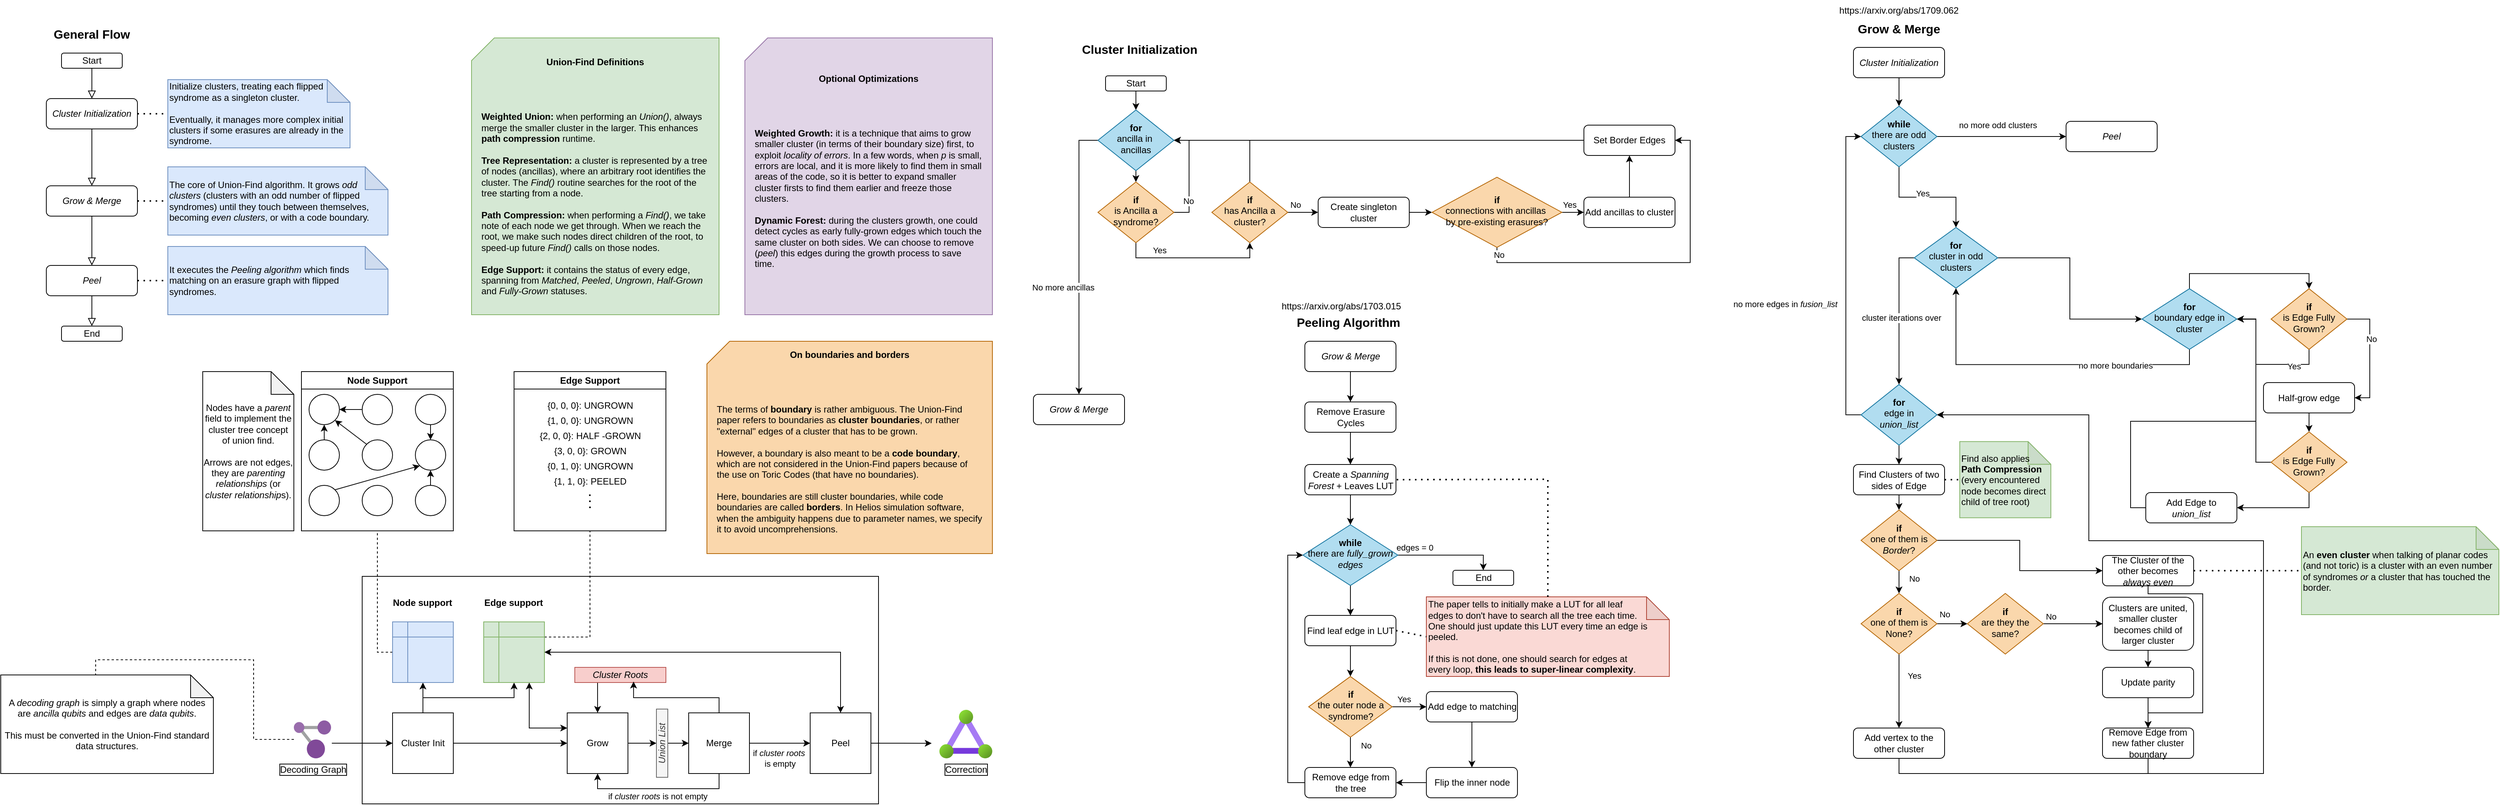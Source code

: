 <mxfile version="26.2.2" pages="3">
  <diagram id="YAnO0rB3pj1b5wNqwl2P" name="Union-Find">
    <mxGraphModel dx="615" dy="923" grid="1" gridSize="10" guides="1" tooltips="1" connect="1" arrows="1" fold="1" page="1" pageScale="1" pageWidth="850" pageHeight="1100" math="0" shadow="0">
      <root>
        <mxCell id="0" />
        <mxCell id="1" parent="0" />
        <mxCell id="KhU-CJEQsOatmWPb5Rp6-1" value="" style="rounded=0;html=1;jettySize=auto;orthogonalLoop=1;fontSize=11;endArrow=block;endFill=0;endSize=8;strokeWidth=1;shadow=0;labelBackgroundColor=none;edgeStyle=orthogonalEdgeStyle;entryX=0.5;entryY=0;entryDx=0;entryDy=0;" edge="1" parent="1" source="KhU-CJEQsOatmWPb5Rp6-2" target="KhU-CJEQsOatmWPb5Rp6-4">
          <mxGeometry relative="1" as="geometry">
            <mxPoint x="180" y="170.0" as="targetPoint" />
          </mxGeometry>
        </mxCell>
        <mxCell id="KhU-CJEQsOatmWPb5Rp6-2" value="Start" style="rounded=1;whiteSpace=wrap;html=1;fontSize=12;glass=0;strokeWidth=1;shadow=0;" vertex="1" parent="1">
          <mxGeometry x="140" y="100" width="80" height="20" as="geometry" />
        </mxCell>
        <mxCell id="KhU-CJEQsOatmWPb5Rp6-3" value="" style="rounded=0;html=1;jettySize=auto;orthogonalLoop=1;fontSize=11;endArrow=block;endFill=0;endSize=8;strokeWidth=1;shadow=0;labelBackgroundColor=none;edgeStyle=orthogonalEdgeStyle;exitX=0.5;exitY=1;exitDx=0;exitDy=0;entryX=0.5;entryY=0;entryDx=0;entryDy=0;" edge="1" parent="1" source="KhU-CJEQsOatmWPb5Rp6-4" target="KhU-CJEQsOatmWPb5Rp6-7">
          <mxGeometry y="20" relative="1" as="geometry">
            <mxPoint as="offset" />
            <mxPoint x="180" y="250.0" as="sourcePoint" />
            <mxPoint x="180" y="240" as="targetPoint" />
          </mxGeometry>
        </mxCell>
        <mxCell id="KhU-CJEQsOatmWPb5Rp6-4" value="&lt;i&gt;Cluster Initialization&lt;/i&gt;" style="rounded=1;whiteSpace=wrap;html=1;fontSize=12;glass=0;strokeWidth=1;shadow=0;" vertex="1" parent="1">
          <mxGeometry x="120" y="160" width="120" height="40" as="geometry" />
        </mxCell>
        <mxCell id="KhU-CJEQsOatmWPb5Rp6-5" value="" style="rounded=0;html=1;jettySize=auto;orthogonalLoop=1;fontSize=11;endArrow=block;endFill=0;endSize=8;strokeWidth=1;shadow=0;labelBackgroundColor=none;edgeStyle=orthogonalEdgeStyle;exitX=0.5;exitY=1;exitDx=0;exitDy=0;" edge="1" parent="1" source="KhU-CJEQsOatmWPb5Rp6-7" target="KhU-CJEQsOatmWPb5Rp6-6">
          <mxGeometry x="0.333" y="20" relative="1" as="geometry">
            <mxPoint as="offset" />
            <mxPoint x="180" y="340" as="sourcePoint" />
          </mxGeometry>
        </mxCell>
        <mxCell id="KhU-CJEQsOatmWPb5Rp6-6" value="&lt;i&gt;Peel&lt;/i&gt;" style="rounded=1;whiteSpace=wrap;html=1;fontSize=12;glass=0;strokeWidth=1;shadow=0;" vertex="1" parent="1">
          <mxGeometry x="120" y="380" width="120" height="40" as="geometry" />
        </mxCell>
        <mxCell id="KhU-CJEQsOatmWPb5Rp6-7" value="&lt;i&gt;Grow &amp;amp; Merge&lt;/i&gt;" style="rounded=1;whiteSpace=wrap;html=1;fontSize=12;glass=0;strokeWidth=1;shadow=0;" vertex="1" parent="1">
          <mxGeometry x="120" y="275" width="120" height="40" as="geometry" />
        </mxCell>
        <mxCell id="KhU-CJEQsOatmWPb5Rp6-8" value="End" style="rounded=1;whiteSpace=wrap;html=1;fontSize=12;glass=0;strokeWidth=1;shadow=0;" vertex="1" parent="1">
          <mxGeometry x="140" y="460" width="80" height="20" as="geometry" />
        </mxCell>
        <mxCell id="KhU-CJEQsOatmWPb5Rp6-9" value="" style="rounded=0;html=1;jettySize=auto;orthogonalLoop=1;fontSize=11;endArrow=block;endFill=0;endSize=8;strokeWidth=1;shadow=0;labelBackgroundColor=none;edgeStyle=orthogonalEdgeStyle;exitX=0.5;exitY=1;exitDx=0;exitDy=0;entryX=0.5;entryY=0;entryDx=0;entryDy=0;" edge="1" parent="1" source="KhU-CJEQsOatmWPb5Rp6-6" target="KhU-CJEQsOatmWPb5Rp6-8">
          <mxGeometry x="0.333" y="20" relative="1" as="geometry">
            <mxPoint as="offset" />
            <mxPoint x="190" y="350" as="sourcePoint" />
            <mxPoint x="190" y="390" as="targetPoint" />
          </mxGeometry>
        </mxCell>
        <mxCell id="KhU-CJEQsOatmWPb5Rp6-10" value="General Flow" style="text;html=1;align=center;verticalAlign=middle;whiteSpace=wrap;rounded=0;fontStyle=1;fontSize=16;" vertex="1" parent="1">
          <mxGeometry x="80" y="60" width="200" height="30" as="geometry" />
        </mxCell>
        <mxCell id="KhU-CJEQsOatmWPb5Rp6-11" value="&lt;div align=&quot;left&quot;&gt;Initialize clusters, treating each flipped syndrome as a singleton cluster.&lt;/div&gt;&lt;div align=&quot;left&quot;&gt;&lt;br&gt;&lt;/div&gt;&lt;div align=&quot;left&quot;&gt;Eventually, it manages more complex initial clusters if some erasures are already in the syndrome.&lt;/div&gt;" style="shape=note;whiteSpace=wrap;html=1;backgroundOutline=1;darkOpacity=0.05;align=left;fillColor=#dae8fc;strokeColor=#6c8ebf;" vertex="1" parent="1">
          <mxGeometry x="280" y="135" width="240" height="90" as="geometry" />
        </mxCell>
        <mxCell id="KhU-CJEQsOatmWPb5Rp6-12" value="" style="endArrow=none;dashed=1;html=1;dashPattern=1 3;strokeWidth=2;rounded=0;exitX=1;exitY=0.5;exitDx=0;exitDy=0;entryX=0;entryY=0.5;entryDx=0;entryDy=0;entryPerimeter=0;" edge="1" parent="1" source="KhU-CJEQsOatmWPb5Rp6-4" target="KhU-CJEQsOatmWPb5Rp6-11">
          <mxGeometry width="50" height="50" relative="1" as="geometry">
            <mxPoint x="510" y="380" as="sourcePoint" />
            <mxPoint x="560" y="330" as="targetPoint" />
          </mxGeometry>
        </mxCell>
        <mxCell id="KhU-CJEQsOatmWPb5Rp6-13" value="The core of Union-Find algorithm. It grows &lt;i&gt;odd clusters&lt;/i&gt; (clusters with an odd number of flipped syndromes) until they touch between themselves, becoming &lt;i&gt;even clusters&lt;/i&gt;, or with a code boundary." style="shape=note;whiteSpace=wrap;html=1;backgroundOutline=1;darkOpacity=0.05;align=left;fillColor=#dae8fc;strokeColor=#6c8ebf;" vertex="1" parent="1">
          <mxGeometry x="280" y="250" width="290" height="90" as="geometry" />
        </mxCell>
        <mxCell id="KhU-CJEQsOatmWPb5Rp6-14" value="" style="endArrow=none;dashed=1;html=1;dashPattern=1 3;strokeWidth=2;rounded=0;exitX=1;exitY=0.5;exitDx=0;exitDy=0;entryX=0;entryY=0.5;entryDx=0;entryDy=0;entryPerimeter=0;" edge="1" parent="1" source="KhU-CJEQsOatmWPb5Rp6-7" target="KhU-CJEQsOatmWPb5Rp6-13">
          <mxGeometry width="50" height="50" relative="1" as="geometry">
            <mxPoint x="510" y="370" as="sourcePoint" />
            <mxPoint x="280" y="310" as="targetPoint" />
          </mxGeometry>
        </mxCell>
        <mxCell id="KhU-CJEQsOatmWPb5Rp6-15" value="It executes the &lt;i&gt;Peeling algorithm &lt;/i&gt;which finds matching on an erasure graph with flipped syndromes." style="shape=note;whiteSpace=wrap;html=1;backgroundOutline=1;darkOpacity=0.05;align=left;fillColor=#dae8fc;strokeColor=#6c8ebf;" vertex="1" parent="1">
          <mxGeometry x="280" y="355" width="290" height="90" as="geometry" />
        </mxCell>
        <mxCell id="KhU-CJEQsOatmWPb5Rp6-16" value="" style="endArrow=none;dashed=1;html=1;dashPattern=1 3;strokeWidth=2;rounded=0;exitX=1;exitY=0.5;exitDx=0;exitDy=0;entryX=0;entryY=0.5;entryDx=0;entryDy=0;entryPerimeter=0;" edge="1" parent="1" source="KhU-CJEQsOatmWPb5Rp6-6" target="KhU-CJEQsOatmWPb5Rp6-15">
          <mxGeometry width="50" height="50" relative="1" as="geometry">
            <mxPoint x="510" y="380" as="sourcePoint" />
            <mxPoint x="560" y="330" as="targetPoint" />
          </mxGeometry>
        </mxCell>
        <mxCell id="m33yUPm3up_Q5tzj_hxC-1" style="edgeStyle=orthogonalEdgeStyle;rounded=0;orthogonalLoop=1;jettySize=auto;html=1;entryX=0;entryY=0;entryDx=125;entryDy=0;entryPerimeter=0;endArrow=none;startFill=0;dashed=1;" edge="1" parent="1" source="m33yUPm3up_Q5tzj_hxC-34" target="m33yUPm3up_Q5tzj_hxC-33">
          <mxGeometry relative="1" as="geometry" />
        </mxCell>
        <mxCell id="m33yUPm3up_Q5tzj_hxC-2" value="" style="rounded=0;whiteSpace=wrap;html=1;fillColor=none;movable=1;resizable=1;rotatable=1;deletable=1;editable=1;locked=0;connectable=1;" vertex="1" parent="1">
          <mxGeometry x="536" y="790" width="680" height="300" as="geometry" />
        </mxCell>
        <mxCell id="m33yUPm3up_Q5tzj_hxC-3" value="&lt;b&gt;Edge support&lt;/b&gt;" style="text;html=1;align=center;verticalAlign=middle;whiteSpace=wrap;rounded=0;" vertex="1" parent="1">
          <mxGeometry x="686.29" y="810" width="99.43" height="30" as="geometry" />
        </mxCell>
        <mxCell id="m33yUPm3up_Q5tzj_hxC-4" value="&lt;b&gt;Node support&lt;/b&gt;" style="text;html=1;align=center;verticalAlign=middle;whiteSpace=wrap;rounded=0;" vertex="1" parent="1">
          <mxGeometry x="566.29" y="810" width="99.43" height="30" as="geometry" />
        </mxCell>
        <mxCell id="m33yUPm3up_Q5tzj_hxC-5" style="edgeStyle=orthogonalEdgeStyle;rounded=0;orthogonalLoop=1;jettySize=auto;html=1;exitX=0.5;exitY=0;exitDx=0;exitDy=0;entryX=0.5;entryY=1;entryDx=0;entryDy=0;" edge="1" parent="1" source="m33yUPm3up_Q5tzj_hxC-8" target="m33yUPm3up_Q5tzj_hxC-10">
          <mxGeometry relative="1" as="geometry" />
        </mxCell>
        <mxCell id="m33yUPm3up_Q5tzj_hxC-6" style="edgeStyle=orthogonalEdgeStyle;rounded=0;orthogonalLoop=1;jettySize=auto;html=1;exitX=0.5;exitY=0;exitDx=0;exitDy=0;entryX=0.5;entryY=1;entryDx=0;entryDy=0;" edge="1" parent="1" source="m33yUPm3up_Q5tzj_hxC-8" target="m33yUPm3up_Q5tzj_hxC-14">
          <mxGeometry relative="1" as="geometry" />
        </mxCell>
        <mxCell id="m33yUPm3up_Q5tzj_hxC-7" style="edgeStyle=orthogonalEdgeStyle;rounded=0;orthogonalLoop=1;jettySize=auto;html=1;exitX=1;exitY=0.5;exitDx=0;exitDy=0;entryX=0;entryY=0.5;entryDx=0;entryDy=0;" edge="1" parent="1" source="m33yUPm3up_Q5tzj_hxC-8" target="m33yUPm3up_Q5tzj_hxC-38">
          <mxGeometry relative="1" as="geometry" />
        </mxCell>
        <mxCell id="m33yUPm3up_Q5tzj_hxC-8" value="Cluster Init" style="whiteSpace=wrap;html=1;aspect=fixed;" vertex="1" parent="1">
          <mxGeometry x="576" y="970" width="80" height="80" as="geometry" />
        </mxCell>
        <mxCell id="m33yUPm3up_Q5tzj_hxC-9" style="edgeStyle=orthogonalEdgeStyle;rounded=0;orthogonalLoop=1;jettySize=auto;html=1;exitX=0;exitY=0.5;exitDx=0;exitDy=0;entryX=0.5;entryY=1;entryDx=0;entryDy=0;endArrow=none;startFill=0;dashed=1;" edge="1" parent="1" source="m33yUPm3up_Q5tzj_hxC-10" target="m33yUPm3up_Q5tzj_hxC-16">
          <mxGeometry relative="1" as="geometry" />
        </mxCell>
        <mxCell id="m33yUPm3up_Q5tzj_hxC-10" value="" style="shape=internalStorage;whiteSpace=wrap;html=1;backgroundOutline=1;fillColor=#dae8fc;strokeColor=#6c8ebf;glass=0;" vertex="1" parent="1">
          <mxGeometry x="576" y="850" width="80" height="80" as="geometry" />
        </mxCell>
        <mxCell id="m33yUPm3up_Q5tzj_hxC-11" style="edgeStyle=orthogonalEdgeStyle;rounded=0;orthogonalLoop=1;jettySize=auto;html=1;exitX=0.75;exitY=1;exitDx=0;exitDy=0;entryX=0;entryY=0.25;entryDx=0;entryDy=0;startArrow=classic;startFill=1;" edge="1" parent="1" source="m33yUPm3up_Q5tzj_hxC-14" target="m33yUPm3up_Q5tzj_hxC-38">
          <mxGeometry relative="1" as="geometry" />
        </mxCell>
        <mxCell id="m33yUPm3up_Q5tzj_hxC-12" style="edgeStyle=orthogonalEdgeStyle;rounded=0;orthogonalLoop=1;jettySize=auto;html=1;exitX=1;exitY=0.5;exitDx=0;exitDy=0;entryX=0.5;entryY=0;entryDx=0;entryDy=0;startArrow=classic;startFill=1;" edge="1" parent="1" source="m33yUPm3up_Q5tzj_hxC-14" target="m33yUPm3up_Q5tzj_hxC-45">
          <mxGeometry relative="1" as="geometry" />
        </mxCell>
        <mxCell id="m33yUPm3up_Q5tzj_hxC-13" style="edgeStyle=orthogonalEdgeStyle;rounded=0;orthogonalLoop=1;jettySize=auto;html=1;exitX=1;exitY=0.25;exitDx=0;exitDy=0;entryX=0.5;entryY=1;entryDx=0;entryDy=0;endArrow=none;startFill=0;dashed=1;" edge="1" parent="1" source="m33yUPm3up_Q5tzj_hxC-14" target="m33yUPm3up_Q5tzj_hxC-48">
          <mxGeometry relative="1" as="geometry" />
        </mxCell>
        <mxCell id="m33yUPm3up_Q5tzj_hxC-14" value="" style="shape=internalStorage;whiteSpace=wrap;html=1;backgroundOutline=1;fillColor=#d5e8d4;strokeColor=#82b366;" vertex="1" parent="1">
          <mxGeometry x="696.01" y="850" width="80" height="80" as="geometry" />
        </mxCell>
        <mxCell id="m33yUPm3up_Q5tzj_hxC-15" value="" style="endArrow=classic;html=1;rounded=0;entryX=0;entryY=0.5;entryDx=0;entryDy=0;" edge="1" parent="1" target="m33yUPm3up_Q5tzj_hxC-8">
          <mxGeometry width="50" height="50" relative="1" as="geometry">
            <mxPoint x="496" y="1010" as="sourcePoint" />
            <mxPoint x="866" y="890" as="targetPoint" />
          </mxGeometry>
        </mxCell>
        <mxCell id="m33yUPm3up_Q5tzj_hxC-16" value="Node Support" style="swimlane;whiteSpace=wrap;html=1;" vertex="1" parent="1">
          <mxGeometry x="456" y="520" width="200" height="210" as="geometry" />
        </mxCell>
        <mxCell id="m33yUPm3up_Q5tzj_hxC-17" value="" style="ellipse;whiteSpace=wrap;html=1;aspect=fixed;" vertex="1" parent="m33yUPm3up_Q5tzj_hxC-16">
          <mxGeometry x="10" y="30" width="40" height="40" as="geometry" />
        </mxCell>
        <mxCell id="m33yUPm3up_Q5tzj_hxC-18" style="edgeStyle=orthogonalEdgeStyle;rounded=0;orthogonalLoop=1;jettySize=auto;html=1;exitX=0;exitY=0.5;exitDx=0;exitDy=0;entryX=1;entryY=0.5;entryDx=0;entryDy=0;" edge="1" parent="m33yUPm3up_Q5tzj_hxC-16" source="m33yUPm3up_Q5tzj_hxC-19" target="m33yUPm3up_Q5tzj_hxC-17">
          <mxGeometry relative="1" as="geometry" />
        </mxCell>
        <mxCell id="m33yUPm3up_Q5tzj_hxC-19" value="" style="ellipse;whiteSpace=wrap;html=1;aspect=fixed;" vertex="1" parent="m33yUPm3up_Q5tzj_hxC-16">
          <mxGeometry x="80" y="30" width="40" height="40" as="geometry" />
        </mxCell>
        <mxCell id="m33yUPm3up_Q5tzj_hxC-20" style="edgeStyle=orthogonalEdgeStyle;rounded=0;orthogonalLoop=1;jettySize=auto;html=1;exitX=0.5;exitY=0;exitDx=0;exitDy=0;entryX=0.5;entryY=1;entryDx=0;entryDy=0;" edge="1" parent="m33yUPm3up_Q5tzj_hxC-16" source="m33yUPm3up_Q5tzj_hxC-21" target="m33yUPm3up_Q5tzj_hxC-17">
          <mxGeometry relative="1" as="geometry" />
        </mxCell>
        <mxCell id="m33yUPm3up_Q5tzj_hxC-21" value="" style="ellipse;whiteSpace=wrap;html=1;aspect=fixed;" vertex="1" parent="m33yUPm3up_Q5tzj_hxC-16">
          <mxGeometry x="10" y="90" width="40" height="40" as="geometry" />
        </mxCell>
        <mxCell id="m33yUPm3up_Q5tzj_hxC-22" value="" style="ellipse;whiteSpace=wrap;html=1;aspect=fixed;" vertex="1" parent="m33yUPm3up_Q5tzj_hxC-16">
          <mxGeometry x="80" y="90" width="40" height="40" as="geometry" />
        </mxCell>
        <mxCell id="m33yUPm3up_Q5tzj_hxC-23" style="edgeStyle=orthogonalEdgeStyle;rounded=0;orthogonalLoop=1;jettySize=auto;html=1;exitX=0.5;exitY=1;exitDx=0;exitDy=0;entryX=0.5;entryY=0;entryDx=0;entryDy=0;" edge="1" parent="m33yUPm3up_Q5tzj_hxC-16" source="m33yUPm3up_Q5tzj_hxC-24" target="m33yUPm3up_Q5tzj_hxC-25">
          <mxGeometry relative="1" as="geometry" />
        </mxCell>
        <mxCell id="m33yUPm3up_Q5tzj_hxC-24" value="" style="ellipse;whiteSpace=wrap;html=1;aspect=fixed;" vertex="1" parent="m33yUPm3up_Q5tzj_hxC-16">
          <mxGeometry x="150" y="30" width="40" height="40" as="geometry" />
        </mxCell>
        <mxCell id="m33yUPm3up_Q5tzj_hxC-25" value="" style="ellipse;whiteSpace=wrap;html=1;aspect=fixed;" vertex="1" parent="m33yUPm3up_Q5tzj_hxC-16">
          <mxGeometry x="150" y="90" width="40" height="40" as="geometry" />
        </mxCell>
        <mxCell id="m33yUPm3up_Q5tzj_hxC-26" value="" style="ellipse;whiteSpace=wrap;html=1;aspect=fixed;" vertex="1" parent="m33yUPm3up_Q5tzj_hxC-16">
          <mxGeometry x="10" y="150" width="40" height="40" as="geometry" />
        </mxCell>
        <mxCell id="m33yUPm3up_Q5tzj_hxC-27" value="" style="ellipse;whiteSpace=wrap;html=1;aspect=fixed;" vertex="1" parent="m33yUPm3up_Q5tzj_hxC-16">
          <mxGeometry x="80" y="150" width="40" height="40" as="geometry" />
        </mxCell>
        <mxCell id="m33yUPm3up_Q5tzj_hxC-28" style="edgeStyle=orthogonalEdgeStyle;rounded=0;orthogonalLoop=1;jettySize=auto;html=1;exitX=0.5;exitY=0;exitDx=0;exitDy=0;entryX=0.5;entryY=1;entryDx=0;entryDy=0;" edge="1" parent="m33yUPm3up_Q5tzj_hxC-16" source="m33yUPm3up_Q5tzj_hxC-29" target="m33yUPm3up_Q5tzj_hxC-25">
          <mxGeometry relative="1" as="geometry" />
        </mxCell>
        <mxCell id="m33yUPm3up_Q5tzj_hxC-29" value="" style="ellipse;whiteSpace=wrap;html=1;aspect=fixed;" vertex="1" parent="m33yUPm3up_Q5tzj_hxC-16">
          <mxGeometry x="150" y="150" width="40" height="40" as="geometry" />
        </mxCell>
        <mxCell id="m33yUPm3up_Q5tzj_hxC-30" value="" style="endArrow=classic;html=1;rounded=0;exitX=0;exitY=0;exitDx=0;exitDy=0;entryX=1;entryY=1;entryDx=0;entryDy=0;" edge="1" parent="m33yUPm3up_Q5tzj_hxC-16" source="m33yUPm3up_Q5tzj_hxC-22" target="m33yUPm3up_Q5tzj_hxC-17">
          <mxGeometry width="50" height="50" relative="1" as="geometry">
            <mxPoint x="250" y="200" as="sourcePoint" />
            <mxPoint x="300" y="150" as="targetPoint" />
          </mxGeometry>
        </mxCell>
        <mxCell id="m33yUPm3up_Q5tzj_hxC-31" value="" style="endArrow=classic;html=1;rounded=0;exitX=1;exitY=0;exitDx=0;exitDy=0;entryX=0;entryY=1;entryDx=0;entryDy=0;" edge="1" parent="m33yUPm3up_Q5tzj_hxC-16" source="m33yUPm3up_Q5tzj_hxC-26" target="m33yUPm3up_Q5tzj_hxC-25">
          <mxGeometry width="50" height="50" relative="1" as="geometry">
            <mxPoint x="210" y="220" as="sourcePoint" />
            <mxPoint x="260" y="170" as="targetPoint" />
          </mxGeometry>
        </mxCell>
        <mxCell id="m33yUPm3up_Q5tzj_hxC-32" value="&lt;div&gt;Nodes have a &lt;i&gt;parent &lt;/i&gt;field to implement the cluster tree concept of union find.&lt;/div&gt;&lt;div&gt;&lt;br&gt;Arrows are not edges, they are &lt;i&gt;parenting relationships &lt;/i&gt;(or &lt;i&gt;cluster relationship&lt;/i&gt;s).&lt;/div&gt;" style="shape=note;whiteSpace=wrap;html=1;backgroundOutline=1;darkOpacity=0.05;" vertex="1" parent="1">
          <mxGeometry x="326" y="520" width="120" height="210" as="geometry" />
        </mxCell>
        <mxCell id="m33yUPm3up_Q5tzj_hxC-33" value="&lt;div&gt;A &lt;i&gt;decoding graph &lt;/i&gt;is simply a graph where nodes are &lt;i&gt;ancilla qubits&lt;/i&gt; and edges are &lt;i&gt;data qubits&lt;/i&gt;.&lt;/div&gt;&lt;div&gt;&lt;br&gt;&lt;/div&gt;This must be converted in the Union-Find standard data structures." style="shape=note;whiteSpace=wrap;html=1;backgroundOutline=1;darkOpacity=0.05;" vertex="1" parent="1">
          <mxGeometry x="60" y="920" width="280" height="130" as="geometry" />
        </mxCell>
        <mxCell id="m33yUPm3up_Q5tzj_hxC-34" value="Decoding Graph" style="image;sketch=0;aspect=fixed;html=1;points=[];align=center;fontSize=12;image=img/lib/mscae/Resource_Graph_Explorer.svg;verticalAlign=top;labelBorderColor=default;labelBackgroundColor=#FFFFFF;textShadow=0;" vertex="1" parent="1">
          <mxGeometry x="446" y="980" width="49" height="50" as="geometry" />
        </mxCell>
        <mxCell id="m33yUPm3up_Q5tzj_hxC-35" style="edgeStyle=orthogonalEdgeStyle;rounded=0;orthogonalLoop=1;jettySize=auto;html=1;exitX=0.5;exitY=1;exitDx=0;exitDy=0;entryX=0.5;entryY=0;entryDx=0;entryDy=0;" edge="1" parent="1" source="m33yUPm3up_Q5tzj_hxC-36" target="m33yUPm3up_Q5tzj_hxC-38">
          <mxGeometry relative="1" as="geometry">
            <Array as="points">
              <mxPoint x="846" y="930" />
            </Array>
          </mxGeometry>
        </mxCell>
        <mxCell id="m33yUPm3up_Q5tzj_hxC-36" value="Cluster Roots" style="rounded=0;whiteSpace=wrap;html=1;fillColor=#f8cecc;strokeColor=#b85450;fontStyle=2" vertex="1" parent="1">
          <mxGeometry x="816" y="910" width="120" height="20" as="geometry" />
        </mxCell>
        <mxCell id="m33yUPm3up_Q5tzj_hxC-37" style="edgeStyle=orthogonalEdgeStyle;rounded=0;orthogonalLoop=1;jettySize=auto;html=1;exitX=0.5;exitY=1;exitDx=0;exitDy=0;entryX=0;entryY=0.5;entryDx=0;entryDy=0;" edge="1" parent="1" source="m33yUPm3up_Q5tzj_hxC-59" target="m33yUPm3up_Q5tzj_hxC-43">
          <mxGeometry relative="1" as="geometry" />
        </mxCell>
        <mxCell id="m33yUPm3up_Q5tzj_hxC-38" value="Grow" style="whiteSpace=wrap;html=1;aspect=fixed;" vertex="1" parent="1">
          <mxGeometry x="806" y="970" width="80" height="80" as="geometry" />
        </mxCell>
        <mxCell id="m33yUPm3up_Q5tzj_hxC-39" style="edgeStyle=orthogonalEdgeStyle;rounded=0;orthogonalLoop=1;jettySize=auto;html=1;exitX=0.5;exitY=0;exitDx=0;exitDy=0;entryX=0.645;entryY=0.938;entryDx=0;entryDy=0;entryPerimeter=0;" edge="1" parent="1" source="m33yUPm3up_Q5tzj_hxC-43" target="m33yUPm3up_Q5tzj_hxC-36">
          <mxGeometry relative="1" as="geometry" />
        </mxCell>
        <mxCell id="m33yUPm3up_Q5tzj_hxC-40" style="edgeStyle=orthogonalEdgeStyle;rounded=0;orthogonalLoop=1;jettySize=auto;html=1;exitX=0.5;exitY=1;exitDx=0;exitDy=0;entryX=0.5;entryY=1;entryDx=0;entryDy=0;" edge="1" parent="1" source="m33yUPm3up_Q5tzj_hxC-43" target="m33yUPm3up_Q5tzj_hxC-38">
          <mxGeometry relative="1" as="geometry" />
        </mxCell>
        <mxCell id="m33yUPm3up_Q5tzj_hxC-41" value="if &lt;i&gt;cluster roots&lt;/i&gt; is not empty" style="edgeLabel;html=1;align=center;verticalAlign=middle;resizable=0;points=[];" connectable="0" vertex="1" parent="m33yUPm3up_Q5tzj_hxC-40">
          <mxGeometry x="0.252" y="-2" relative="1" as="geometry">
            <mxPoint x="24" y="12" as="offset" />
          </mxGeometry>
        </mxCell>
        <mxCell id="m33yUPm3up_Q5tzj_hxC-42" style="edgeStyle=orthogonalEdgeStyle;rounded=0;orthogonalLoop=1;jettySize=auto;html=1;exitX=1;exitY=0.5;exitDx=0;exitDy=0;entryX=0;entryY=0.5;entryDx=0;entryDy=0;" edge="1" parent="1" source="m33yUPm3up_Q5tzj_hxC-43" target="m33yUPm3up_Q5tzj_hxC-45">
          <mxGeometry relative="1" as="geometry" />
        </mxCell>
        <mxCell id="m33yUPm3up_Q5tzj_hxC-43" value="Merge" style="whiteSpace=wrap;html=1;aspect=fixed;" vertex="1" parent="1">
          <mxGeometry x="966" y="970" width="80" height="80" as="geometry" />
        </mxCell>
        <mxCell id="m33yUPm3up_Q5tzj_hxC-44" style="edgeStyle=orthogonalEdgeStyle;rounded=0;orthogonalLoop=1;jettySize=auto;html=1;exitX=1;exitY=0.5;exitDx=0;exitDy=0;" edge="1" parent="1" source="m33yUPm3up_Q5tzj_hxC-45">
          <mxGeometry relative="1" as="geometry">
            <mxPoint x="1286" y="1010.138" as="targetPoint" />
          </mxGeometry>
        </mxCell>
        <mxCell id="m33yUPm3up_Q5tzj_hxC-45" value="Peel" style="whiteSpace=wrap;html=1;aspect=fixed;" vertex="1" parent="1">
          <mxGeometry x="1126" y="970" width="80" height="80" as="geometry" />
        </mxCell>
        <mxCell id="m33yUPm3up_Q5tzj_hxC-46" value="&lt;div&gt;if &lt;i&gt;cluster roots&lt;/i&gt;&amp;nbsp;&lt;/div&gt;&lt;div&gt;is empty&lt;/div&gt;" style="edgeLabel;html=1;align=center;verticalAlign=middle;resizable=0;points=[];labelBackgroundColor=none;" connectable="0" vertex="1" parent="1">
          <mxGeometry x="1085.997" y="1030" as="geometry" />
        </mxCell>
        <mxCell id="m33yUPm3up_Q5tzj_hxC-47" value="Correction" style="image;aspect=fixed;html=1;points=[];align=center;fontSize=12;image=img/lib/azure2/networking/ExpressRoute_Circuits.svg;labelBorderColor=default;" vertex="1" parent="1">
          <mxGeometry x="1296" y="966" width="70" height="64" as="geometry" />
        </mxCell>
        <mxCell id="m33yUPm3up_Q5tzj_hxC-48" value="Edge Support" style="swimlane;whiteSpace=wrap;html=1;" vertex="1" parent="1">
          <mxGeometry x="736" y="520" width="200" height="210" as="geometry" />
        </mxCell>
        <mxCell id="m33yUPm3up_Q5tzj_hxC-49" value="{0, 0, 0}: UNGROWN" style="text;html=1;align=center;verticalAlign=middle;resizable=0;points=[];autosize=1;strokeColor=none;fillColor=none;" vertex="1" parent="m33yUPm3up_Q5tzj_hxC-48">
          <mxGeometry x="30" y="30" width="140" height="30" as="geometry" />
        </mxCell>
        <mxCell id="m33yUPm3up_Q5tzj_hxC-50" value="{1, 0, 0}: UNGROWN" style="text;html=1;align=center;verticalAlign=middle;resizable=0;points=[];autosize=1;strokeColor=none;fillColor=none;" vertex="1" parent="m33yUPm3up_Q5tzj_hxC-48">
          <mxGeometry x="30" y="50" width="140" height="30" as="geometry" />
        </mxCell>
        <mxCell id="m33yUPm3up_Q5tzj_hxC-51" value="{2, 0, 0}: HALF -GROWN" style="text;html=1;align=center;verticalAlign=middle;resizable=0;points=[];autosize=1;strokeColor=none;fillColor=none;" vertex="1" parent="m33yUPm3up_Q5tzj_hxC-48">
          <mxGeometry x="20" y="70" width="160" height="30" as="geometry" />
        </mxCell>
        <mxCell id="m33yUPm3up_Q5tzj_hxC-52" value="{3, 0, 0}: GROWN" style="text;html=1;align=center;verticalAlign=middle;resizable=0;points=[];autosize=1;strokeColor=none;fillColor=none;" vertex="1" parent="m33yUPm3up_Q5tzj_hxC-48">
          <mxGeometry x="40" y="90" width="120" height="30" as="geometry" />
        </mxCell>
        <mxCell id="m33yUPm3up_Q5tzj_hxC-53" value="{0, 1, 0}: UNGROWN" style="text;html=1;align=center;verticalAlign=middle;resizable=0;points=[];autosize=1;strokeColor=none;fillColor=none;" vertex="1" parent="m33yUPm3up_Q5tzj_hxC-48">
          <mxGeometry x="30" y="110" width="140" height="30" as="geometry" />
        </mxCell>
        <mxCell id="m33yUPm3up_Q5tzj_hxC-54" value="{1, 1, 0}: PEELED" style="text;html=1;align=center;verticalAlign=middle;resizable=0;points=[];autosize=1;strokeColor=none;fillColor=none;" vertex="1" parent="m33yUPm3up_Q5tzj_hxC-48">
          <mxGeometry x="40" y="130" width="120" height="30" as="geometry" />
        </mxCell>
        <mxCell id="m33yUPm3up_Q5tzj_hxC-55" value="" style="endArrow=none;dashed=1;html=1;dashPattern=1 3;strokeWidth=2;rounded=0;entryX=0.498;entryY=0.94;entryDx=0;entryDy=0;entryPerimeter=0;" edge="1" parent="1" target="m33yUPm3up_Q5tzj_hxC-54">
          <mxGeometry width="50" height="50" relative="1" as="geometry">
            <mxPoint x="836" y="700" as="sourcePoint" />
            <mxPoint x="926" y="610" as="targetPoint" />
          </mxGeometry>
        </mxCell>
        <mxCell id="m33yUPm3up_Q5tzj_hxC-56" value="&lt;div&gt;&lt;b&gt;Union-Find Definitions&lt;/b&gt;&lt;/div&gt;&lt;div&gt;&lt;b&gt;&lt;br&gt;&lt;/b&gt;&lt;/div&gt;&lt;div&gt;&lt;b&gt;&lt;br&gt;&lt;/b&gt;&lt;/div&gt;&lt;div&gt;&lt;br&gt;&lt;/div&gt;&lt;div&gt;&lt;br&gt;&lt;/div&gt;&lt;div align=&quot;left&quot;&gt;&lt;b&gt;Weighted Union: &lt;/b&gt;when performing an &lt;i&gt;Union()&lt;/i&gt;, always merge the smaller cluster in the larger. This enhances &lt;b&gt;path&amp;nbsp;compression&lt;/b&gt; runtime.&lt;/div&gt;&lt;div align=&quot;left&quot;&gt;&lt;br&gt;&lt;/div&gt;&lt;div align=&quot;left&quot;&gt;&lt;b&gt;Tree Representation: &lt;/b&gt;a cluster is represented by a tree of nodes (ancillas), where an arbitrary root identifies the cluster. The &lt;i&gt;Find() &lt;/i&gt;routine searches for the root of the tree starting from a node.&lt;/div&gt;&lt;div align=&quot;left&quot;&gt;&lt;br&gt;&lt;/div&gt;&lt;div align=&quot;left&quot;&gt;&lt;b&gt;Path Compression: &lt;/b&gt;when performing a &lt;i&gt;Find()&lt;/i&gt;, we take note of each node we get through. When we reach the root, we make such nodes direct children of the root, to speed-up future &lt;i&gt;Find() &lt;/i&gt;calls on those nodes.&lt;/div&gt;&lt;div align=&quot;left&quot;&gt;&lt;br&gt;&lt;/div&gt;&lt;div align=&quot;left&quot;&gt;&lt;b&gt;Edge Support: &lt;/b&gt;it contains the status of every edge, spanning from &lt;i&gt;Matched&lt;/i&gt;, &lt;i&gt;Peeled&lt;/i&gt;, &lt;i&gt;Ungrown&lt;/i&gt;, &lt;i&gt;Half-Grown &lt;/i&gt;and &lt;i&gt;Fully-Grown &lt;/i&gt;statuses.&lt;/div&gt;" style="shape=card;whiteSpace=wrap;html=1;spacingLeft=12;spacingRight=12;fillColor=#d5e8d4;strokeColor=#82b366;" vertex="1" parent="1">
          <mxGeometry x="680" y="80" width="326" height="365" as="geometry" />
        </mxCell>
        <mxCell id="m33yUPm3up_Q5tzj_hxC-57" value="&lt;div&gt;&lt;b&gt;Optional Optimizations&lt;/b&gt;&lt;/div&gt;&lt;div&gt;&lt;b&gt;&lt;br&gt;&lt;/b&gt;&lt;/div&gt;&lt;div&gt;&lt;b&gt;&lt;br&gt;&lt;/b&gt;&lt;/div&gt;&lt;div&gt;&lt;br&gt;&lt;/div&gt;&lt;div&gt;&lt;br&gt;&lt;/div&gt;&lt;div align=&quot;left&quot;&gt;&lt;b&gt;Weighted Growth: &lt;/b&gt;it is a technique that aims to grow smaller cluster (in terms of their boundary size) first, to exploit &lt;i&gt;locality of errors&lt;/i&gt;. In a few words, when &lt;i&gt;p &lt;/i&gt;is small, errors are local, and it is more likely to find them in small areas of the code, so it is better to expand smaller cluster firsts to find them earlier and freeze those clusters.&lt;/div&gt;&lt;div align=&quot;left&quot;&gt;&lt;br&gt;&lt;/div&gt;&lt;div align=&quot;left&quot;&gt;&lt;b&gt;Dynamic Forest: &lt;/b&gt;during the clusters growth, one could detect cycles as early fully-grown edges which touch the same cluster on both sides. We can choose to remove (&lt;i&gt;peel&lt;/i&gt;) this edges during the growth process to save time.&lt;/div&gt;&lt;div align=&quot;left&quot;&gt;&lt;br&gt;&lt;/div&gt;" style="shape=card;whiteSpace=wrap;html=1;spacingLeft=12;spacingRight=12;fillColor=#e1d5e7;strokeColor=#9673a6;" vertex="1" parent="1">
          <mxGeometry x="1040" y="80" width="326" height="365" as="geometry" />
        </mxCell>
        <mxCell id="m33yUPm3up_Q5tzj_hxC-58" value="" style="edgeStyle=orthogonalEdgeStyle;rounded=0;orthogonalLoop=1;jettySize=auto;html=1;exitX=1;exitY=0.5;exitDx=0;exitDy=0;entryX=0.5;entryY=0;entryDx=0;entryDy=0;" edge="1" parent="1" source="m33yUPm3up_Q5tzj_hxC-38" target="m33yUPm3up_Q5tzj_hxC-59">
          <mxGeometry relative="1" as="geometry">
            <mxPoint x="886" y="1010" as="sourcePoint" />
            <mxPoint x="966" y="1010" as="targetPoint" />
          </mxGeometry>
        </mxCell>
        <mxCell id="m33yUPm3up_Q5tzj_hxC-59" value="&lt;i&gt;Union List&lt;/i&gt;" style="rounded=0;whiteSpace=wrap;html=1;rotation=-90;fillColor=#f5f5f5;fontColor=#333333;strokeColor=#666666;" vertex="1" parent="1">
          <mxGeometry x="886" y="1002.5" width="90" height="15" as="geometry" />
        </mxCell>
        <mxCell id="7pYgASe6r773n-nlSyQz-1" value="Peeling Algorithm" style="text;html=1;align=center;verticalAlign=middle;whiteSpace=wrap;rounded=0;fontStyle=1;fontSize=16;" vertex="1" parent="1">
          <mxGeometry x="1730" y="440" width="210" height="30" as="geometry" />
        </mxCell>
        <mxCell id="7pYgASe6r773n-nlSyQz-2" style="edgeStyle=orthogonalEdgeStyle;rounded=0;orthogonalLoop=1;jettySize=auto;html=1;exitX=0.5;exitY=1;exitDx=0;exitDy=0;entryX=0.5;entryY=0;entryDx=0;entryDy=0;" edge="1" parent="1" source="7pYgASe6r773n-nlSyQz-11" target="7pYgASe6r773n-nlSyQz-7">
          <mxGeometry relative="1" as="geometry" />
        </mxCell>
        <mxCell id="7pYgASe6r773n-nlSyQz-3" value="&lt;i&gt;Grow &amp;amp; Merge&lt;/i&gt;" style="rounded=1;whiteSpace=wrap;html=1;fontSize=12;glass=0;strokeWidth=1;shadow=0;" vertex="1" parent="1">
          <mxGeometry x="1777.5" y="480" width="120" height="40" as="geometry" />
        </mxCell>
        <mxCell id="7pYgASe6r773n-nlSyQz-4" style="edgeStyle=orthogonalEdgeStyle;rounded=0;orthogonalLoop=1;jettySize=auto;html=1;exitX=0.5;exitY=1;exitDx=0;exitDy=0;entryX=0.5;entryY=0;entryDx=0;entryDy=0;" edge="1" parent="1" source="7pYgASe6r773n-nlSyQz-7" target="7pYgASe6r773n-nlSyQz-9">
          <mxGeometry relative="1" as="geometry" />
        </mxCell>
        <mxCell id="7pYgASe6r773n-nlSyQz-5" style="edgeStyle=orthogonalEdgeStyle;rounded=0;orthogonalLoop=1;jettySize=auto;html=1;exitX=1;exitY=0.5;exitDx=0;exitDy=0;entryX=0.5;entryY=0;entryDx=0;entryDy=0;" edge="1" parent="1" source="7pYgASe6r773n-nlSyQz-7" target="7pYgASe6r773n-nlSyQz-20">
          <mxGeometry relative="1" as="geometry" />
        </mxCell>
        <mxCell id="7pYgASe6r773n-nlSyQz-6" value="edges = 0" style="edgeLabel;html=1;align=center;verticalAlign=middle;resizable=0;points=[];" connectable="0" vertex="1" parent="7pYgASe6r773n-nlSyQz-5">
          <mxGeometry x="-0.126" y="-3" relative="1" as="geometry">
            <mxPoint x="-36" y="-13" as="offset" />
          </mxGeometry>
        </mxCell>
        <mxCell id="7pYgASe6r773n-nlSyQz-7" value="&lt;div&gt;&lt;b&gt;while&lt;/b&gt;&lt;/div&gt;&lt;div&gt;there are&lt;b&gt; &lt;/b&gt;&lt;i&gt;fully_grown edges&lt;/i&gt;&lt;/div&gt;" style="rhombus;whiteSpace=wrap;html=1;shadow=0;fontFamily=Helvetica;fontSize=12;align=center;strokeWidth=1;spacing=6;spacingTop=-4;fillColor=#b1ddf0;strokeColor=#10739e;" vertex="1" parent="1">
          <mxGeometry x="1775" y="722" width="125" height="80" as="geometry" />
        </mxCell>
        <mxCell id="7pYgASe6r773n-nlSyQz-8" style="edgeStyle=orthogonalEdgeStyle;rounded=0;orthogonalLoop=1;jettySize=auto;html=1;exitX=0.5;exitY=1;exitDx=0;exitDy=0;entryX=0.5;entryY=0;entryDx=0;entryDy=0;" edge="1" parent="1" source="7pYgASe6r773n-nlSyQz-9" target="7pYgASe6r773n-nlSyQz-17">
          <mxGeometry relative="1" as="geometry" />
        </mxCell>
        <mxCell id="7pYgASe6r773n-nlSyQz-9" value="Find leaf edge in LUT" style="rounded=1;whiteSpace=wrap;html=1;fontSize=12;glass=0;strokeWidth=1;shadow=0;" vertex="1" parent="1">
          <mxGeometry x="1777.5" y="841.5" width="120" height="40" as="geometry" />
        </mxCell>
        <mxCell id="7pYgASe6r773n-nlSyQz-10" value="" style="edgeStyle=orthogonalEdgeStyle;rounded=0;orthogonalLoop=1;jettySize=auto;html=1;exitX=0.5;exitY=1;exitDx=0;exitDy=0;entryX=0.5;entryY=0;entryDx=0;entryDy=0;" edge="1" parent="1" source="VROCoD_MjC7uIknpyjBe-89" target="7pYgASe6r773n-nlSyQz-11">
          <mxGeometry relative="1" as="geometry">
            <mxPoint x="1835" y="520" as="sourcePoint" />
            <mxPoint x="1835" y="640" as="targetPoint" />
          </mxGeometry>
        </mxCell>
        <mxCell id="7pYgASe6r773n-nlSyQz-11" value="Create a &lt;i&gt;Spanning Forest&lt;/i&gt;&amp;nbsp;+ Leaves LUT" style="rounded=1;whiteSpace=wrap;html=1;fontSize=12;glass=0;strokeWidth=1;shadow=0;" vertex="1" parent="1">
          <mxGeometry x="1777.5" y="642.5" width="120" height="40" as="geometry" />
        </mxCell>
        <UserObject label="https://arxiv.org/abs/1703.015" link="https://arxiv.org/abs/1703.015" linkTarget="_blank" id="7pYgASe6r773n-nlSyQz-12">
          <mxCell style="text;whiteSpace=wrap;" vertex="1" parent="1">
            <mxGeometry x="1745" y="420" width="200" height="40" as="geometry" />
          </mxCell>
        </UserObject>
        <mxCell id="7pYgASe6r773n-nlSyQz-13" style="edgeStyle=orthogonalEdgeStyle;rounded=0;orthogonalLoop=1;jettySize=auto;html=1;exitX=0.5;exitY=1;exitDx=0;exitDy=0;entryX=0.5;entryY=0;entryDx=0;entryDy=0;" edge="1" parent="1" source="7pYgASe6r773n-nlSyQz-17" target="7pYgASe6r773n-nlSyQz-19">
          <mxGeometry relative="1" as="geometry" />
        </mxCell>
        <mxCell id="7pYgASe6r773n-nlSyQz-14" value="No" style="edgeLabel;html=1;align=center;verticalAlign=middle;resizable=0;points=[];" connectable="0" vertex="1" parent="7pYgASe6r773n-nlSyQz-13">
          <mxGeometry x="-0.533" relative="1" as="geometry">
            <mxPoint x="20" y="1" as="offset" />
          </mxGeometry>
        </mxCell>
        <mxCell id="7pYgASe6r773n-nlSyQz-15" style="edgeStyle=orthogonalEdgeStyle;rounded=0;orthogonalLoop=1;jettySize=auto;html=1;exitX=1;exitY=0.5;exitDx=0;exitDy=0;entryX=0;entryY=0.5;entryDx=0;entryDy=0;" edge="1" parent="1" source="7pYgASe6r773n-nlSyQz-17" target="7pYgASe6r773n-nlSyQz-22">
          <mxGeometry relative="1" as="geometry" />
        </mxCell>
        <mxCell id="7pYgASe6r773n-nlSyQz-16" value="Yes" style="edgeLabel;html=1;align=center;verticalAlign=middle;resizable=0;points=[];" connectable="0" vertex="1" parent="7pYgASe6r773n-nlSyQz-15">
          <mxGeometry x="-0.027" relative="1" as="geometry">
            <mxPoint x="-7" y="-10" as="offset" />
          </mxGeometry>
        </mxCell>
        <mxCell id="7pYgASe6r773n-nlSyQz-17" value="&lt;b&gt;if&lt;/b&gt;&lt;br&gt;the outer node a syndrome?" style="rhombus;whiteSpace=wrap;html=1;shadow=0;fontFamily=Helvetica;fontSize=12;align=center;strokeWidth=1;spacing=6;spacingTop=-4;fillColor=#fad7ac;strokeColor=#b46504;" vertex="1" parent="1">
          <mxGeometry x="1782.5" y="922.04" width="110" height="80" as="geometry" />
        </mxCell>
        <mxCell id="7pYgASe6r773n-nlSyQz-18" style="edgeStyle=orthogonalEdgeStyle;rounded=0;orthogonalLoop=1;jettySize=auto;html=1;exitX=0;exitY=0.5;exitDx=0;exitDy=0;entryX=0;entryY=0.5;entryDx=0;entryDy=0;" edge="1" parent="1" source="7pYgASe6r773n-nlSyQz-19" target="7pYgASe6r773n-nlSyQz-7">
          <mxGeometry relative="1" as="geometry" />
        </mxCell>
        <mxCell id="7pYgASe6r773n-nlSyQz-19" value="Remove edge from the tree" style="rounded=1;whiteSpace=wrap;html=1;fontSize=12;glass=0;strokeWidth=1;shadow=0;" vertex="1" parent="1">
          <mxGeometry x="1777.5" y="1042.04" width="120" height="40" as="geometry" />
        </mxCell>
        <mxCell id="7pYgASe6r773n-nlSyQz-20" value="End" style="rounded=1;whiteSpace=wrap;html=1;fontSize=12;glass=0;strokeWidth=1;shadow=0;" vertex="1" parent="1">
          <mxGeometry x="1972.5" y="782.04" width="80" height="20" as="geometry" />
        </mxCell>
        <mxCell id="7pYgASe6r773n-nlSyQz-21" style="edgeStyle=orthogonalEdgeStyle;rounded=0;orthogonalLoop=1;jettySize=auto;html=1;exitX=0.5;exitY=1;exitDx=0;exitDy=0;entryX=0.5;entryY=0;entryDx=0;entryDy=0;" edge="1" parent="1" source="7pYgASe6r773n-nlSyQz-22" target="7pYgASe6r773n-nlSyQz-24">
          <mxGeometry relative="1" as="geometry" />
        </mxCell>
        <mxCell id="7pYgASe6r773n-nlSyQz-22" value="Add edge to matching" style="rounded=1;whiteSpace=wrap;html=1;fontSize=12;glass=0;strokeWidth=1;shadow=0;" vertex="1" parent="1">
          <mxGeometry x="1937.5" y="942.04" width="120" height="40" as="geometry" />
        </mxCell>
        <mxCell id="7pYgASe6r773n-nlSyQz-23" style="edgeStyle=orthogonalEdgeStyle;rounded=0;orthogonalLoop=1;jettySize=auto;html=1;exitX=0;exitY=0.5;exitDx=0;exitDy=0;entryX=1;entryY=0.5;entryDx=0;entryDy=0;" edge="1" parent="1" source="7pYgASe6r773n-nlSyQz-24" target="7pYgASe6r773n-nlSyQz-19">
          <mxGeometry relative="1" as="geometry" />
        </mxCell>
        <mxCell id="7pYgASe6r773n-nlSyQz-24" value="Flip the inner node" style="rounded=1;whiteSpace=wrap;html=1;fontSize=12;glass=0;strokeWidth=1;shadow=0;" vertex="1" parent="1">
          <mxGeometry x="1937.5" y="1042.04" width="120" height="40" as="geometry" />
        </mxCell>
        <mxCell id="7pYgASe6r773n-nlSyQz-25" value="&lt;div&gt;The paper tells to initially make a LUT for all leaf edges to don&#39;t have to search all the tree each time. One should just update this LUT every time an edge is peeled.&lt;/div&gt;&lt;div&gt;&lt;br&gt;&lt;/div&gt;&lt;div&gt;If this is not done, one should search for edges at every loop, &lt;b&gt;this leads to super-linear complexity&lt;/b&gt;.&lt;/div&gt;" style="shape=note;whiteSpace=wrap;html=1;backgroundOutline=1;darkOpacity=0.05;align=left;fillColor=#fad9d5;strokeColor=#ae4132;spacingRight=29;" vertex="1" parent="1">
          <mxGeometry x="1937.5" y="817.04" width="320" height="105" as="geometry" />
        </mxCell>
        <mxCell id="7pYgASe6r773n-nlSyQz-26" value="" style="endArrow=none;dashed=1;html=1;dashPattern=1 3;strokeWidth=2;rounded=0;exitX=1;exitY=0.5;exitDx=0;exitDy=0;entryX=0;entryY=0.5;entryDx=0;entryDy=0;entryPerimeter=0;" edge="1" parent="1" source="7pYgASe6r773n-nlSyQz-9" target="7pYgASe6r773n-nlSyQz-25">
          <mxGeometry width="50" height="50" relative="1" as="geometry">
            <mxPoint x="1697.5" y="892.04" as="sourcePoint" />
            <mxPoint x="1747.5" y="842.04" as="targetPoint" />
          </mxGeometry>
        </mxCell>
        <mxCell id="7pYgASe6r773n-nlSyQz-27" value="" style="endArrow=none;dashed=1;html=1;dashPattern=1 3;strokeWidth=2;rounded=0;entryX=1;entryY=0.5;entryDx=0;entryDy=0;exitX=0.5;exitY=0;exitDx=0;exitDy=0;exitPerimeter=0;" edge="1" parent="1" source="7pYgASe6r773n-nlSyQz-25" target="7pYgASe6r773n-nlSyQz-11">
          <mxGeometry width="50" height="50" relative="1" as="geometry">
            <mxPoint x="1997.5" y="772.04" as="sourcePoint" />
            <mxPoint x="2047.5" y="722.04" as="targetPoint" />
            <Array as="points">
              <mxPoint x="2097.5" y="662.04" />
            </Array>
          </mxGeometry>
        </mxCell>
        <mxCell id="J0buE3d4KOYh9ZPHyJJ8-1" style="edgeStyle=orthogonalEdgeStyle;rounded=0;orthogonalLoop=1;jettySize=auto;html=1;exitX=0.5;exitY=1;exitDx=0;exitDy=0;entryX=0.5;entryY=0;entryDx=0;entryDy=0;" edge="1" parent="1" source="J0buE3d4KOYh9ZPHyJJ8-34" target="J0buE3d4KOYh9ZPHyJJ8-6">
          <mxGeometry relative="1" as="geometry">
            <mxPoint x="1555" y="230" as="sourcePoint" />
          </mxGeometry>
        </mxCell>
        <mxCell id="J0buE3d4KOYh9ZPHyJJ8-2" style="edgeStyle=orthogonalEdgeStyle;rounded=0;orthogonalLoop=1;jettySize=auto;html=1;exitX=0.5;exitY=1;exitDx=0;exitDy=0;entryX=0.5;entryY=1;entryDx=0;entryDy=0;" edge="1" parent="1" source="J0buE3d4KOYh9ZPHyJJ8-6" target="J0buE3d4KOYh9ZPHyJJ8-25">
          <mxGeometry relative="1" as="geometry" />
        </mxCell>
        <mxCell id="J0buE3d4KOYh9ZPHyJJ8-3" value="Yes" style="edgeLabel;html=1;align=center;verticalAlign=middle;resizable=0;points=[];" connectable="0" vertex="1" parent="J0buE3d4KOYh9ZPHyJJ8-2">
          <mxGeometry x="-0.421" y="2" relative="1" as="geometry">
            <mxPoint x="-4" y="-8" as="offset" />
          </mxGeometry>
        </mxCell>
        <mxCell id="J0buE3d4KOYh9ZPHyJJ8-4" style="edgeStyle=orthogonalEdgeStyle;rounded=0;orthogonalLoop=1;jettySize=auto;html=1;exitX=1;exitY=0.5;exitDx=0;exitDy=0;entryX=1;entryY=0.5;entryDx=0;entryDy=0;" edge="1" parent="1" source="J0buE3d4KOYh9ZPHyJJ8-6" target="J0buE3d4KOYh9ZPHyJJ8-34">
          <mxGeometry relative="1" as="geometry" />
        </mxCell>
        <mxCell id="J0buE3d4KOYh9ZPHyJJ8-5" value="No" style="edgeLabel;html=1;align=center;verticalAlign=middle;resizable=0;points=[];" connectable="0" vertex="1" parent="J0buE3d4KOYh9ZPHyJJ8-4">
          <mxGeometry x="-0.471" y="1" relative="1" as="geometry">
            <mxPoint as="offset" />
          </mxGeometry>
        </mxCell>
        <mxCell id="J0buE3d4KOYh9ZPHyJJ8-6" value="&lt;b&gt;if&lt;/b&gt;&lt;div&gt;is Ancilla a syndrome?&lt;/div&gt;" style="rhombus;whiteSpace=wrap;html=1;shadow=0;fontFamily=Helvetica;fontSize=12;align=center;strokeWidth=1;spacing=6;spacingTop=-4;fillColor=#fad7ac;strokeColor=#b46504;" vertex="1" parent="1">
          <mxGeometry x="1505" y="270" width="100" height="80" as="geometry" />
        </mxCell>
        <mxCell id="J0buE3d4KOYh9ZPHyJJ8-7" style="edgeStyle=orthogonalEdgeStyle;rounded=0;orthogonalLoop=1;jettySize=auto;html=1;exitX=1;exitY=0.5;exitDx=0;exitDy=0;entryX=0;entryY=0.5;entryDx=0;entryDy=0;" edge="1" parent="1" source="J0buE3d4KOYh9ZPHyJJ8-8" target="J0buE3d4KOYh9ZPHyJJ8-21">
          <mxGeometry relative="1" as="geometry" />
        </mxCell>
        <mxCell id="J0buE3d4KOYh9ZPHyJJ8-8" value="Create singleton cluster" style="rounded=1;whiteSpace=wrap;html=1;fontSize=12;glass=0;strokeWidth=1;shadow=0;" vertex="1" parent="1">
          <mxGeometry x="1795" y="289.96" width="120" height="40" as="geometry" />
        </mxCell>
        <mxCell id="J0buE3d4KOYh9ZPHyJJ8-11" style="edgeStyle=orthogonalEdgeStyle;rounded=0;orthogonalLoop=1;jettySize=auto;html=1;exitX=0.5;exitY=1;exitDx=0;exitDy=0;entryX=0.5;entryY=0;entryDx=0;entryDy=0;" edge="1" parent="1" source="J0buE3d4KOYh9ZPHyJJ8-12" target="J0buE3d4KOYh9ZPHyJJ8-34">
          <mxGeometry relative="1" as="geometry" />
        </mxCell>
        <mxCell id="J0buE3d4KOYh9ZPHyJJ8-12" value="Start" style="rounded=1;whiteSpace=wrap;html=1;fontSize=12;glass=0;strokeWidth=1;shadow=0;" vertex="1" parent="1">
          <mxGeometry x="1515" y="130" width="80" height="20" as="geometry" />
        </mxCell>
        <mxCell id="J0buE3d4KOYh9ZPHyJJ8-15" style="edgeStyle=orthogonalEdgeStyle;rounded=0;orthogonalLoop=1;jettySize=auto;html=1;exitX=0.5;exitY=1;exitDx=0;exitDy=0;entryX=1;entryY=0.5;entryDx=0;entryDy=0;" edge="1" parent="1" source="J0buE3d4KOYh9ZPHyJJ8-21" target="J0buE3d4KOYh9ZPHyJJ8-30">
          <mxGeometry relative="1" as="geometry" />
        </mxCell>
        <mxCell id="J0buE3d4KOYh9ZPHyJJ8-16" value="No" style="edgeLabel;html=1;align=center;verticalAlign=middle;resizable=0;points=[];" connectable="0" vertex="1" parent="J0buE3d4KOYh9ZPHyJJ8-15">
          <mxGeometry x="-0.703" y="1" relative="1" as="geometry">
            <mxPoint x="-30" y="-75" as="offset" />
          </mxGeometry>
        </mxCell>
        <mxCell id="J0buE3d4KOYh9ZPHyJJ8-17" value="No" style="edgeLabel;html=1;align=center;verticalAlign=middle;resizable=0;points=[];" connectable="0" vertex="1" parent="J0buE3d4KOYh9ZPHyJJ8-15">
          <mxGeometry x="-0.607" y="3" relative="1" as="geometry">
            <mxPoint x="-44" y="-45" as="offset" />
          </mxGeometry>
        </mxCell>
        <mxCell id="J0buE3d4KOYh9ZPHyJJ8-18" value="No" style="edgeLabel;html=1;align=center;verticalAlign=middle;resizable=0;points=[];" connectable="0" vertex="1" parent="J0buE3d4KOYh9ZPHyJJ8-15">
          <mxGeometry x="-0.956" y="2" relative="1" as="geometry">
            <mxPoint as="offset" />
          </mxGeometry>
        </mxCell>
        <mxCell id="J0buE3d4KOYh9ZPHyJJ8-19" style="edgeStyle=orthogonalEdgeStyle;rounded=0;orthogonalLoop=1;jettySize=auto;html=1;exitX=1;exitY=0.5;exitDx=0;exitDy=0;entryX=0;entryY=0.5;entryDx=0;entryDy=0;" edge="1" parent="1" source="J0buE3d4KOYh9ZPHyJJ8-21" target="J0buE3d4KOYh9ZPHyJJ8-27">
          <mxGeometry relative="1" as="geometry" />
        </mxCell>
        <mxCell id="J0buE3d4KOYh9ZPHyJJ8-20" value="Yes" style="edgeLabel;html=1;align=center;verticalAlign=middle;resizable=0;points=[];" connectable="0" vertex="1" parent="J0buE3d4KOYh9ZPHyJJ8-19">
          <mxGeometry x="-0.332" relative="1" as="geometry">
            <mxPoint y="-10" as="offset" />
          </mxGeometry>
        </mxCell>
        <mxCell id="J0buE3d4KOYh9ZPHyJJ8-21" value="&lt;div&gt;&lt;b&gt;if&lt;/b&gt;&lt;/div&gt;&lt;div&gt;connections with ancillas&amp;nbsp;&lt;/div&gt;&lt;div&gt;by pre-existing erasures?&lt;/div&gt;" style="rhombus;whiteSpace=wrap;html=1;shadow=0;fontFamily=Helvetica;fontSize=12;align=center;strokeWidth=1;spacing=6;spacingTop=-4;fillColor=#fad7ac;strokeColor=#b46504;" vertex="1" parent="1">
          <mxGeometry x="1945" y="263.71" width="171" height="92.5" as="geometry" />
        </mxCell>
        <mxCell id="J0buE3d4KOYh9ZPHyJJ8-22" style="edgeStyle=orthogonalEdgeStyle;rounded=0;orthogonalLoop=1;jettySize=auto;html=1;exitX=1;exitY=0.5;exitDx=0;exitDy=0;entryX=0;entryY=0.5;entryDx=0;entryDy=0;" edge="1" parent="1" source="J0buE3d4KOYh9ZPHyJJ8-25" target="J0buE3d4KOYh9ZPHyJJ8-8">
          <mxGeometry relative="1" as="geometry" />
        </mxCell>
        <mxCell id="J0buE3d4KOYh9ZPHyJJ8-23" value="No" style="edgeLabel;html=1;align=center;verticalAlign=middle;resizable=0;points=[];" connectable="0" vertex="1" parent="J0buE3d4KOYh9ZPHyJJ8-22">
          <mxGeometry x="0.121" y="-1" relative="1" as="geometry">
            <mxPoint x="-13" y="-11" as="offset" />
          </mxGeometry>
        </mxCell>
        <mxCell id="J0buE3d4KOYh9ZPHyJJ8-24" style="edgeStyle=orthogonalEdgeStyle;rounded=0;orthogonalLoop=1;jettySize=auto;html=1;exitX=0.5;exitY=0;exitDx=0;exitDy=0;entryX=1;entryY=0.5;entryDx=0;entryDy=0;" edge="1" parent="1" source="J0buE3d4KOYh9ZPHyJJ8-25" target="J0buE3d4KOYh9ZPHyJJ8-34">
          <mxGeometry relative="1" as="geometry" />
        </mxCell>
        <mxCell id="J0buE3d4KOYh9ZPHyJJ8-25" value="&lt;b&gt;if&lt;/b&gt;&lt;div&gt;has Ancilla a cluster?&lt;/div&gt;" style="rhombus;whiteSpace=wrap;html=1;shadow=0;fontFamily=Helvetica;fontSize=12;align=center;strokeWidth=1;spacing=6;spacingTop=-4;fillColor=#fad7ac;strokeColor=#b46504;" vertex="1" parent="1">
          <mxGeometry x="1655" y="269.96" width="100" height="80" as="geometry" />
        </mxCell>
        <mxCell id="J0buE3d4KOYh9ZPHyJJ8-26" style="edgeStyle=orthogonalEdgeStyle;rounded=0;orthogonalLoop=1;jettySize=auto;html=1;exitX=0.5;exitY=0;exitDx=0;exitDy=0;entryX=0.5;entryY=1;entryDx=0;entryDy=0;" edge="1" parent="1" source="J0buE3d4KOYh9ZPHyJJ8-27" target="J0buE3d4KOYh9ZPHyJJ8-30">
          <mxGeometry relative="1" as="geometry" />
        </mxCell>
        <mxCell id="J0buE3d4KOYh9ZPHyJJ8-27" value="Add ancillas to cluster" style="rounded=1;whiteSpace=wrap;html=1;fontSize=12;glass=0;strokeWidth=1;shadow=0;" vertex="1" parent="1">
          <mxGeometry x="2145" y="289.96" width="120" height="40" as="geometry" />
        </mxCell>
        <mxCell id="J0buE3d4KOYh9ZPHyJJ8-28" value="&lt;i&gt;Grow &amp;amp; Merge&lt;/i&gt;" style="rounded=1;whiteSpace=wrap;html=1;fontSize=12;glass=0;strokeWidth=1;shadow=0;" vertex="1" parent="1">
          <mxGeometry x="1420" y="550" width="120" height="40" as="geometry" />
        </mxCell>
        <mxCell id="J0buE3d4KOYh9ZPHyJJ8-29" style="edgeStyle=orthogonalEdgeStyle;rounded=0;orthogonalLoop=1;jettySize=auto;html=1;exitX=0;exitY=0.5;exitDx=0;exitDy=0;" edge="1" parent="1" source="J0buE3d4KOYh9ZPHyJJ8-30" target="J0buE3d4KOYh9ZPHyJJ8-34">
          <mxGeometry relative="1" as="geometry" />
        </mxCell>
        <mxCell id="J0buE3d4KOYh9ZPHyJJ8-30" value="Set Border Edges" style="rounded=1;whiteSpace=wrap;html=1;" vertex="1" parent="1">
          <mxGeometry x="2145" y="195" width="120" height="40" as="geometry" />
        </mxCell>
        <mxCell id="J0buE3d4KOYh9ZPHyJJ8-32" style="edgeStyle=orthogonalEdgeStyle;rounded=0;orthogonalLoop=1;jettySize=auto;html=1;exitX=0;exitY=0.5;exitDx=0;exitDy=0;entryX=0.5;entryY=0;entryDx=0;entryDy=0;" edge="1" parent="1" source="J0buE3d4KOYh9ZPHyJJ8-34" target="J0buE3d4KOYh9ZPHyJJ8-28">
          <mxGeometry relative="1" as="geometry">
            <mxPoint x="1555" y="510" as="targetPoint" />
          </mxGeometry>
        </mxCell>
        <mxCell id="J0buE3d4KOYh9ZPHyJJ8-33" value="No more ancillas" style="edgeLabel;html=1;align=center;verticalAlign=middle;resizable=0;points=[];" connectable="0" vertex="1" parent="J0buE3d4KOYh9ZPHyJJ8-32">
          <mxGeometry x="0.124" y="-2" relative="1" as="geometry">
            <mxPoint x="-19" y="16" as="offset" />
          </mxGeometry>
        </mxCell>
        <mxCell id="J0buE3d4KOYh9ZPHyJJ8-34" value="&lt;div&gt;&lt;b&gt;for&lt;/b&gt;&lt;br&gt;&lt;/div&gt;&lt;div&gt;ancilla in&amp;nbsp;&lt;/div&gt;&lt;div&gt;ancillas&lt;/div&gt;" style="rhombus;whiteSpace=wrap;html=1;shadow=0;fontFamily=Helvetica;fontSize=12;align=center;strokeWidth=1;spacing=6;spacingTop=-4;fillColor=#b1ddf0;strokeColor=#10739e;" vertex="1" parent="1">
          <mxGeometry x="1505" y="175" width="100" height="80" as="geometry" />
        </mxCell>
        <mxCell id="QBRPJkeQfEDGPjOiP9c0-1" value="Cluster Initialization" style="text;html=1;align=center;verticalAlign=middle;whiteSpace=wrap;rounded=0;fontStyle=1;fontSize=16;" vertex="1" parent="1">
          <mxGeometry x="1460" y="80" width="200" height="30" as="geometry" />
        </mxCell>
        <mxCell id="VROCoD_MjC7uIknpyjBe-1" value="Grow &amp;amp; Merge" style="text;html=1;align=center;verticalAlign=middle;whiteSpace=wrap;rounded=0;fontStyle=1;fontSize=16;" vertex="1" parent="1">
          <mxGeometry x="2460" y="52.5" width="200" height="30" as="geometry" />
        </mxCell>
        <mxCell id="VROCoD_MjC7uIknpyjBe-2" value="&lt;i&gt;Cluster Initialization&lt;/i&gt;" style="rounded=1;whiteSpace=wrap;html=1;fontSize=12;glass=0;strokeWidth=1;shadow=0;" vertex="1" parent="1">
          <mxGeometry x="2500" y="92.5" width="120" height="40" as="geometry" />
        </mxCell>
        <mxCell id="VROCoD_MjC7uIknpyjBe-9" style="edgeStyle=orthogonalEdgeStyle;rounded=0;orthogonalLoop=1;jettySize=auto;html=1;exitX=1;exitY=0.5;exitDx=0;exitDy=0;entryX=1;entryY=0.5;entryDx=0;entryDy=0;" edge="1" parent="1" source="VROCoD_MjC7uIknpyjBe-13" target="VROCoD_MjC7uIknpyjBe-15">
          <mxGeometry relative="1" as="geometry" />
        </mxCell>
        <mxCell id="VROCoD_MjC7uIknpyjBe-10" value="No" style="edgeLabel;html=1;align=center;verticalAlign=middle;resizable=0;points=[];" connectable="0" vertex="1" parent="VROCoD_MjC7uIknpyjBe-9">
          <mxGeometry x="-0.275" y="2" relative="1" as="geometry">
            <mxPoint as="offset" />
          </mxGeometry>
        </mxCell>
        <mxCell id="VROCoD_MjC7uIknpyjBe-11" style="edgeStyle=orthogonalEdgeStyle;rounded=0;orthogonalLoop=1;jettySize=auto;html=1;exitX=0.5;exitY=1;exitDx=0;exitDy=0;entryX=1;entryY=0.5;entryDx=0;entryDy=0;" edge="1" parent="1" source="VROCoD_MjC7uIknpyjBe-13" target="VROCoD_MjC7uIknpyjBe-72">
          <mxGeometry relative="1" as="geometry">
            <Array as="points">
              <mxPoint x="3100" y="510.5" />
              <mxPoint x="3030" y="510.5" />
              <mxPoint x="3030" y="450.5" />
            </Array>
          </mxGeometry>
        </mxCell>
        <mxCell id="VROCoD_MjC7uIknpyjBe-12" value="Yes" style="edgeLabel;html=1;align=center;verticalAlign=middle;resizable=0;points=[];" connectable="0" vertex="1" parent="VROCoD_MjC7uIknpyjBe-11">
          <mxGeometry x="0.063" relative="1" as="geometry">
            <mxPoint x="50" y="5" as="offset" />
          </mxGeometry>
        </mxCell>
        <mxCell id="VROCoD_MjC7uIknpyjBe-13" value="&lt;b&gt;if&lt;/b&gt;&lt;div&gt;is Edge Fully Grown?&lt;/div&gt;" style="rhombus;whiteSpace=wrap;html=1;shadow=0;fontFamily=Helvetica;fontSize=12;align=center;strokeWidth=1;spacing=6;spacingTop=-4;fillColor=#fad7ac;strokeColor=#b46504;" vertex="1" parent="1">
          <mxGeometry x="3050" y="410.69" width="100" height="80" as="geometry" />
        </mxCell>
        <mxCell id="VROCoD_MjC7uIknpyjBe-14" style="edgeStyle=orthogonalEdgeStyle;rounded=0;orthogonalLoop=1;jettySize=auto;html=1;exitX=0.5;exitY=1;exitDx=0;exitDy=0;entryX=0.5;entryY=0;entryDx=0;entryDy=0;" edge="1" parent="1" source="VROCoD_MjC7uIknpyjBe-15" target="VROCoD_MjC7uIknpyjBe-18">
          <mxGeometry relative="1" as="geometry" />
        </mxCell>
        <mxCell id="VROCoD_MjC7uIknpyjBe-15" value="Half-grow edge" style="rounded=1;whiteSpace=wrap;html=1;fontSize=12;glass=0;strokeWidth=1;shadow=0;" vertex="1" parent="1">
          <mxGeometry x="3040" y="534.5" width="120" height="40" as="geometry" />
        </mxCell>
        <mxCell id="VROCoD_MjC7uIknpyjBe-16" style="edgeStyle=orthogonalEdgeStyle;rounded=0;orthogonalLoop=1;jettySize=auto;html=1;exitX=0.5;exitY=1;exitDx=0;exitDy=0;entryX=1;entryY=0.5;entryDx=0;entryDy=0;" edge="1" parent="1" source="VROCoD_MjC7uIknpyjBe-18" target="VROCoD_MjC7uIknpyjBe-20">
          <mxGeometry relative="1" as="geometry" />
        </mxCell>
        <mxCell id="VROCoD_MjC7uIknpyjBe-17" style="edgeStyle=orthogonalEdgeStyle;rounded=0;orthogonalLoop=1;jettySize=auto;html=1;exitX=0;exitY=0.5;exitDx=0;exitDy=0;entryX=1;entryY=0.5;entryDx=0;entryDy=0;" edge="1" parent="1" source="VROCoD_MjC7uIknpyjBe-18" target="VROCoD_MjC7uIknpyjBe-72">
          <mxGeometry relative="1" as="geometry">
            <Array as="points">
              <mxPoint x="3030" y="639.5" />
              <mxPoint x="3030" y="450.5" />
            </Array>
          </mxGeometry>
        </mxCell>
        <mxCell id="VROCoD_MjC7uIknpyjBe-18" value="&lt;b&gt;if&lt;/b&gt;&lt;div&gt;is Edge Fully Grown?&lt;/div&gt;" style="rhombus;whiteSpace=wrap;html=1;shadow=0;fontFamily=Helvetica;fontSize=12;align=center;strokeWidth=1;spacing=6;spacingTop=-4;fillColor=#fad7ac;strokeColor=#b46504;" vertex="1" parent="1">
          <mxGeometry x="3050" y="599.5" width="100" height="80" as="geometry" />
        </mxCell>
        <mxCell id="VROCoD_MjC7uIknpyjBe-19" style="edgeStyle=orthogonalEdgeStyle;rounded=0;orthogonalLoop=1;jettySize=auto;html=1;exitX=0;exitY=0.5;exitDx=0;exitDy=0;entryX=1;entryY=0.5;entryDx=0;entryDy=0;" edge="1" parent="1" source="VROCoD_MjC7uIknpyjBe-20" target="VROCoD_MjC7uIknpyjBe-72">
          <mxGeometry relative="1" as="geometry">
            <mxPoint x="2820" y="544.5" as="targetPoint" />
            <Array as="points">
              <mxPoint x="2865" y="699.5" />
              <mxPoint x="2865" y="585.5" />
              <mxPoint x="3030" y="585.5" />
              <mxPoint x="3030" y="450.5" />
            </Array>
          </mxGeometry>
        </mxCell>
        <mxCell id="VROCoD_MjC7uIknpyjBe-20" value="Add Edge to &lt;i&gt;union_list&lt;/i&gt;" style="rounded=1;whiteSpace=wrap;html=1;fontSize=12;glass=0;strokeWidth=1;shadow=0;" vertex="1" parent="1">
          <mxGeometry x="2885" y="679.5" width="120" height="40" as="geometry" />
        </mxCell>
        <mxCell id="VROCoD_MjC7uIknpyjBe-21" style="edgeStyle=orthogonalEdgeStyle;rounded=0;orthogonalLoop=1;jettySize=auto;html=1;exitX=0.5;exitY=1;exitDx=0;exitDy=0;entryX=0.5;entryY=0;entryDx=0;entryDy=0;" edge="1" parent="1" source="VROCoD_MjC7uIknpyjBe-75" target="VROCoD_MjC7uIknpyjBe-24">
          <mxGeometry relative="1" as="geometry">
            <mxPoint x="2560.0" y="602.5" as="sourcePoint" />
          </mxGeometry>
        </mxCell>
        <mxCell id="VROCoD_MjC7uIknpyjBe-22" style="edgeStyle=orthogonalEdgeStyle;rounded=0;orthogonalLoop=1;jettySize=auto;html=1;exitX=0.5;exitY=1;exitDx=0;exitDy=0;entryX=0.5;entryY=0;entryDx=0;entryDy=0;" edge="1" parent="1" source="VROCoD_MjC7uIknpyjBe-54" target="VROCoD_MjC7uIknpyjBe-29">
          <mxGeometry relative="1" as="geometry" />
        </mxCell>
        <mxCell id="VROCoD_MjC7uIknpyjBe-23" value="No" style="edgeLabel;html=1;align=center;verticalAlign=middle;resizable=0;points=[];" connectable="0" vertex="1" parent="VROCoD_MjC7uIknpyjBe-22">
          <mxGeometry x="-0.467" y="-3" relative="1" as="geometry">
            <mxPoint x="23" y="2" as="offset" />
          </mxGeometry>
        </mxCell>
        <mxCell id="VROCoD_MjC7uIknpyjBe-24" value="Find Clusters of two sides of Edge" style="rounded=1;whiteSpace=wrap;html=1;fontSize=12;glass=0;strokeWidth=1;shadow=0;" vertex="1" parent="1">
          <mxGeometry x="2500" y="642.5" width="120" height="40" as="geometry" />
        </mxCell>
        <mxCell id="VROCoD_MjC7uIknpyjBe-25" style="edgeStyle=orthogonalEdgeStyle;rounded=0;orthogonalLoop=1;jettySize=auto;html=1;exitX=1;exitY=0.5;exitDx=0;exitDy=0;entryX=0;entryY=0.5;entryDx=0;entryDy=0;" edge="1" parent="1" source="VROCoD_MjC7uIknpyjBe-29" target="VROCoD_MjC7uIknpyjBe-34">
          <mxGeometry relative="1" as="geometry" />
        </mxCell>
        <mxCell id="VROCoD_MjC7uIknpyjBe-26" value="No" style="edgeLabel;html=1;align=center;verticalAlign=middle;resizable=0;points=[];" connectable="0" vertex="1" parent="VROCoD_MjC7uIknpyjBe-25">
          <mxGeometry x="-0.552" y="-1" relative="1" as="geometry">
            <mxPoint x="1" y="-14" as="offset" />
          </mxGeometry>
        </mxCell>
        <mxCell id="VROCoD_MjC7uIknpyjBe-27" style="edgeStyle=orthogonalEdgeStyle;rounded=0;orthogonalLoop=1;jettySize=auto;html=1;exitX=0.5;exitY=1;exitDx=0;exitDy=0;entryX=0.5;entryY=0;entryDx=0;entryDy=0;" edge="1" parent="1" source="VROCoD_MjC7uIknpyjBe-29" target="VROCoD_MjC7uIknpyjBe-36">
          <mxGeometry relative="1" as="geometry" />
        </mxCell>
        <mxCell id="VROCoD_MjC7uIknpyjBe-28" value="Yes" style="edgeLabel;html=1;align=center;verticalAlign=middle;resizable=0;points=[];" connectable="0" vertex="1" parent="VROCoD_MjC7uIknpyjBe-27">
          <mxGeometry x="0.019" y="2" relative="1" as="geometry">
            <mxPoint x="18" y="-21" as="offset" />
          </mxGeometry>
        </mxCell>
        <mxCell id="VROCoD_MjC7uIknpyjBe-29" value="&lt;b&gt;if&lt;/b&gt;&lt;div&gt;one of them is None?&lt;/div&gt;" style="rhombus;whiteSpace=wrap;html=1;shadow=0;fontFamily=Helvetica;fontSize=12;align=center;strokeWidth=1;spacing=6;spacingTop=-4;fillColor=#fad7ac;strokeColor=#b46504;" vertex="1" parent="1">
          <mxGeometry x="2510" y="812.5" width="100" height="80" as="geometry" />
        </mxCell>
        <mxCell id="VROCoD_MjC7uIknpyjBe-31" style="edgeStyle=orthogonalEdgeStyle;rounded=0;orthogonalLoop=1;jettySize=auto;html=1;exitX=1;exitY=0.5;exitDx=0;exitDy=0;entryX=0;entryY=0.5;entryDx=0;entryDy=0;" edge="1" parent="1" source="VROCoD_MjC7uIknpyjBe-34" target="VROCoD_MjC7uIknpyjBe-38">
          <mxGeometry relative="1" as="geometry" />
        </mxCell>
        <mxCell id="VROCoD_MjC7uIknpyjBe-32" value="" style="edgeStyle=orthogonalEdgeStyle;rounded=0;orthogonalLoop=1;jettySize=auto;html=1;" edge="1" parent="1" source="VROCoD_MjC7uIknpyjBe-34" target="VROCoD_MjC7uIknpyjBe-38">
          <mxGeometry relative="1" as="geometry" />
        </mxCell>
        <mxCell id="VROCoD_MjC7uIknpyjBe-33" value="No" style="edgeLabel;html=1;align=center;verticalAlign=middle;resizable=0;points=[];" connectable="0" vertex="1" parent="VROCoD_MjC7uIknpyjBe-32">
          <mxGeometry x="0.077" relative="1" as="geometry">
            <mxPoint x="-32" y="-10" as="offset" />
          </mxGeometry>
        </mxCell>
        <mxCell id="VROCoD_MjC7uIknpyjBe-34" value="&lt;b&gt;if&lt;/b&gt;&lt;div&gt;are they the same?&lt;/div&gt;" style="rhombus;whiteSpace=wrap;html=1;shadow=0;fontFamily=Helvetica;fontSize=12;align=center;strokeWidth=1;spacing=6;spacingTop=-4;fillColor=#fad7ac;strokeColor=#b46504;" vertex="1" parent="1">
          <mxGeometry x="2650" y="812.5" width="100" height="80" as="geometry" />
        </mxCell>
        <mxCell id="VROCoD_MjC7uIknpyjBe-35" style="edgeStyle=orthogonalEdgeStyle;rounded=0;orthogonalLoop=1;jettySize=auto;html=1;exitX=0.5;exitY=1;exitDx=0;exitDy=0;entryX=1;entryY=0.5;entryDx=0;entryDy=0;" edge="1" parent="1" source="VROCoD_MjC7uIknpyjBe-36" target="VROCoD_MjC7uIknpyjBe-75">
          <mxGeometry relative="1" as="geometry">
            <mxPoint x="2560.0" y="992.5" as="targetPoint" />
            <Array as="points">
              <mxPoint x="2560" y="1050" />
              <mxPoint x="3040" y="1050" />
              <mxPoint x="3040" y="743" />
              <mxPoint x="2810" y="743" />
              <mxPoint x="2810" y="577" />
            </Array>
          </mxGeometry>
        </mxCell>
        <mxCell id="VROCoD_MjC7uIknpyjBe-36" value="Add vertex to the other cluster" style="rounded=1;whiteSpace=wrap;html=1;fontSize=12;glass=0;strokeWidth=1;shadow=0;" vertex="1" parent="1">
          <mxGeometry x="2500" y="990" width="120" height="40" as="geometry" />
        </mxCell>
        <mxCell id="VROCoD_MjC7uIknpyjBe-37" style="edgeStyle=orthogonalEdgeStyle;rounded=0;orthogonalLoop=1;jettySize=auto;html=1;exitX=0.5;exitY=1;exitDx=0;exitDy=0;entryX=0.5;entryY=0;entryDx=0;entryDy=0;" edge="1" parent="1" source="VROCoD_MjC7uIknpyjBe-87" target="VROCoD_MjC7uIknpyjBe-47">
          <mxGeometry relative="1" as="geometry" />
        </mxCell>
        <mxCell id="VROCoD_MjC7uIknpyjBe-38" value="Clusters are united, smaller cluster becomes child of larger cluster" style="rounded=1;whiteSpace=wrap;html=1;fontSize=12;glass=0;strokeWidth=1;shadow=0;" vertex="1" parent="1">
          <mxGeometry x="2828" y="817.5" width="120" height="70" as="geometry" />
        </mxCell>
        <mxCell id="VROCoD_MjC7uIknpyjBe-39" value="" style="edgeStyle=orthogonalEdgeStyle;rounded=0;orthogonalLoop=1;jettySize=auto;html=1;exitX=0.5;exitY=1;exitDx=0;exitDy=0;entryX=0.5;entryY=0;entryDx=0;entryDy=0;" edge="1" parent="1" source="VROCoD_MjC7uIknpyjBe-2" target="VROCoD_MjC7uIknpyjBe-42">
          <mxGeometry relative="1" as="geometry">
            <mxPoint x="2560" y="132.5" as="sourcePoint" />
            <mxPoint x="2560" y="242.5" as="targetPoint" />
          </mxGeometry>
        </mxCell>
        <mxCell id="VROCoD_MjC7uIknpyjBe-40" style="edgeStyle=orthogonalEdgeStyle;rounded=0;orthogonalLoop=1;jettySize=auto;html=1;exitX=1;exitY=0.5;exitDx=0;exitDy=0;" edge="1" parent="1" source="VROCoD_MjC7uIknpyjBe-42" target="VROCoD_MjC7uIknpyjBe-43">
          <mxGeometry relative="1" as="geometry" />
        </mxCell>
        <mxCell id="VROCoD_MjC7uIknpyjBe-41" value="no more odd clusters" style="edgeLabel;html=1;align=center;verticalAlign=middle;resizable=0;points=[];" connectable="0" vertex="1" parent="VROCoD_MjC7uIknpyjBe-40">
          <mxGeometry x="-0.353" y="-4" relative="1" as="geometry">
            <mxPoint x="25" y="-19" as="offset" />
          </mxGeometry>
        </mxCell>
        <mxCell id="VROCoD_MjC7uIknpyjBe-80" style="edgeStyle=orthogonalEdgeStyle;rounded=0;orthogonalLoop=1;jettySize=auto;html=1;exitX=0.5;exitY=1;exitDx=0;exitDy=0;entryX=0.5;entryY=0;entryDx=0;entryDy=0;" edge="1" parent="1" source="VROCoD_MjC7uIknpyjBe-42" target="VROCoD_MjC7uIknpyjBe-68">
          <mxGeometry relative="1" as="geometry" />
        </mxCell>
        <mxCell id="VROCoD_MjC7uIknpyjBe-81" value="Yes" style="edgeLabel;html=1;align=center;verticalAlign=middle;resizable=0;points=[];" vertex="1" connectable="0" parent="VROCoD_MjC7uIknpyjBe-80">
          <mxGeometry x="-0.31" y="3" relative="1" as="geometry">
            <mxPoint x="17" y="-2" as="offset" />
          </mxGeometry>
        </mxCell>
        <mxCell id="VROCoD_MjC7uIknpyjBe-42" value="&lt;b&gt;while&lt;/b&gt;&lt;br&gt;there are odd clusters" style="rhombus;whiteSpace=wrap;html=1;shadow=0;fontFamily=Helvetica;fontSize=12;align=center;strokeWidth=1;spacing=6;spacingTop=-4;fillColor=#b1ddf0;strokeColor=#10739e;" vertex="1" parent="1">
          <mxGeometry x="2510" y="170" width="100" height="80" as="geometry" />
        </mxCell>
        <mxCell id="VROCoD_MjC7uIknpyjBe-43" value="&lt;i&gt;Peel&lt;/i&gt;" style="rounded=1;whiteSpace=wrap;html=1;fontSize=12;glass=0;strokeWidth=1;shadow=0;" vertex="1" parent="1">
          <mxGeometry x="2780" y="190" width="120" height="40" as="geometry" />
        </mxCell>
        <mxCell id="VROCoD_MjC7uIknpyjBe-44" value="An &lt;b&gt;even cluster &lt;/b&gt;when talking of planar codes (and not toric) is a cluster with an even number of syndromes &lt;i&gt;or &lt;/i&gt;a cluster that has touched the border." style="shape=note;whiteSpace=wrap;html=1;backgroundOutline=1;darkOpacity=0.05;align=left;fillColor=#d5e8d4;strokeColor=#82b366;" vertex="1" parent="1">
          <mxGeometry x="3090" y="724.5" width="260" height="116" as="geometry" />
        </mxCell>
        <mxCell id="VROCoD_MjC7uIknpyjBe-45" value="Find also applies &lt;b&gt;Path Compression &lt;/b&gt;(every encountered node becomes direct child of tree root)" style="shape=note;whiteSpace=wrap;html=1;backgroundOutline=1;darkOpacity=0.05;align=left;fillColor=#d5e8d4;strokeColor=#82b366;" vertex="1" parent="1">
          <mxGeometry x="2640" y="612.25" width="120" height="100.5" as="geometry" />
        </mxCell>
        <mxCell id="VROCoD_MjC7uIknpyjBe-46" style="edgeStyle=orthogonalEdgeStyle;rounded=0;orthogonalLoop=1;jettySize=auto;html=1;exitX=0.5;exitY=1;exitDx=0;exitDy=0;entryX=1;entryY=0.5;entryDx=0;entryDy=0;" edge="1" parent="1" source="VROCoD_MjC7uIknpyjBe-47" target="VROCoD_MjC7uIknpyjBe-75">
          <mxGeometry relative="1" as="geometry">
            <mxPoint x="2610.0" y="1032.5" as="targetPoint" />
            <Array as="points">
              <mxPoint x="2888" y="1050" />
              <mxPoint x="3040" y="1050" />
              <mxPoint x="3040" y="743" />
              <mxPoint x="2810" y="743" />
              <mxPoint x="2810" y="577" />
            </Array>
          </mxGeometry>
        </mxCell>
        <mxCell id="VROCoD_MjC7uIknpyjBe-47" value="Remove Edge from new father cluster boundary" style="rounded=1;whiteSpace=wrap;html=1;fontSize=12;glass=0;strokeWidth=1;shadow=0;" vertex="1" parent="1">
          <mxGeometry x="2828" y="990" width="120" height="40" as="geometry" />
        </mxCell>
        <UserObject label="https://arxiv.org/abs/1709.062" link="https://arxiv.org/abs/1709.062" id="VROCoD_MjC7uIknpyjBe-48">
          <mxCell style="text;whiteSpace=wrap;align=center;" vertex="1" parent="1">
            <mxGeometry x="2460" y="30" width="200" height="40" as="geometry" />
          </mxCell>
        </UserObject>
        <mxCell id="VROCoD_MjC7uIknpyjBe-52" value="" style="edgeStyle=orthogonalEdgeStyle;rounded=0;orthogonalLoop=1;jettySize=auto;html=1;exitX=0.5;exitY=1;exitDx=0;exitDy=0;entryX=0.5;entryY=0;entryDx=0;entryDy=0;" edge="1" parent="1" source="VROCoD_MjC7uIknpyjBe-24" target="VROCoD_MjC7uIknpyjBe-54">
          <mxGeometry relative="1" as="geometry">
            <mxPoint x="2560" y="682.5" as="sourcePoint" />
            <mxPoint x="2560" y="812.5" as="targetPoint" />
          </mxGeometry>
        </mxCell>
        <mxCell id="VROCoD_MjC7uIknpyjBe-53" style="edgeStyle=orthogonalEdgeStyle;rounded=0;orthogonalLoop=1;jettySize=auto;html=1;exitX=1;exitY=0.5;exitDx=0;exitDy=0;entryX=0;entryY=0.5;entryDx=0;entryDy=0;" edge="1" parent="1" source="VROCoD_MjC7uIknpyjBe-54" target="VROCoD_MjC7uIknpyjBe-56">
          <mxGeometry relative="1" as="geometry" />
        </mxCell>
        <mxCell id="VROCoD_MjC7uIknpyjBe-54" value="&lt;b&gt;if&lt;/b&gt;&lt;div&gt;one of them is &lt;i&gt;Border&lt;/i&gt;?&lt;/div&gt;" style="rhombus;whiteSpace=wrap;html=1;shadow=0;fontFamily=Helvetica;fontSize=12;align=center;strokeWidth=1;spacing=6;spacingTop=-4;fillColor=#fad7ac;strokeColor=#b46504;" vertex="1" parent="1">
          <mxGeometry x="2510" y="702.5" width="100" height="80" as="geometry" />
        </mxCell>
        <mxCell id="VROCoD_MjC7uIknpyjBe-55" style="edgeStyle=orthogonalEdgeStyle;rounded=0;orthogonalLoop=1;jettySize=auto;html=1;exitX=0.5;exitY=1;exitDx=0;exitDy=0;entryX=0.5;entryY=0;entryDx=0;entryDy=0;" edge="1" parent="1" source="VROCoD_MjC7uIknpyjBe-56" target="VROCoD_MjC7uIknpyjBe-47">
          <mxGeometry relative="1" as="geometry">
            <mxPoint x="2610.0" y="1032.5" as="targetPoint" />
            <Array as="points">
              <mxPoint x="2888" y="813" />
              <mxPoint x="2960" y="813" />
              <mxPoint x="2960" y="970" />
              <mxPoint x="2888" y="970" />
            </Array>
          </mxGeometry>
        </mxCell>
        <mxCell id="VROCoD_MjC7uIknpyjBe-56" value="The Cluster of the other becomes &lt;i&gt;always even&lt;/i&gt;" style="rounded=1;whiteSpace=wrap;html=1;fontSize=12;glass=0;strokeWidth=1;shadow=0;" vertex="1" parent="1">
          <mxGeometry x="2828" y="762.5" width="120" height="40" as="geometry" />
        </mxCell>
        <mxCell id="VROCoD_MjC7uIknpyjBe-57" value="" style="endArrow=none;dashed=1;html=1;dashPattern=1 3;strokeWidth=2;rounded=0;entryX=0;entryY=0.5;entryDx=0;entryDy=0;entryPerimeter=0;exitX=1;exitY=0.5;exitDx=0;exitDy=0;" edge="1" parent="1" source="VROCoD_MjC7uIknpyjBe-56" target="VROCoD_MjC7uIknpyjBe-44">
          <mxGeometry width="50" height="50" relative="1" as="geometry">
            <mxPoint x="2820" y="692.5" as="sourcePoint" />
            <mxPoint x="2870" y="642.5" as="targetPoint" />
          </mxGeometry>
        </mxCell>
        <mxCell id="VROCoD_MjC7uIknpyjBe-84" style="edgeStyle=orthogonalEdgeStyle;rounded=0;orthogonalLoop=1;jettySize=auto;html=1;exitX=1;exitY=0.5;exitDx=0;exitDy=0;entryX=0;entryY=0.5;entryDx=0;entryDy=0;" edge="1" parent="1" source="VROCoD_MjC7uIknpyjBe-68" target="VROCoD_MjC7uIknpyjBe-72">
          <mxGeometry relative="1" as="geometry" />
        </mxCell>
        <mxCell id="VROCoD_MjC7uIknpyjBe-85" style="edgeStyle=orthogonalEdgeStyle;rounded=0;orthogonalLoop=1;jettySize=auto;html=1;exitX=0;exitY=0.5;exitDx=0;exitDy=0;entryX=0.5;entryY=0;entryDx=0;entryDy=0;" edge="1" parent="1" source="VROCoD_MjC7uIknpyjBe-68" target="VROCoD_MjC7uIknpyjBe-75">
          <mxGeometry relative="1" as="geometry" />
        </mxCell>
        <mxCell id="VROCoD_MjC7uIknpyjBe-86" value="cluster iterations over" style="edgeLabel;html=1;align=center;verticalAlign=middle;resizable=0;points=[];" vertex="1" connectable="0" parent="VROCoD_MjC7uIknpyjBe-85">
          <mxGeometry x="0.055" y="3" relative="1" as="geometry">
            <mxPoint as="offset" />
          </mxGeometry>
        </mxCell>
        <mxCell id="VROCoD_MjC7uIknpyjBe-68" value="&lt;div&gt;&lt;b&gt;for&lt;/b&gt;&lt;/div&gt;&lt;div&gt;cluster in odd clusters&lt;/div&gt;" style="rhombus;whiteSpace=wrap;html=1;shadow=0;fontFamily=Helvetica;fontSize=12;align=center;strokeWidth=1;spacing=6;spacingTop=-4;fillColor=#b1ddf0;strokeColor=#10739e;" vertex="1" parent="1">
          <mxGeometry x="2580" y="329.96" width="110" height="80" as="geometry" />
        </mxCell>
        <mxCell id="VROCoD_MjC7uIknpyjBe-69" style="edgeStyle=orthogonalEdgeStyle;rounded=0;orthogonalLoop=1;jettySize=auto;html=1;exitX=0.5;exitY=0;exitDx=0;exitDy=0;entryX=0.5;entryY=0;entryDx=0;entryDy=0;" edge="1" parent="1" source="VROCoD_MjC7uIknpyjBe-72" target="VROCoD_MjC7uIknpyjBe-13">
          <mxGeometry relative="1" as="geometry" />
        </mxCell>
        <mxCell id="VROCoD_MjC7uIknpyjBe-70" style="edgeStyle=orthogonalEdgeStyle;rounded=0;orthogonalLoop=1;jettySize=auto;html=1;exitX=0.5;exitY=1;exitDx=0;exitDy=0;entryX=0.5;entryY=1;entryDx=0;entryDy=0;" edge="1" parent="1" source="VROCoD_MjC7uIknpyjBe-72" target="VROCoD_MjC7uIknpyjBe-68">
          <mxGeometry relative="1" as="geometry" />
        </mxCell>
        <mxCell id="VROCoD_MjC7uIknpyjBe-71" value="no more boundaries" style="edgeLabel;html=1;align=center;verticalAlign=middle;resizable=0;points=[];" connectable="0" vertex="1" parent="VROCoD_MjC7uIknpyjBe-70">
          <mxGeometry x="-0.448" y="1" relative="1" as="geometry">
            <mxPoint as="offset" />
          </mxGeometry>
        </mxCell>
        <mxCell id="VROCoD_MjC7uIknpyjBe-72" value="&lt;div&gt;&lt;b&gt;for&lt;/b&gt;&lt;/div&gt;&lt;div&gt;boundary edge in cluster&lt;/div&gt;" style="rhombus;whiteSpace=wrap;html=1;shadow=0;fontFamily=Helvetica;fontSize=12;align=center;strokeWidth=1;spacing=6;spacingTop=-4;fillColor=#b1ddf0;strokeColor=#10739e;" vertex="1" parent="1">
          <mxGeometry x="2880" y="410.69" width="125" height="80" as="geometry" />
        </mxCell>
        <mxCell id="VROCoD_MjC7uIknpyjBe-73" value="" style="endArrow=none;dashed=1;html=1;dashPattern=1 3;strokeWidth=2;rounded=0;exitX=1;exitY=0.5;exitDx=0;exitDy=0;entryX=0;entryY=0.5;entryDx=0;entryDy=0;entryPerimeter=0;" edge="1" parent="1" source="VROCoD_MjC7uIknpyjBe-24" target="VROCoD_MjC7uIknpyjBe-45">
          <mxGeometry width="50" height="50" relative="1" as="geometry">
            <mxPoint x="3000" y="692.5" as="sourcePoint" />
            <mxPoint x="3050" y="642.5" as="targetPoint" />
          </mxGeometry>
        </mxCell>
        <mxCell id="VROCoD_MjC7uIknpyjBe-82" style="edgeStyle=orthogonalEdgeStyle;rounded=0;orthogonalLoop=1;jettySize=auto;html=1;exitX=0;exitY=0.5;exitDx=0;exitDy=0;entryX=0;entryY=0.5;entryDx=0;entryDy=0;" edge="1" parent="1" source="VROCoD_MjC7uIknpyjBe-75" target="VROCoD_MjC7uIknpyjBe-42">
          <mxGeometry relative="1" as="geometry" />
        </mxCell>
        <mxCell id="VROCoD_MjC7uIknpyjBe-83" value="no more edges in &lt;i&gt;fusion_list&lt;/i&gt;" style="edgeLabel;html=1;align=center;verticalAlign=middle;resizable=0;points=[];" vertex="1" connectable="0" parent="VROCoD_MjC7uIknpyjBe-82">
          <mxGeometry x="-0.32" y="2" relative="1" as="geometry">
            <mxPoint x="-78" y="-28" as="offset" />
          </mxGeometry>
        </mxCell>
        <mxCell id="VROCoD_MjC7uIknpyjBe-75" value="&lt;div&gt;&lt;b&gt;for&lt;/b&gt;&lt;br&gt;&lt;/div&gt;&lt;div&gt;edge in &lt;i&gt;union_list&lt;/i&gt;&lt;/div&gt;" style="rhombus;whiteSpace=wrap;html=1;shadow=0;fontFamily=Helvetica;fontSize=12;align=center;strokeWidth=1;spacing=6;spacingTop=-4;fillColor=#b1ddf0;strokeColor=#10739e;" vertex="1" parent="1">
          <mxGeometry x="2510" y="537" width="100" height="80" as="geometry" />
        </mxCell>
        <mxCell id="VROCoD_MjC7uIknpyjBe-88" value="" style="edgeStyle=orthogonalEdgeStyle;rounded=0;orthogonalLoop=1;jettySize=auto;html=1;exitX=0.5;exitY=1;exitDx=0;exitDy=0;entryX=0.5;entryY=0;entryDx=0;entryDy=0;" edge="1" parent="1" source="VROCoD_MjC7uIknpyjBe-38" target="VROCoD_MjC7uIknpyjBe-87">
          <mxGeometry relative="1" as="geometry">
            <mxPoint x="2888" y="888" as="sourcePoint" />
            <mxPoint x="2888" y="1020" as="targetPoint" />
          </mxGeometry>
        </mxCell>
        <mxCell id="VROCoD_MjC7uIknpyjBe-87" value="Update parity" style="rounded=1;whiteSpace=wrap;html=1;fontSize=12;glass=0;strokeWidth=1;shadow=0;" vertex="1" parent="1">
          <mxGeometry x="2828" y="910" width="120" height="40" as="geometry" />
        </mxCell>
        <mxCell id="VROCoD_MjC7uIknpyjBe-90" value="" style="edgeStyle=orthogonalEdgeStyle;rounded=0;orthogonalLoop=1;jettySize=auto;html=1;exitX=0.5;exitY=1;exitDx=0;exitDy=0;entryX=0.5;entryY=0;entryDx=0;entryDy=0;" edge="1" parent="1" source="7pYgASe6r773n-nlSyQz-3" target="VROCoD_MjC7uIknpyjBe-89">
          <mxGeometry relative="1" as="geometry">
            <mxPoint x="1837" y="520" as="sourcePoint" />
            <mxPoint x="1837" y="643" as="targetPoint" />
          </mxGeometry>
        </mxCell>
        <mxCell id="VROCoD_MjC7uIknpyjBe-89" value="Remove Erasure Cycles" style="rounded=1;whiteSpace=wrap;html=1;fontSize=12;glass=0;strokeWidth=1;shadow=0;" vertex="1" parent="1">
          <mxGeometry x="1777.5" y="560" width="120" height="40" as="geometry" />
        </mxCell>
        <mxCell id="E9sSz6M6_pTm1VuyAXMk-1" value="&lt;div&gt;&lt;b&gt;On boundaries and borders&lt;/b&gt;&lt;/div&gt;&lt;div&gt;&lt;b&gt;&lt;br&gt;&lt;/b&gt;&lt;/div&gt;&lt;div&gt;&lt;b&gt;&lt;br&gt;&lt;/b&gt;&lt;/div&gt;&lt;div&gt;&lt;br&gt;&lt;/div&gt;&lt;div&gt;&lt;br&gt;&lt;/div&gt;&lt;div align=&quot;left&quot;&gt;The terms of &lt;b&gt;boundary &lt;/b&gt;is rather ambiguous. The Union-Find paper refers to boundaries as &lt;b&gt;cluster boundaries&lt;/b&gt;, or rather &quot;external&quot; edges of a cluster that has to be grown.&lt;br&gt;&lt;br&gt;However, a boundary is also meant to be a &lt;b&gt;code boundary&lt;/b&gt;, which are not considered in the Union-Find papers because of the use on Toric Codes (that have no boundaries).&lt;/div&gt;&lt;div align=&quot;left&quot;&gt;&lt;br&gt;&lt;/div&gt;&lt;div align=&quot;left&quot;&gt;Here,&lt;b&gt; &lt;/b&gt;boundaries are still cluster boundaries, while code boundaries are called &lt;b&gt;borders&lt;/b&gt;. In Helios simulation software, when the ambiguity happens due to parameter names, we specify it to avoid uncomprehensions.&lt;/div&gt;&lt;div align=&quot;left&quot;&gt;&lt;br&gt;&lt;/div&gt;" style="shape=card;whiteSpace=wrap;html=1;spacingLeft=12;spacingRight=12;fillColor=#fad7ac;strokeColor=#b46504;" vertex="1" parent="1">
          <mxGeometry x="990" y="480" width="376" height="280" as="geometry" />
        </mxCell>
      </root>
    </mxGraphModel>
  </diagram>
  <diagram id="C5RBs43oDa-KdzZeNtuy" name="qSurface Union-Find">
    <mxGraphModel dx="1798" dy="963" grid="1" gridSize="10" guides="1" tooltips="1" connect="1" arrows="1" fold="1" page="1" pageScale="1" pageWidth="827" pageHeight="1169" math="0" shadow="0">
      <root>
        <mxCell id="WIyWlLk6GJQsqaUBKTNV-0" />
        <mxCell id="WIyWlLk6GJQsqaUBKTNV-1" parent="WIyWlLk6GJQsqaUBKTNV-0" />
        <mxCell id="D1W9ZiJKTbxaOCQLdsPk-24" style="edgeStyle=orthogonalEdgeStyle;rounded=0;orthogonalLoop=1;jettySize=auto;html=1;exitX=0.5;exitY=1;exitDx=0;exitDy=0;entryX=0.5;entryY=0;entryDx=0;entryDy=0;" parent="WIyWlLk6GJQsqaUBKTNV-1" source="XFJpDQ1XKfBn3O2ZysHX-286" target="WIyWlLk6GJQsqaUBKTNV-6" edge="1">
          <mxGeometry relative="1" as="geometry">
            <mxPoint x="460" y="170" as="sourcePoint" />
          </mxGeometry>
        </mxCell>
        <mxCell id="j7fKvZ0Ly5ghAyNF7FJw-6" style="edgeStyle=orthogonalEdgeStyle;rounded=0;orthogonalLoop=1;jettySize=auto;html=1;exitX=0.5;exitY=1;exitDx=0;exitDy=0;entryX=0.5;entryY=1;entryDx=0;entryDy=0;" parent="WIyWlLk6GJQsqaUBKTNV-1" source="WIyWlLk6GJQsqaUBKTNV-6" target="j7fKvZ0Ly5ghAyNF7FJw-5" edge="1">
          <mxGeometry relative="1" as="geometry" />
        </mxCell>
        <mxCell id="j7fKvZ0Ly5ghAyNF7FJw-7" value="Yes" style="edgeLabel;html=1;align=center;verticalAlign=middle;resizable=0;points=[];" parent="j7fKvZ0Ly5ghAyNF7FJw-6" connectable="0" vertex="1">
          <mxGeometry x="-0.421" y="2" relative="1" as="geometry">
            <mxPoint x="-4" y="-8" as="offset" />
          </mxGeometry>
        </mxCell>
        <mxCell id="XFJpDQ1XKfBn3O2ZysHX-294" style="edgeStyle=orthogonalEdgeStyle;rounded=0;orthogonalLoop=1;jettySize=auto;html=1;exitX=1;exitY=0.5;exitDx=0;exitDy=0;entryX=1;entryY=0.5;entryDx=0;entryDy=0;" parent="WIyWlLk6GJQsqaUBKTNV-1" source="WIyWlLk6GJQsqaUBKTNV-6" target="XFJpDQ1XKfBn3O2ZysHX-286" edge="1">
          <mxGeometry relative="1" as="geometry" />
        </mxCell>
        <mxCell id="XFJpDQ1XKfBn3O2ZysHX-295" value="No" style="edgeLabel;html=1;align=center;verticalAlign=middle;resizable=0;points=[];" parent="XFJpDQ1XKfBn3O2ZysHX-294" connectable="0" vertex="1">
          <mxGeometry x="-0.471" y="1" relative="1" as="geometry">
            <mxPoint as="offset" />
          </mxGeometry>
        </mxCell>
        <mxCell id="WIyWlLk6GJQsqaUBKTNV-6" value="&lt;b&gt;if&lt;/b&gt;&lt;div&gt;is Ancilla a syndrome?&lt;/div&gt;" style="rhombus;whiteSpace=wrap;html=1;shadow=0;fontFamily=Helvetica;fontSize=12;align=center;strokeWidth=1;spacing=6;spacingTop=-4;fillColor=#fad7ac;strokeColor=#b46504;" parent="WIyWlLk6GJQsqaUBKTNV-1" vertex="1">
          <mxGeometry x="410" y="210" width="100" height="80" as="geometry" />
        </mxCell>
        <mxCell id="j7fKvZ0Ly5ghAyNF7FJw-2" style="edgeStyle=orthogonalEdgeStyle;rounded=0;orthogonalLoop=1;jettySize=auto;html=1;exitX=1;exitY=0.5;exitDx=0;exitDy=0;entryX=0;entryY=0.5;entryDx=0;entryDy=0;" parent="WIyWlLk6GJQsqaUBKTNV-1" source="WIyWlLk6GJQsqaUBKTNV-7" target="j7fKvZ0Ly5ghAyNF7FJw-1" edge="1">
          <mxGeometry relative="1" as="geometry" />
        </mxCell>
        <mxCell id="WIyWlLk6GJQsqaUBKTNV-7" value="Create singleton cluster" style="rounded=1;whiteSpace=wrap;html=1;fontSize=12;glass=0;strokeWidth=1;shadow=0;" parent="WIyWlLk6GJQsqaUBKTNV-1" vertex="1">
          <mxGeometry x="700" y="229.96" width="120" height="40" as="geometry" />
        </mxCell>
        <mxCell id="j7fKvZ0Ly5ghAyNF7FJw-18" style="edgeStyle=orthogonalEdgeStyle;rounded=0;orthogonalLoop=1;jettySize=auto;html=1;exitX=0.5;exitY=1;exitDx=0;exitDy=0;entryX=0.5;entryY=0;entryDx=0;entryDy=0;" parent="WIyWlLk6GJQsqaUBKTNV-1" source="WIyWlLk6GJQsqaUBKTNV-11" target="j7fKvZ0Ly5ghAyNF7FJw-17" edge="1">
          <mxGeometry relative="1" as="geometry" />
        </mxCell>
        <mxCell id="WIyWlLk6GJQsqaUBKTNV-11" value="&lt;i&gt;Place Bucket&lt;/i&gt;" style="rounded=1;whiteSpace=wrap;html=1;fontSize=12;glass=0;strokeWidth=1;shadow=0;fillColor=#e1d5e7;strokeColor=#9673a6;" parent="WIyWlLk6GJQsqaUBKTNV-1" vertex="1">
          <mxGeometry x="400" y="450" width="120" height="40" as="geometry" />
        </mxCell>
        <mxCell id="XFJpDQ1XKfBn3O2ZysHX-289" style="edgeStyle=orthogonalEdgeStyle;rounded=0;orthogonalLoop=1;jettySize=auto;html=1;exitX=0.5;exitY=1;exitDx=0;exitDy=0;entryX=0.5;entryY=0;entryDx=0;entryDy=0;" parent="WIyWlLk6GJQsqaUBKTNV-1" source="D1W9ZiJKTbxaOCQLdsPk-16" target="XFJpDQ1XKfBn3O2ZysHX-286" edge="1">
          <mxGeometry relative="1" as="geometry" />
        </mxCell>
        <mxCell id="D1W9ZiJKTbxaOCQLdsPk-16" value="Start" style="rounded=1;whiteSpace=wrap;html=1;fontSize=12;glass=0;strokeWidth=1;shadow=0;" parent="WIyWlLk6GJQsqaUBKTNV-1" vertex="1">
          <mxGeometry x="420" y="70" width="80" height="20" as="geometry" />
        </mxCell>
        <mxCell id="D1W9ZiJKTbxaOCQLdsPk-27" value="qSurface Cluster Initialization" style="text;html=1;align=center;verticalAlign=middle;whiteSpace=wrap;rounded=0;fontStyle=1;fontSize=16;" parent="WIyWlLk6GJQsqaUBKTNV-1" vertex="1">
          <mxGeometry x="335" y="30" width="250" height="30" as="geometry" />
        </mxCell>
        <mxCell id="D1W9ZiJKTbxaOCQLdsPk-30" value="&lt;div align=&quot;right&quot;&gt;&lt;b&gt;Place Bucket &lt;/b&gt;is a qSurface function to implement the &lt;i&gt;Weighted Growth &lt;/i&gt;technique.&lt;/div&gt;&lt;div align=&quot;right&quot;&gt;&lt;br&gt;&lt;/div&gt;&lt;div align=&quot;right&quot;&gt;All odd clusters of the same border size are placed in the same bucket, so they can be grown in order.&lt;/div&gt;" style="shape=note;whiteSpace=wrap;html=1;backgroundOutline=1;darkOpacity=0.05;direction=east;flipH=1;align=right;fillColor=#e1d5e7;strokeColor=#9673a6;" parent="WIyWlLk6GJQsqaUBKTNV-1" vertex="1">
          <mxGeometry x="40" y="430" width="340" height="80" as="geometry" />
        </mxCell>
        <mxCell id="D1W9ZiJKTbxaOCQLdsPk-31" value="" style="endArrow=none;dashed=1;html=1;dashPattern=1 3;strokeWidth=2;rounded=0;entryX=0;entryY=0.5;entryDx=0;entryDy=0;exitX=0;exitY=0.5;exitDx=0;exitDy=0;exitPerimeter=0;" parent="WIyWlLk6GJQsqaUBKTNV-1" source="D1W9ZiJKTbxaOCQLdsPk-30" target="WIyWlLk6GJQsqaUBKTNV-11" edge="1">
          <mxGeometry width="50" height="50" relative="1" as="geometry">
            <mxPoint x="370" y="450" as="sourcePoint" />
            <mxPoint x="420" y="400" as="targetPoint" />
          </mxGeometry>
        </mxCell>
        <mxCell id="j7fKvZ0Ly5ghAyNF7FJw-3" style="edgeStyle=orthogonalEdgeStyle;rounded=0;orthogonalLoop=1;jettySize=auto;html=1;exitX=0.5;exitY=1;exitDx=0;exitDy=0;entryX=1;entryY=0.5;entryDx=0;entryDy=0;" parent="WIyWlLk6GJQsqaUBKTNV-1" source="j7fKvZ0Ly5ghAyNF7FJw-1" target="j7fKvZ0Ly5ghAyNF7FJw-44" edge="1">
          <mxGeometry relative="1" as="geometry" />
        </mxCell>
        <mxCell id="j7fKvZ0Ly5ghAyNF7FJw-4" value="No" style="edgeLabel;html=1;align=center;verticalAlign=middle;resizable=0;points=[];" parent="j7fKvZ0Ly5ghAyNF7FJw-3" connectable="0" vertex="1">
          <mxGeometry x="-0.703" y="1" relative="1" as="geometry">
            <mxPoint x="-30" y="-75" as="offset" />
          </mxGeometry>
        </mxCell>
        <mxCell id="j7fKvZ0Ly5ghAyNF7FJw-46" value="No" style="edgeLabel;html=1;align=center;verticalAlign=middle;resizable=0;points=[];" parent="j7fKvZ0Ly5ghAyNF7FJw-3" connectable="0" vertex="1">
          <mxGeometry x="-0.607" y="3" relative="1" as="geometry">
            <mxPoint x="-44" y="-45" as="offset" />
          </mxGeometry>
        </mxCell>
        <mxCell id="XFJpDQ1XKfBn3O2ZysHX-292" value="No" style="edgeLabel;html=1;align=center;verticalAlign=middle;resizable=0;points=[];" parent="j7fKvZ0Ly5ghAyNF7FJw-3" connectable="0" vertex="1">
          <mxGeometry x="-0.956" y="2" relative="1" as="geometry">
            <mxPoint as="offset" />
          </mxGeometry>
        </mxCell>
        <mxCell id="j7fKvZ0Ly5ghAyNF7FJw-13" style="edgeStyle=orthogonalEdgeStyle;rounded=0;orthogonalLoop=1;jettySize=auto;html=1;exitX=1;exitY=0.5;exitDx=0;exitDy=0;entryX=0;entryY=0.5;entryDx=0;entryDy=0;" parent="WIyWlLk6GJQsqaUBKTNV-1" source="j7fKvZ0Ly5ghAyNF7FJw-1" target="j7fKvZ0Ly5ghAyNF7FJw-12" edge="1">
          <mxGeometry relative="1" as="geometry" />
        </mxCell>
        <mxCell id="j7fKvZ0Ly5ghAyNF7FJw-14" value="Yes" style="edgeLabel;html=1;align=center;verticalAlign=middle;resizable=0;points=[];" parent="j7fKvZ0Ly5ghAyNF7FJw-13" connectable="0" vertex="1">
          <mxGeometry x="-0.332" relative="1" as="geometry">
            <mxPoint y="-10" as="offset" />
          </mxGeometry>
        </mxCell>
        <mxCell id="j7fKvZ0Ly5ghAyNF7FJw-1" value="&lt;div&gt;&lt;b&gt;if&lt;/b&gt;&lt;/div&gt;&lt;div&gt;connections with ancillas&amp;nbsp;&lt;/div&gt;&lt;div&gt;by pre-existing erasures?&lt;/div&gt;" style="rhombus;whiteSpace=wrap;html=1;shadow=0;fontFamily=Helvetica;fontSize=12;align=center;strokeWidth=1;spacing=6;spacingTop=-4;fillColor=#fad7ac;strokeColor=#b46504;" parent="WIyWlLk6GJQsqaUBKTNV-1" vertex="1">
          <mxGeometry x="850" y="203.71" width="171" height="92.5" as="geometry" />
        </mxCell>
        <mxCell id="j7fKvZ0Ly5ghAyNF7FJw-8" style="edgeStyle=orthogonalEdgeStyle;rounded=0;orthogonalLoop=1;jettySize=auto;html=1;exitX=1;exitY=0.5;exitDx=0;exitDy=0;entryX=0;entryY=0.5;entryDx=0;entryDy=0;" parent="WIyWlLk6GJQsqaUBKTNV-1" source="j7fKvZ0Ly5ghAyNF7FJw-5" target="WIyWlLk6GJQsqaUBKTNV-7" edge="1">
          <mxGeometry relative="1" as="geometry" />
        </mxCell>
        <mxCell id="j7fKvZ0Ly5ghAyNF7FJw-9" value="No" style="edgeLabel;html=1;align=center;verticalAlign=middle;resizable=0;points=[];" parent="j7fKvZ0Ly5ghAyNF7FJw-8" connectable="0" vertex="1">
          <mxGeometry x="0.121" y="-1" relative="1" as="geometry">
            <mxPoint x="-13" y="-11" as="offset" />
          </mxGeometry>
        </mxCell>
        <mxCell id="XFJpDQ1XKfBn3O2ZysHX-290" style="edgeStyle=orthogonalEdgeStyle;rounded=0;orthogonalLoop=1;jettySize=auto;html=1;exitX=0.5;exitY=0;exitDx=0;exitDy=0;entryX=1;entryY=0.5;entryDx=0;entryDy=0;" parent="WIyWlLk6GJQsqaUBKTNV-1" source="j7fKvZ0Ly5ghAyNF7FJw-5" target="XFJpDQ1XKfBn3O2ZysHX-286" edge="1">
          <mxGeometry relative="1" as="geometry" />
        </mxCell>
        <mxCell id="j7fKvZ0Ly5ghAyNF7FJw-5" value="&lt;b&gt;if&lt;/b&gt;&lt;div&gt;has Ancilla a cluster?&lt;/div&gt;" style="rhombus;whiteSpace=wrap;html=1;shadow=0;fontFamily=Helvetica;fontSize=12;align=center;strokeWidth=1;spacing=6;spacingTop=-4;fillColor=#fad7ac;strokeColor=#b46504;" parent="WIyWlLk6GJQsqaUBKTNV-1" vertex="1">
          <mxGeometry x="560" y="209.96" width="100" height="80" as="geometry" />
        </mxCell>
        <mxCell id="XFJpDQ1XKfBn3O2ZysHX-291" style="edgeStyle=orthogonalEdgeStyle;rounded=0;orthogonalLoop=1;jettySize=auto;html=1;exitX=0.5;exitY=0;exitDx=0;exitDy=0;entryX=0.5;entryY=1;entryDx=0;entryDy=0;" parent="WIyWlLk6GJQsqaUBKTNV-1" source="j7fKvZ0Ly5ghAyNF7FJw-12" target="j7fKvZ0Ly5ghAyNF7FJw-44" edge="1">
          <mxGeometry relative="1" as="geometry" />
        </mxCell>
        <mxCell id="j7fKvZ0Ly5ghAyNF7FJw-12" value="Add ancillas to cluster" style="rounded=1;whiteSpace=wrap;html=1;fontSize=12;glass=0;strokeWidth=1;shadow=0;" parent="WIyWlLk6GJQsqaUBKTNV-1" vertex="1">
          <mxGeometry x="1050" y="229.96" width="120" height="40" as="geometry" />
        </mxCell>
        <mxCell id="j7fKvZ0Ly5ghAyNF7FJw-17" value="&lt;i&gt;Grow &amp;amp; Merge&lt;/i&gt;" style="rounded=1;whiteSpace=wrap;html=1;fontSize=12;glass=0;strokeWidth=1;shadow=0;" parent="WIyWlLk6GJQsqaUBKTNV-1" vertex="1">
          <mxGeometry x="400" y="534.5" width="120" height="40" as="geometry" />
        </mxCell>
        <mxCell id="j7fKvZ0Ly5ghAyNF7FJw-21" value="Grow &amp;amp; Merge" style="text;html=1;align=center;verticalAlign=middle;whiteSpace=wrap;rounded=0;fontStyle=1;fontSize=16;" parent="WIyWlLk6GJQsqaUBKTNV-1" vertex="1">
          <mxGeometry x="1260" y="30" width="200" height="30" as="geometry" />
        </mxCell>
        <mxCell id="j7fKvZ0Ly5ghAyNF7FJw-22" value="&lt;i&gt;Cluster Initialization&lt;/i&gt;" style="rounded=1;whiteSpace=wrap;html=1;fontSize=12;glass=0;strokeWidth=1;shadow=0;" parent="WIyWlLk6GJQsqaUBKTNV-1" vertex="1">
          <mxGeometry x="1300" y="70" width="120" height="40" as="geometry" />
        </mxCell>
        <mxCell id="j7fKvZ0Ly5ghAyNF7FJw-26" style="edgeStyle=orthogonalEdgeStyle;rounded=0;orthogonalLoop=1;jettySize=auto;html=1;exitX=0.5;exitY=1;exitDx=0;exitDy=0;entryX=0.5;entryY=0;entryDx=0;entryDy=0;fillColor=#e1d5e7;strokeColor=#9673a6;" parent="WIyWlLk6GJQsqaUBKTNV-1" target="j7fKvZ0Ly5ghAyNF7FJw-25" edge="1">
          <mxGeometry relative="1" as="geometry">
            <mxPoint x="1360" y="289.96" as="sourcePoint" />
          </mxGeometry>
        </mxCell>
        <mxCell id="j7fKvZ0Ly5ghAyNF7FJw-37" style="edgeStyle=orthogonalEdgeStyle;rounded=0;orthogonalLoop=1;jettySize=auto;html=1;exitX=1;exitY=0.5;exitDx=0;exitDy=0;entryX=1;entryY=0.5;entryDx=0;entryDy=0;fillColor=#e1d5e7;strokeColor=#9673a6;" parent="WIyWlLk6GJQsqaUBKTNV-1" source="j7fKvZ0Ly5ghAyNF7FJw-25" target="XFJpDQ1XKfBn3O2ZysHX-241" edge="1">
          <mxGeometry relative="1" as="geometry" />
        </mxCell>
        <mxCell id="j7fKvZ0Ly5ghAyNF7FJw-38" value="Yes" style="edgeLabel;html=1;align=center;verticalAlign=middle;resizable=0;points=[];" parent="j7fKvZ0Ly5ghAyNF7FJw-37" connectable="0" vertex="1">
          <mxGeometry x="-0.483" y="-1" relative="1" as="geometry">
            <mxPoint y="-46" as="offset" />
          </mxGeometry>
        </mxCell>
        <mxCell id="j7fKvZ0Ly5ghAyNF7FJw-25" value="&lt;b&gt;if&lt;/b&gt;&lt;br&gt;bucket is empty?" style="rhombus;whiteSpace=wrap;html=1;shadow=0;fontFamily=Helvetica;fontSize=12;align=center;strokeWidth=1;spacing=6;spacingTop=-4;fillColor=#e1d5e7;strokeColor=#9673a6;" parent="WIyWlLk6GJQsqaUBKTNV-1" vertex="1">
          <mxGeometry x="1300" y="319.96" width="120" height="80" as="geometry" />
        </mxCell>
        <mxCell id="j7fKvZ0Ly5ghAyNF7FJw-41" style="edgeStyle=orthogonalEdgeStyle;rounded=0;orthogonalLoop=1;jettySize=auto;html=1;exitX=1;exitY=0.5;exitDx=0;exitDy=0;entryX=0;entryY=0.5;entryDx=0;entryDy=0;" parent="WIyWlLk6GJQsqaUBKTNV-1" source="j7fKvZ0Ly5ghAyNF7FJw-36" target="XFJpDQ1XKfBn3O2ZysHX-261" edge="1">
          <mxGeometry relative="1" as="geometry">
            <mxPoint x="1780" y="369.46" as="targetPoint" />
          </mxGeometry>
        </mxCell>
        <mxCell id="j7fKvZ0Ly5ghAyNF7FJw-36" value="Pop Cluster &lt;span style=&quot;color: rgb(127, 0, 255);&quot;&gt;&lt;span style=&quot;color: rgb(243, 86, 255);&quot;&gt;from Bucket&lt;/span&gt;&lt;/span&gt;" style="rounded=1;whiteSpace=wrap;html=1;fontSize=12;glass=0;strokeWidth=1;shadow=0;" parent="WIyWlLk6GJQsqaUBKTNV-1" vertex="1">
          <mxGeometry x="1530" y="408.19" width="120" height="40" as="geometry" />
        </mxCell>
        <mxCell id="XFJpDQ1XKfBn3O2ZysHX-293" style="edgeStyle=orthogonalEdgeStyle;rounded=0;orthogonalLoop=1;jettySize=auto;html=1;exitX=0;exitY=0.5;exitDx=0;exitDy=0;" parent="WIyWlLk6GJQsqaUBKTNV-1" source="j7fKvZ0Ly5ghAyNF7FJw-44" target="XFJpDQ1XKfBn3O2ZysHX-286" edge="1">
          <mxGeometry relative="1" as="geometry" />
        </mxCell>
        <mxCell id="j7fKvZ0Ly5ghAyNF7FJw-44" value="Set Border Edges" style="rounded=1;whiteSpace=wrap;html=1;" parent="WIyWlLk6GJQsqaUBKTNV-1" vertex="1">
          <mxGeometry x="1050" y="135" width="120" height="40" as="geometry" />
        </mxCell>
        <mxCell id="XFJpDQ1XKfBn3O2ZysHX-269" style="edgeStyle=orthogonalEdgeStyle;rounded=0;orthogonalLoop=1;jettySize=auto;html=1;exitX=1;exitY=0.5;exitDx=0;exitDy=0;entryX=1;entryY=0.5;entryDx=0;entryDy=0;" parent="WIyWlLk6GJQsqaUBKTNV-1" source="j7fKvZ0Ly5ghAyNF7FJw-47" target="j7fKvZ0Ly5ghAyNF7FJw-61" edge="1">
          <mxGeometry relative="1" as="geometry" />
        </mxCell>
        <mxCell id="XFJpDQ1XKfBn3O2ZysHX-270" value="No" style="edgeLabel;html=1;align=center;verticalAlign=middle;resizable=0;points=[];" parent="XFJpDQ1XKfBn3O2ZysHX-269" connectable="0" vertex="1">
          <mxGeometry x="-0.275" y="2" relative="1" as="geometry">
            <mxPoint as="offset" />
          </mxGeometry>
        </mxCell>
        <mxCell id="XFJpDQ1XKfBn3O2ZysHX-271" style="edgeStyle=orthogonalEdgeStyle;rounded=0;orthogonalLoop=1;jettySize=auto;html=1;exitX=0.5;exitY=1;exitDx=0;exitDy=0;entryX=1;entryY=0.5;entryDx=0;entryDy=0;" parent="WIyWlLk6GJQsqaUBKTNV-1" source="j7fKvZ0Ly5ghAyNF7FJw-47" target="XFJpDQ1XKfBn3O2ZysHX-261" edge="1">
          <mxGeometry relative="1" as="geometry">
            <Array as="points">
              <mxPoint x="1900" y="488" />
              <mxPoint x="1830" y="488" />
              <mxPoint x="1830" y="428" />
            </Array>
          </mxGeometry>
        </mxCell>
        <mxCell id="XFJpDQ1XKfBn3O2ZysHX-272" value="Yes" style="edgeLabel;html=1;align=center;verticalAlign=middle;resizable=0;points=[];" parent="XFJpDQ1XKfBn3O2ZysHX-271" connectable="0" vertex="1">
          <mxGeometry x="0.063" relative="1" as="geometry">
            <mxPoint x="50" y="5" as="offset" />
          </mxGeometry>
        </mxCell>
        <mxCell id="j7fKvZ0Ly5ghAyNF7FJw-47" value="&lt;b&gt;if&lt;/b&gt;&lt;div&gt;is Edge Fully Grown?&lt;/div&gt;" style="rhombus;whiteSpace=wrap;html=1;shadow=0;fontFamily=Helvetica;fontSize=12;align=center;strokeWidth=1;spacing=6;spacingTop=-4;fillColor=#fad7ac;strokeColor=#b46504;" parent="WIyWlLk6GJQsqaUBKTNV-1" vertex="1">
          <mxGeometry x="1850" y="388.19" width="100" height="80" as="geometry" />
        </mxCell>
        <mxCell id="XFJpDQ1XKfBn3O2ZysHX-263" style="edgeStyle=orthogonalEdgeStyle;rounded=0;orthogonalLoop=1;jettySize=auto;html=1;exitX=0.5;exitY=1;exitDx=0;exitDy=0;entryX=0.5;entryY=0;entryDx=0;entryDy=0;" parent="WIyWlLk6GJQsqaUBKTNV-1" source="j7fKvZ0Ly5ghAyNF7FJw-61" target="j7fKvZ0Ly5ghAyNF7FJw-63" edge="1">
          <mxGeometry relative="1" as="geometry" />
        </mxCell>
        <mxCell id="j7fKvZ0Ly5ghAyNF7FJw-61" value="Half-grow edge" style="rounded=1;whiteSpace=wrap;html=1;fontSize=12;glass=0;strokeWidth=1;shadow=0;" parent="WIyWlLk6GJQsqaUBKTNV-1" vertex="1">
          <mxGeometry x="1840" y="512" width="120" height="40" as="geometry" />
        </mxCell>
        <mxCell id="XFJpDQ1XKfBn3O2ZysHX-265" style="edgeStyle=orthogonalEdgeStyle;rounded=0;orthogonalLoop=1;jettySize=auto;html=1;exitX=0.5;exitY=1;exitDx=0;exitDy=0;entryX=1;entryY=0.5;entryDx=0;entryDy=0;" parent="WIyWlLk6GJQsqaUBKTNV-1" source="j7fKvZ0Ly5ghAyNF7FJw-63" target="j7fKvZ0Ly5ghAyNF7FJw-66" edge="1">
          <mxGeometry relative="1" as="geometry" />
        </mxCell>
        <mxCell id="XFJpDQ1XKfBn3O2ZysHX-273" style="edgeStyle=orthogonalEdgeStyle;rounded=0;orthogonalLoop=1;jettySize=auto;html=1;exitX=0;exitY=0.5;exitDx=0;exitDy=0;entryX=1;entryY=0.5;entryDx=0;entryDy=0;" parent="WIyWlLk6GJQsqaUBKTNV-1" source="j7fKvZ0Ly5ghAyNF7FJw-63" target="XFJpDQ1XKfBn3O2ZysHX-261" edge="1">
          <mxGeometry relative="1" as="geometry">
            <Array as="points">
              <mxPoint x="1830" y="617" />
              <mxPoint x="1830" y="428" />
            </Array>
          </mxGeometry>
        </mxCell>
        <mxCell id="j7fKvZ0Ly5ghAyNF7FJw-63" value="&lt;b&gt;if&lt;/b&gt;&lt;div&gt;is Edge Fully Grown?&lt;/div&gt;" style="rhombus;whiteSpace=wrap;html=1;shadow=0;fontFamily=Helvetica;fontSize=12;align=center;strokeWidth=1;spacing=6;spacingTop=-4;fillColor=#fad7ac;strokeColor=#b46504;" parent="WIyWlLk6GJQsqaUBKTNV-1" vertex="1">
          <mxGeometry x="1850" y="577" width="100" height="80" as="geometry" />
        </mxCell>
        <mxCell id="j7fKvZ0Ly5ghAyNF7FJw-68" style="edgeStyle=orthogonalEdgeStyle;rounded=0;orthogonalLoop=1;jettySize=auto;html=1;exitX=0;exitY=0.5;exitDx=0;exitDy=0;entryX=1;entryY=0.5;entryDx=0;entryDy=0;" parent="WIyWlLk6GJQsqaUBKTNV-1" source="j7fKvZ0Ly5ghAyNF7FJw-66" target="XFJpDQ1XKfBn3O2ZysHX-261" edge="1">
          <mxGeometry relative="1" as="geometry">
            <mxPoint x="1620" y="522" as="targetPoint" />
            <Array as="points">
              <mxPoint x="1665" y="677" />
              <mxPoint x="1665" y="563" />
              <mxPoint x="1830" y="563" />
              <mxPoint x="1830" y="428" />
            </Array>
          </mxGeometry>
        </mxCell>
        <mxCell id="j7fKvZ0Ly5ghAyNF7FJw-66" value="Add Edge to &lt;i&gt;union_list&lt;/i&gt;" style="rounded=1;whiteSpace=wrap;html=1;fontSize=12;glass=0;strokeWidth=1;shadow=0;" parent="WIyWlLk6GJQsqaUBKTNV-1" vertex="1">
          <mxGeometry x="1685" y="657" width="120" height="40" as="geometry" />
        </mxCell>
        <mxCell id="j7fKvZ0Ly5ghAyNF7FJw-85" style="edgeStyle=orthogonalEdgeStyle;rounded=0;orthogonalLoop=1;jettySize=auto;html=1;exitX=0.5;exitY=1;exitDx=0;exitDy=0;entryX=0.5;entryY=0;entryDx=0;entryDy=0;" parent="WIyWlLk6GJQsqaUBKTNV-1" source="XFJpDQ1XKfBn3O2ZysHX-279" target="j7fKvZ0Ly5ghAyNF7FJw-84" edge="1">
          <mxGeometry relative="1" as="geometry">
            <mxPoint x="1360.0" y="580" as="sourcePoint" />
          </mxGeometry>
        </mxCell>
        <mxCell id="j7fKvZ0Ly5ghAyNF7FJw-87" style="edgeStyle=orthogonalEdgeStyle;rounded=0;orthogonalLoop=1;jettySize=auto;html=1;exitX=0.5;exitY=1;exitDx=0;exitDy=0;entryX=0.5;entryY=0;entryDx=0;entryDy=0;" parent="WIyWlLk6GJQsqaUBKTNV-1" source="XFJpDQ1XKfBn3O2ZysHX-186" target="j7fKvZ0Ly5ghAyNF7FJw-86" edge="1">
          <mxGeometry relative="1" as="geometry" />
        </mxCell>
        <mxCell id="XFJpDQ1XKfBn3O2ZysHX-188" value="No" style="edgeLabel;html=1;align=center;verticalAlign=middle;resizable=0;points=[];" parent="j7fKvZ0Ly5ghAyNF7FJw-87" connectable="0" vertex="1">
          <mxGeometry x="-0.467" y="-3" relative="1" as="geometry">
            <mxPoint x="23" y="2" as="offset" />
          </mxGeometry>
        </mxCell>
        <mxCell id="j7fKvZ0Ly5ghAyNF7FJw-84" value="Find Clusters of two sides of Edge" style="rounded=1;whiteSpace=wrap;html=1;fontSize=12;glass=0;strokeWidth=1;shadow=0;" parent="WIyWlLk6GJQsqaUBKTNV-1" vertex="1">
          <mxGeometry x="1300" y="620" width="120" height="40" as="geometry" />
        </mxCell>
        <mxCell id="j7fKvZ0Ly5ghAyNF7FJw-93" style="edgeStyle=orthogonalEdgeStyle;rounded=0;orthogonalLoop=1;jettySize=auto;html=1;exitX=1;exitY=0.5;exitDx=0;exitDy=0;entryX=0;entryY=0.5;entryDx=0;entryDy=0;" parent="WIyWlLk6GJQsqaUBKTNV-1" source="j7fKvZ0Ly5ghAyNF7FJw-86" target="j7fKvZ0Ly5ghAyNF7FJw-92" edge="1">
          <mxGeometry relative="1" as="geometry" />
        </mxCell>
        <mxCell id="j7fKvZ0Ly5ghAyNF7FJw-94" value="No" style="edgeLabel;html=1;align=center;verticalAlign=middle;resizable=0;points=[];" parent="j7fKvZ0Ly5ghAyNF7FJw-93" connectable="0" vertex="1">
          <mxGeometry x="-0.552" y="-1" relative="1" as="geometry">
            <mxPoint x="1" y="-14" as="offset" />
          </mxGeometry>
        </mxCell>
        <mxCell id="j7fKvZ0Ly5ghAyNF7FJw-98" style="edgeStyle=orthogonalEdgeStyle;rounded=0;orthogonalLoop=1;jettySize=auto;html=1;exitX=0.5;exitY=1;exitDx=0;exitDy=0;entryX=0.5;entryY=0;entryDx=0;entryDy=0;" parent="WIyWlLk6GJQsqaUBKTNV-1" source="j7fKvZ0Ly5ghAyNF7FJw-86" target="j7fKvZ0Ly5ghAyNF7FJw-97" edge="1">
          <mxGeometry relative="1" as="geometry" />
        </mxCell>
        <mxCell id="j7fKvZ0Ly5ghAyNF7FJw-105" value="Yes" style="edgeLabel;html=1;align=center;verticalAlign=middle;resizable=0;points=[];" parent="j7fKvZ0Ly5ghAyNF7FJw-98" connectable="0" vertex="1">
          <mxGeometry x="0.019" y="2" relative="1" as="geometry">
            <mxPoint x="18" y="-21" as="offset" />
          </mxGeometry>
        </mxCell>
        <mxCell id="j7fKvZ0Ly5ghAyNF7FJw-86" value="&lt;b&gt;if&lt;/b&gt;&lt;div&gt;one of them is None?&lt;/div&gt;" style="rhombus;whiteSpace=wrap;html=1;shadow=0;fontFamily=Helvetica;fontSize=12;align=center;strokeWidth=1;spacing=6;spacingTop=-4;fillColor=#fad7ac;strokeColor=#b46504;" parent="WIyWlLk6GJQsqaUBKTNV-1" vertex="1">
          <mxGeometry x="1310" y="790" width="100" height="80" as="geometry" />
        </mxCell>
        <mxCell id="j7fKvZ0Ly5ghAyNF7FJw-108" style="edgeStyle=orthogonalEdgeStyle;rounded=0;orthogonalLoop=1;jettySize=auto;html=1;exitX=0.5;exitY=1;exitDx=0;exitDy=0;entryX=1;entryY=0.5;entryDx=0;entryDy=0;" parent="WIyWlLk6GJQsqaUBKTNV-1" source="XFJpDQ1XKfBn3O2ZysHX-181" target="XFJpDQ1XKfBn3O2ZysHX-279" edge="1">
          <mxGeometry relative="1" as="geometry">
            <mxPoint x="1410.0" y="1010.0" as="targetPoint" />
            <Array as="points">
              <mxPoint x="1500" y="980" />
              <mxPoint x="1840" y="980" />
              <mxPoint x="1840" y="720" />
              <mxPoint x="1610" y="720" />
              <mxPoint x="1610" y="555" />
            </Array>
          </mxGeometry>
        </mxCell>
        <mxCell id="j7fKvZ0Ly5ghAyNF7FJw-111" style="edgeStyle=orthogonalEdgeStyle;rounded=0;orthogonalLoop=1;jettySize=auto;html=1;exitX=1;exitY=0.5;exitDx=0;exitDy=0;entryX=0;entryY=0.5;entryDx=0;entryDy=0;" parent="WIyWlLk6GJQsqaUBKTNV-1" source="j7fKvZ0Ly5ghAyNF7FJw-92" target="j7fKvZ0Ly5ghAyNF7FJw-110" edge="1">
          <mxGeometry relative="1" as="geometry" />
        </mxCell>
        <mxCell id="XwnSR_vrRDINiXmc2oGf-76" value="" style="edgeStyle=orthogonalEdgeStyle;rounded=0;orthogonalLoop=1;jettySize=auto;html=1;" parent="WIyWlLk6GJQsqaUBKTNV-1" source="j7fKvZ0Ly5ghAyNF7FJw-92" target="j7fKvZ0Ly5ghAyNF7FJw-110" edge="1">
          <mxGeometry relative="1" as="geometry" />
        </mxCell>
        <mxCell id="XwnSR_vrRDINiXmc2oGf-77" value="No" style="edgeLabel;html=1;align=center;verticalAlign=middle;resizable=0;points=[];" parent="XwnSR_vrRDINiXmc2oGf-76" connectable="0" vertex="1">
          <mxGeometry x="0.077" relative="1" as="geometry">
            <mxPoint x="-32" y="-10" as="offset" />
          </mxGeometry>
        </mxCell>
        <mxCell id="j7fKvZ0Ly5ghAyNF7FJw-92" value="&lt;b&gt;if&lt;/b&gt;&lt;div&gt;are they the same?&lt;/div&gt;" style="rhombus;whiteSpace=wrap;html=1;shadow=0;fontFamily=Helvetica;fontSize=12;align=center;strokeWidth=1;spacing=6;spacingTop=-4;fillColor=#fad7ac;strokeColor=#b46504;" parent="WIyWlLk6GJQsqaUBKTNV-1" vertex="1">
          <mxGeometry x="1450" y="790" width="100" height="80" as="geometry" />
        </mxCell>
        <mxCell id="j7fKvZ0Ly5ghAyNF7FJw-101" style="edgeStyle=orthogonalEdgeStyle;rounded=0;orthogonalLoop=1;jettySize=auto;html=1;exitX=0.5;exitY=1;exitDx=0;exitDy=0;entryX=1;entryY=0.5;entryDx=0;entryDy=0;" parent="WIyWlLk6GJQsqaUBKTNV-1" source="j7fKvZ0Ly5ghAyNF7FJw-97" target="XFJpDQ1XKfBn3O2ZysHX-279" edge="1">
          <mxGeometry relative="1" as="geometry">
            <mxPoint x="1360.0" y="970.0" as="targetPoint" />
            <Array as="points">
              <mxPoint x="1360" y="980" />
              <mxPoint x="1840" y="980" />
              <mxPoint x="1840" y="720" />
              <mxPoint x="1610" y="720" />
              <mxPoint x="1610" y="555" />
            </Array>
          </mxGeometry>
        </mxCell>
        <mxCell id="j7fKvZ0Ly5ghAyNF7FJw-97" value="Add vertex to the other cluster" style="rounded=1;whiteSpace=wrap;html=1;fontSize=12;glass=0;strokeWidth=1;shadow=0;" parent="WIyWlLk6GJQsqaUBKTNV-1" vertex="1">
          <mxGeometry x="1300" y="910" width="120" height="40" as="geometry" />
        </mxCell>
        <mxCell id="XwnSR_vrRDINiXmc2oGf-79" style="edgeStyle=orthogonalEdgeStyle;rounded=0;orthogonalLoop=1;jettySize=auto;html=1;exitX=0.5;exitY=1;exitDx=0;exitDy=0;entryX=0.5;entryY=0;entryDx=0;entryDy=0;" parent="WIyWlLk6GJQsqaUBKTNV-1" source="j7fKvZ0Ly5ghAyNF7FJw-110" target="XwnSR_vrRDINiXmc2oGf-78" edge="1">
          <mxGeometry relative="1" as="geometry" />
        </mxCell>
        <mxCell id="j7fKvZ0Ly5ghAyNF7FJw-110" value="Clusters are united, smaller cluster becomes child of larger cluster" style="rounded=1;whiteSpace=wrap;html=1;fontSize=12;glass=0;strokeWidth=1;shadow=0;" parent="WIyWlLk6GJQsqaUBKTNV-1" vertex="1">
          <mxGeometry x="1628" y="795" width="120" height="70" as="geometry" />
        </mxCell>
        <mxCell id="XwnSR_vrRDINiXmc2oGf-37" value="" style="edgeStyle=orthogonalEdgeStyle;rounded=0;orthogonalLoop=1;jettySize=auto;html=1;exitX=0.5;exitY=1;exitDx=0;exitDy=0;entryX=0.5;entryY=0;entryDx=0;entryDy=0;" parent="WIyWlLk6GJQsqaUBKTNV-1" source="j7fKvZ0Ly5ghAyNF7FJw-22" target="XwnSR_vrRDINiXmc2oGf-36" edge="1">
          <mxGeometry relative="1" as="geometry">
            <mxPoint x="1360" y="110" as="sourcePoint" />
            <mxPoint x="1360" y="220" as="targetPoint" />
          </mxGeometry>
        </mxCell>
        <mxCell id="XwnSR_vrRDINiXmc2oGf-41" style="edgeStyle=orthogonalEdgeStyle;rounded=0;orthogonalLoop=1;jettySize=auto;html=1;exitX=1;exitY=0.5;exitDx=0;exitDy=0;" parent="WIyWlLk6GJQsqaUBKTNV-1" source="XwnSR_vrRDINiXmc2oGf-36" target="XwnSR_vrRDINiXmc2oGf-40" edge="1">
          <mxGeometry relative="1" as="geometry" />
        </mxCell>
        <mxCell id="XwnSR_vrRDINiXmc2oGf-42" value="No" style="edgeLabel;html=1;align=center;verticalAlign=middle;resizable=0;points=[];" parent="XwnSR_vrRDINiXmc2oGf-41" connectable="0" vertex="1">
          <mxGeometry x="-0.353" y="-4" relative="1" as="geometry">
            <mxPoint x="-12" y="-24" as="offset" />
          </mxGeometry>
        </mxCell>
        <mxCell id="XwnSR_vrRDINiXmc2oGf-36" value="&lt;b&gt;while&lt;/b&gt;&lt;br&gt;there are odd clusters" style="rhombus;whiteSpace=wrap;html=1;shadow=0;fontFamily=Helvetica;fontSize=12;align=center;strokeWidth=1;spacing=6;spacingTop=-4;fillColor=#b1ddf0;strokeColor=#10739e;" parent="WIyWlLk6GJQsqaUBKTNV-1" vertex="1">
          <mxGeometry x="1470" y="150.5" width="100" height="80" as="geometry" />
        </mxCell>
        <mxCell id="XwnSR_vrRDINiXmc2oGf-40" value="&lt;i&gt;Peel&lt;/i&gt;" style="rounded=1;whiteSpace=wrap;html=1;fontSize=12;glass=0;strokeWidth=1;shadow=0;" parent="WIyWlLk6GJQsqaUBKTNV-1" vertex="1">
          <mxGeometry x="1628" y="170.5" width="120" height="40" as="geometry" />
        </mxCell>
        <mxCell id="XwnSR_vrRDINiXmc2oGf-74" value="An &lt;b&gt;even cluster &lt;/b&gt;when talking of planar codes (and not toric) is a cluster with an even number of syndromes &lt;i&gt;or &lt;/i&gt;a cluster that has touched the border." style="shape=note;whiteSpace=wrap;html=1;backgroundOutline=1;darkOpacity=0.05;align=left;fillColor=#d5e8d4;strokeColor=#82b366;" parent="WIyWlLk6GJQsqaUBKTNV-1" vertex="1">
          <mxGeometry x="1940" y="702" width="260" height="116" as="geometry" />
        </mxCell>
        <mxCell id="XwnSR_vrRDINiXmc2oGf-75" value="Find also applies &lt;b&gt;Path Compression &lt;/b&gt;(every encountered node becomes direct child of tree root)" style="shape=note;whiteSpace=wrap;html=1;backgroundOutline=1;darkOpacity=0.05;align=left;fillColor=#d5e8d4;strokeColor=#82b366;" parent="WIyWlLk6GJQsqaUBKTNV-1" vertex="1">
          <mxGeometry x="1440" y="589.75" width="120" height="100.5" as="geometry" />
        </mxCell>
        <mxCell id="XwnSR_vrRDINiXmc2oGf-80" style="edgeStyle=orthogonalEdgeStyle;rounded=0;orthogonalLoop=1;jettySize=auto;html=1;exitX=0.5;exitY=1;exitDx=0;exitDy=0;entryX=1;entryY=0.5;entryDx=0;entryDy=0;" parent="WIyWlLk6GJQsqaUBKTNV-1" source="XwnSR_vrRDINiXmc2oGf-78" target="XFJpDQ1XKfBn3O2ZysHX-279" edge="1">
          <mxGeometry relative="1" as="geometry">
            <mxPoint x="1410.0" y="1010.0" as="targetPoint" />
            <Array as="points">
              <mxPoint x="1688" y="980" />
              <mxPoint x="1840" y="980" />
              <mxPoint x="1840" y="720" />
              <mxPoint x="1610" y="720" />
              <mxPoint x="1610" y="555" />
            </Array>
          </mxGeometry>
        </mxCell>
        <mxCell id="XwnSR_vrRDINiXmc2oGf-78" value="Remove Edge from new father cluster boundary" style="rounded=1;whiteSpace=wrap;html=1;fontSize=12;glass=0;strokeWidth=1;shadow=0;" parent="WIyWlLk6GJQsqaUBKTNV-1" vertex="1">
          <mxGeometry x="1628" y="920" width="120" height="40" as="geometry" />
        </mxCell>
        <mxCell id="-_3XEFuzFNQ67Fr3eFFt-15" value="" style="group;fillColor=default;strokeColor=default;fillStyle=auto;" parent="WIyWlLk6GJQsqaUBKTNV-1" connectable="0" vertex="1">
          <mxGeometry x="680" y="420" width="470" height="300" as="geometry" />
        </mxCell>
        <mxCell id="-_3XEFuzFNQ67Fr3eFFt-2" value="&lt;div&gt;&lt;b&gt;Bucket System (Weighted Growth)&lt;/b&gt;&lt;/div&gt;&lt;div&gt;&lt;b&gt;&lt;br&gt;&lt;/b&gt;&lt;/div&gt;&lt;div&gt;&lt;b&gt;&lt;br&gt;&lt;/b&gt;&lt;/div&gt;&lt;div&gt;&lt;b&gt;&lt;br&gt;&lt;/b&gt;&lt;/div&gt;&lt;div&gt;&lt;b&gt;&lt;br&gt;&lt;/b&gt;&lt;/div&gt;&lt;div&gt;&lt;b&gt;&lt;br&gt;&lt;/b&gt;&lt;/div&gt;&lt;div&gt;&lt;b&gt;&lt;br&gt;&lt;/b&gt;&lt;/div&gt;&lt;div&gt;&lt;b&gt;&lt;br&gt;&lt;/b&gt;&lt;/div&gt;&lt;div&gt;&lt;b&gt;&lt;br&gt;&lt;/b&gt;&lt;/div&gt;&lt;div&gt;&lt;b&gt;&lt;br&gt;&lt;/b&gt;&lt;/div&gt;&lt;div&gt;&lt;b&gt;&lt;br&gt;&lt;/b&gt;&lt;/div&gt;&lt;div&gt;&lt;b&gt;&lt;br&gt;&lt;/b&gt;&lt;/div&gt;&lt;div&gt;&lt;b&gt;&lt;br&gt;&lt;/b&gt;&lt;/div&gt;&lt;div&gt;&lt;b&gt;&lt;br&gt;&lt;/b&gt;&lt;/div&gt;&lt;div&gt;&lt;b&gt;&lt;br&gt;&lt;/b&gt;&lt;/div&gt;&lt;div&gt;&lt;b&gt;&lt;br&gt;&lt;/b&gt;&lt;/div&gt;&lt;div&gt;&lt;b&gt;&lt;br&gt;&lt;/b&gt;&lt;/div&gt;&lt;div&gt;&lt;b&gt;&lt;br&gt;&lt;/b&gt;&lt;/div&gt;&lt;div&gt;&lt;b&gt;&lt;br&gt;&lt;/b&gt;&lt;/div&gt;" style="rounded=0;whiteSpace=wrap;html=1;" parent="-_3XEFuzFNQ67Fr3eFFt-15" vertex="1">
          <mxGeometry y="1.034" width="470" height="300" as="geometry" />
        </mxCell>
        <mxCell id="-_3XEFuzFNQ67Fr3eFFt-3" value="Bucket #1" style="sketch=0;outlineConnect=0;fontColor=#232F3E;gradientColor=none;strokeColor=#232F3E;fillColor=#ffffff;dashed=0;verticalLabelPosition=bottom;verticalAlign=top;align=center;html=1;fontSize=12;fontStyle=0;aspect=fixed;shape=mxgraph.aws4.resourceIcon;resIcon=mxgraph.aws4.bucket;" parent="-_3XEFuzFNQ67Fr3eFFt-15" vertex="1">
          <mxGeometry x="20" y="31.69" width="60" height="60" as="geometry" />
        </mxCell>
        <mxCell id="-_3XEFuzFNQ67Fr3eFFt-4" value="Bucket #2" style="sketch=0;outlineConnect=0;fontColor=#232F3E;gradientColor=none;strokeColor=#232F3E;fillColor=#ffffff;dashed=0;verticalLabelPosition=bottom;verticalAlign=top;align=center;html=1;fontSize=12;fontStyle=0;aspect=fixed;shape=mxgraph.aws4.resourceIcon;resIcon=mxgraph.aws4.bucket;" parent="-_3XEFuzFNQ67Fr3eFFt-15" vertex="1">
          <mxGeometry x="100" y="31.69" width="60" height="60" as="geometry" />
        </mxCell>
        <mxCell id="-_3XEFuzFNQ67Fr3eFFt-5" value="Bucket #3" style="sketch=0;outlineConnect=0;fontColor=#232F3E;gradientColor=none;strokeColor=#232F3E;fillColor=#ffffff;dashed=0;verticalLabelPosition=bottom;verticalAlign=top;align=center;html=1;fontSize=12;fontStyle=0;aspect=fixed;shape=mxgraph.aws4.resourceIcon;resIcon=mxgraph.aws4.bucket;" parent="-_3XEFuzFNQ67Fr3eFFt-15" vertex="1">
          <mxGeometry x="180" y="31.69" width="60" height="60" as="geometry" />
        </mxCell>
        <mxCell id="-_3XEFuzFNQ67Fr3eFFt-6" value="Bucket #n" style="sketch=0;outlineConnect=0;fontColor=#232F3E;gradientColor=none;strokeColor=#232F3E;fillColor=#ffffff;dashed=0;verticalLabelPosition=bottom;verticalAlign=top;align=center;html=1;fontSize=12;fontStyle=0;aspect=fixed;shape=mxgraph.aws4.resourceIcon;resIcon=mxgraph.aws4.bucket;" parent="-_3XEFuzFNQ67Fr3eFFt-15" vertex="1">
          <mxGeometry x="370" y="31.69" width="60" height="60" as="geometry" />
        </mxCell>
        <mxCell id="-_3XEFuzFNQ67Fr3eFFt-7" value="" style="endArrow=none;dashed=1;html=1;dashPattern=1 3;strokeWidth=2;rounded=0;" parent="-_3XEFuzFNQ67Fr3eFFt-15" source="-_3XEFuzFNQ67Fr3eFFt-5" target="-_3XEFuzFNQ67Fr3eFFt-6" edge="1">
          <mxGeometry width="50" height="50" relative="1" as="geometry">
            <mxPoint x="120" y="217.897" as="sourcePoint" />
            <mxPoint x="170" y="166.172" as="targetPoint" />
          </mxGeometry>
        </mxCell>
        <mxCell id="-_3XEFuzFNQ67Fr3eFFt-8" value="Cluster&lt;br&gt;{size=1}" style="ellipse;whiteSpace=wrap;html=1;" parent="-_3XEFuzFNQ67Fr3eFFt-15" vertex="1">
          <mxGeometry x="12.5" y="129.966" width="75" height="51.724" as="geometry" />
        </mxCell>
        <mxCell id="-_3XEFuzFNQ67Fr3eFFt-9" value="Cluster&lt;br&gt;{size=1}" style="ellipse;whiteSpace=wrap;html=1;" parent="-_3XEFuzFNQ67Fr3eFFt-15" vertex="1">
          <mxGeometry x="12.5" y="186.862" width="75" height="51.724" as="geometry" />
        </mxCell>
        <mxCell id="-_3XEFuzFNQ67Fr3eFFt-10" value="Cluster&lt;br&gt;{size=4}" style="ellipse;whiteSpace=wrap;html=1;" parent="-_3XEFuzFNQ67Fr3eFFt-15" vertex="1">
          <mxGeometry x="92.5" y="129.966" width="75" height="51.724" as="geometry" />
        </mxCell>
        <mxCell id="-_3XEFuzFNQ67Fr3eFFt-11" value="Cluster&lt;br&gt;&lt;div&gt;{size=7}&lt;/div&gt;" style="ellipse;whiteSpace=wrap;html=1;" parent="-_3XEFuzFNQ67Fr3eFFt-15" vertex="1">
          <mxGeometry x="172.5" y="129.966" width="75" height="51.724" as="geometry" />
        </mxCell>
        <mxCell id="-_3XEFuzFNQ67Fr3eFFt-12" value="Cluster&lt;br&gt;&lt;div&gt;{size=7}&lt;/div&gt;" style="ellipse;whiteSpace=wrap;html=1;" parent="-_3XEFuzFNQ67Fr3eFFt-15" vertex="1">
          <mxGeometry x="172.5" y="186.862" width="75" height="51.724" as="geometry" />
        </mxCell>
        <mxCell id="-_3XEFuzFNQ67Fr3eFFt-13" value="Cluster&lt;br&gt;&lt;div&gt;{size=7}&lt;/div&gt;" style="ellipse;whiteSpace=wrap;html=1;" parent="-_3XEFuzFNQ67Fr3eFFt-15" vertex="1">
          <mxGeometry x="172.5" y="243.759" width="75" height="51.724" as="geometry" />
        </mxCell>
        <mxCell id="-_3XEFuzFNQ67Fr3eFFt-14" value="Cluster&lt;br&gt;&lt;div&gt;{size&amp;gt;size_{n-1}}&lt;/div&gt;" style="ellipse;whiteSpace=wrap;html=1;" parent="-_3XEFuzFNQ67Fr3eFFt-15" vertex="1">
          <mxGeometry x="343.5" y="124.793" width="117.5" height="51.724" as="geometry" />
        </mxCell>
        <UserObject label="https://arxiv.org/abs/1709.062" link="https://arxiv.org/abs/1709.062" id="-_3XEFuzFNQ67Fr3eFFt-17">
          <mxCell style="text;whiteSpace=wrap;" parent="WIyWlLk6GJQsqaUBKTNV-1" vertex="1">
            <mxGeometry x="1290" y="10" width="200" height="40" as="geometry" />
          </mxCell>
        </UserObject>
        <mxCell id="XFJpDQ1XKfBn3O2ZysHX-184" value="" style="edgeStyle=orthogonalEdgeStyle;rounded=0;orthogonalLoop=1;jettySize=auto;html=1;exitX=0.5;exitY=1;exitDx=0;exitDy=0;entryX=0.5;entryY=0;entryDx=0;entryDy=0;" parent="WIyWlLk6GJQsqaUBKTNV-1" source="j7fKvZ0Ly5ghAyNF7FJw-92" target="XFJpDQ1XKfBn3O2ZysHX-181" edge="1">
          <mxGeometry relative="1" as="geometry">
            <mxPoint x="1500" y="870" as="sourcePoint" />
            <mxPoint x="1410" y="1010" as="targetPoint" />
            <Array as="points">
              <mxPoint x="1500" y="890" />
              <mxPoint x="1500" y="890" />
            </Array>
          </mxGeometry>
        </mxCell>
        <mxCell id="XFJpDQ1XKfBn3O2ZysHX-185" value="Yes" style="edgeLabel;html=1;align=center;verticalAlign=middle;resizable=0;points=[];" parent="XFJpDQ1XKfBn3O2ZysHX-184" connectable="0" vertex="1">
          <mxGeometry x="-0.883" relative="1" as="geometry">
            <mxPoint x="20" y="7" as="offset" />
          </mxGeometry>
        </mxCell>
        <mxCell id="XFJpDQ1XKfBn3O2ZysHX-181" value="&lt;i&gt;Peel &lt;/i&gt;the edge (dynamic forest)" style="rounded=1;whiteSpace=wrap;html=1;fillColor=#e1d5e7;strokeColor=#9673a6;" parent="WIyWlLk6GJQsqaUBKTNV-1" vertex="1">
          <mxGeometry x="1440" y="920" width="120" height="40" as="geometry" />
        </mxCell>
        <mxCell id="XFJpDQ1XKfBn3O2ZysHX-187" value="" style="edgeStyle=orthogonalEdgeStyle;rounded=0;orthogonalLoop=1;jettySize=auto;html=1;exitX=0.5;exitY=1;exitDx=0;exitDy=0;entryX=0.5;entryY=0;entryDx=0;entryDy=0;" parent="WIyWlLk6GJQsqaUBKTNV-1" source="j7fKvZ0Ly5ghAyNF7FJw-84" target="XFJpDQ1XKfBn3O2ZysHX-186" edge="1">
          <mxGeometry relative="1" as="geometry">
            <mxPoint x="1360" y="660" as="sourcePoint" />
            <mxPoint x="1360" y="790" as="targetPoint" />
          </mxGeometry>
        </mxCell>
        <mxCell id="XFJpDQ1XKfBn3O2ZysHX-190" style="edgeStyle=orthogonalEdgeStyle;rounded=0;orthogonalLoop=1;jettySize=auto;html=1;exitX=1;exitY=0.5;exitDx=0;exitDy=0;entryX=0;entryY=0.5;entryDx=0;entryDy=0;" parent="WIyWlLk6GJQsqaUBKTNV-1" source="XFJpDQ1XKfBn3O2ZysHX-186" target="XFJpDQ1XKfBn3O2ZysHX-189" edge="1">
          <mxGeometry relative="1" as="geometry" />
        </mxCell>
        <mxCell id="XFJpDQ1XKfBn3O2ZysHX-186" value="&lt;b&gt;if&lt;/b&gt;&lt;div&gt;one of them is &lt;i&gt;Border&lt;/i&gt;?&lt;/div&gt;" style="rhombus;whiteSpace=wrap;html=1;shadow=0;fontFamily=Helvetica;fontSize=12;align=center;strokeWidth=1;spacing=6;spacingTop=-4;fillColor=#fad7ac;strokeColor=#b46504;" parent="WIyWlLk6GJQsqaUBKTNV-1" vertex="1">
          <mxGeometry x="1310" y="680" width="100" height="80" as="geometry" />
        </mxCell>
        <mxCell id="XFJpDQ1XKfBn3O2ZysHX-191" style="edgeStyle=orthogonalEdgeStyle;rounded=0;orthogonalLoop=1;jettySize=auto;html=1;exitX=0.5;exitY=1;exitDx=0;exitDy=0;entryX=0.5;entryY=0;entryDx=0;entryDy=0;" parent="WIyWlLk6GJQsqaUBKTNV-1" source="XFJpDQ1XKfBn3O2ZysHX-189" target="XwnSR_vrRDINiXmc2oGf-78" edge="1">
          <mxGeometry relative="1" as="geometry">
            <mxPoint x="1410.0" y="1010.0" as="targetPoint" />
            <Array as="points">
              <mxPoint x="1688" y="790" />
              <mxPoint x="1760" y="790" />
              <mxPoint x="1760" y="900" />
              <mxPoint x="1688" y="900" />
            </Array>
          </mxGeometry>
        </mxCell>
        <mxCell id="XFJpDQ1XKfBn3O2ZysHX-189" value="The Cluster of the other becomes &lt;i&gt;always even&lt;/i&gt;" style="rounded=1;whiteSpace=wrap;html=1;fontSize=12;glass=0;strokeWidth=1;shadow=0;" parent="WIyWlLk6GJQsqaUBKTNV-1" vertex="1">
          <mxGeometry x="1628" y="740" width="120" height="40" as="geometry" />
        </mxCell>
        <mxCell id="XFJpDQ1XKfBn3O2ZysHX-192" value="" style="endArrow=none;dashed=1;html=1;dashPattern=1 3;strokeWidth=2;rounded=0;entryX=0;entryY=0.5;entryDx=0;entryDy=0;entryPerimeter=0;exitX=1;exitY=0.5;exitDx=0;exitDy=0;" parent="WIyWlLk6GJQsqaUBKTNV-1" source="XFJpDQ1XKfBn3O2ZysHX-189" target="XwnSR_vrRDINiXmc2oGf-74" edge="1">
          <mxGeometry width="50" height="50" relative="1" as="geometry">
            <mxPoint x="1620" y="670" as="sourcePoint" />
            <mxPoint x="1670" y="620" as="targetPoint" />
          </mxGeometry>
        </mxCell>
        <mxCell id="XFJpDQ1XKfBn3O2ZysHX-204" value="qSurface Peeling Algorithm" style="text;html=1;align=center;verticalAlign=middle;whiteSpace=wrap;rounded=0;fontStyle=1;fontSize=16;" parent="WIyWlLk6GJQsqaUBKTNV-1" vertex="1">
          <mxGeometry x="2220" y="30" width="220" height="30" as="geometry" />
        </mxCell>
        <mxCell id="XFJpDQ1XKfBn3O2ZysHX-205" style="edgeStyle=orthogonalEdgeStyle;rounded=0;orthogonalLoop=1;jettySize=auto;html=1;exitX=0.5;exitY=1;exitDx=0;exitDy=0;entryX=0.5;entryY=0;entryDx=0;entryDy=0;" parent="WIyWlLk6GJQsqaUBKTNV-1" source="XFJpDQ1XKfBn3O2ZysHX-215" target="XFJpDQ1XKfBn3O2ZysHX-211" edge="1">
          <mxGeometry relative="1" as="geometry" />
        </mxCell>
        <mxCell id="XFJpDQ1XKfBn3O2ZysHX-206" value="&lt;i&gt;Grow &amp;amp; Merge&lt;/i&gt;" style="rounded=1;whiteSpace=wrap;html=1;fontSize=12;glass=0;strokeWidth=1;shadow=0;" parent="WIyWlLk6GJQsqaUBKTNV-1" vertex="1">
          <mxGeometry x="2270" y="70.0" width="120" height="40" as="geometry" />
        </mxCell>
        <mxCell id="XFJpDQ1XKfBn3O2ZysHX-207" style="edgeStyle=orthogonalEdgeStyle;rounded=0;orthogonalLoop=1;jettySize=auto;html=1;exitX=0.5;exitY=1;exitDx=0;exitDy=0;entryX=0.5;entryY=0;entryDx=0;entryDy=0;" parent="WIyWlLk6GJQsqaUBKTNV-1" source="XFJpDQ1XKfBn3O2ZysHX-233" target="XFJpDQ1XKfBn3O2ZysHX-213" edge="1">
          <mxGeometry relative="1" as="geometry" />
        </mxCell>
        <mxCell id="XFJpDQ1XKfBn3O2ZysHX-235" value="Yes" style="edgeLabel;html=1;align=center;verticalAlign=middle;resizable=0;points=[];" parent="XFJpDQ1XKfBn3O2ZysHX-207" connectable="0" vertex="1">
          <mxGeometry x="-0.056" y="-1" relative="1" as="geometry">
            <mxPoint x="16" y="-9" as="offset" />
          </mxGeometry>
        </mxCell>
        <mxCell id="XFJpDQ1XKfBn3O2ZysHX-209" style="edgeStyle=orthogonalEdgeStyle;rounded=0;orthogonalLoop=1;jettySize=auto;html=1;exitX=1;exitY=0.5;exitDx=0;exitDy=0;entryX=0.5;entryY=0;entryDx=0;entryDy=0;" parent="WIyWlLk6GJQsqaUBKTNV-1" source="XFJpDQ1XKfBn3O2ZysHX-211" target="XFJpDQ1XKfBn3O2ZysHX-223" edge="1">
          <mxGeometry relative="1" as="geometry" />
        </mxCell>
        <mxCell id="XFJpDQ1XKfBn3O2ZysHX-210" value="no more edges" style="edgeLabel;html=1;align=center;verticalAlign=middle;resizable=0;points=[];" parent="XFJpDQ1XKfBn3O2ZysHX-209" connectable="0" vertex="1">
          <mxGeometry x="-0.126" y="-3" relative="1" as="geometry">
            <mxPoint x="-21" y="-13" as="offset" />
          </mxGeometry>
        </mxCell>
        <mxCell id="XFJpDQ1XKfBn3O2ZysHX-211" value="&lt;div&gt;&lt;b&gt;while&lt;/b&gt;&lt;/div&gt;&lt;div&gt;there are&lt;b&gt; &lt;/b&gt;&lt;i&gt;fully_grown edges&lt;/i&gt;&lt;/div&gt;" style="rhombus;whiteSpace=wrap;html=1;shadow=0;fontFamily=Helvetica;fontSize=12;align=center;strokeWidth=1;spacing=6;spacingTop=-4;fillColor=#b1ddf0;strokeColor=#10739e;" parent="WIyWlLk6GJQsqaUBKTNV-1" vertex="1">
          <mxGeometry x="2267.5" y="229.96" width="125" height="80" as="geometry" />
        </mxCell>
        <mxCell id="XFJpDQ1XKfBn3O2ZysHX-212" style="edgeStyle=orthogonalEdgeStyle;rounded=0;orthogonalLoop=1;jettySize=auto;html=1;exitX=0.5;exitY=1;exitDx=0;exitDy=0;entryX=0.5;entryY=0;entryDx=0;entryDy=0;" parent="WIyWlLk6GJQsqaUBKTNV-1" source="XFJpDQ1XKfBn3O2ZysHX-213" target="XFJpDQ1XKfBn3O2ZysHX-220" edge="1">
          <mxGeometry relative="1" as="geometry" />
        </mxCell>
        <mxCell id="XFJpDQ1XKfBn3O2ZysHX-213" value="Take leaf edge" style="rounded=1;whiteSpace=wrap;html=1;fontSize=12;glass=0;strokeWidth=1;shadow=0;" parent="WIyWlLk6GJQsqaUBKTNV-1" vertex="1">
          <mxGeometry x="2270" y="550" width="120" height="40" as="geometry" />
        </mxCell>
        <mxCell id="XFJpDQ1XKfBn3O2ZysHX-214" value="" style="edgeStyle=orthogonalEdgeStyle;rounded=0;orthogonalLoop=1;jettySize=auto;html=1;exitX=0.5;exitY=1;exitDx=0;exitDy=0;entryX=0.5;entryY=0;entryDx=0;entryDy=0;" parent="WIyWlLk6GJQsqaUBKTNV-1" source="XFJpDQ1XKfBn3O2ZysHX-206" target="XFJpDQ1XKfBn3O2ZysHX-215" edge="1">
          <mxGeometry relative="1" as="geometry">
            <mxPoint x="2330" y="110" as="sourcePoint" />
            <mxPoint x="2330" y="230" as="targetPoint" />
          </mxGeometry>
        </mxCell>
        <mxCell id="XFJpDQ1XKfBn3O2ZysHX-215" value="&lt;i&gt;optional: &lt;/i&gt;create Spanning Forest" style="rounded=1;whiteSpace=wrap;html=1;fontSize=12;glass=0;strokeWidth=1;shadow=0;" parent="WIyWlLk6GJQsqaUBKTNV-1" vertex="1">
          <mxGeometry x="2270" y="150.46" width="120" height="40" as="geometry" />
        </mxCell>
        <mxCell id="XFJpDQ1XKfBn3O2ZysHX-216" style="edgeStyle=orthogonalEdgeStyle;rounded=0;orthogonalLoop=1;jettySize=auto;html=1;exitX=0.5;exitY=1;exitDx=0;exitDy=0;entryX=0.5;entryY=0;entryDx=0;entryDy=0;" parent="WIyWlLk6GJQsqaUBKTNV-1" source="XFJpDQ1XKfBn3O2ZysHX-220" target="XFJpDQ1XKfBn3O2ZysHX-222" edge="1">
          <mxGeometry relative="1" as="geometry" />
        </mxCell>
        <mxCell id="XFJpDQ1XKfBn3O2ZysHX-217" value="No" style="edgeLabel;html=1;align=center;verticalAlign=middle;resizable=0;points=[];" parent="XFJpDQ1XKfBn3O2ZysHX-216" connectable="0" vertex="1">
          <mxGeometry x="-0.533" relative="1" as="geometry">
            <mxPoint x="20" y="1" as="offset" />
          </mxGeometry>
        </mxCell>
        <mxCell id="XFJpDQ1XKfBn3O2ZysHX-218" style="edgeStyle=orthogonalEdgeStyle;rounded=0;orthogonalLoop=1;jettySize=auto;html=1;exitX=1;exitY=0.5;exitDx=0;exitDy=0;entryX=0;entryY=0.5;entryDx=0;entryDy=0;" parent="WIyWlLk6GJQsqaUBKTNV-1" source="XFJpDQ1XKfBn3O2ZysHX-220" target="XFJpDQ1XKfBn3O2ZysHX-225" edge="1">
          <mxGeometry relative="1" as="geometry" />
        </mxCell>
        <mxCell id="XFJpDQ1XKfBn3O2ZysHX-219" value="Yes" style="edgeLabel;html=1;align=center;verticalAlign=middle;resizable=0;points=[];" parent="XFJpDQ1XKfBn3O2ZysHX-218" connectable="0" vertex="1">
          <mxGeometry x="-0.027" relative="1" as="geometry">
            <mxPoint x="-7" y="-10" as="offset" />
          </mxGeometry>
        </mxCell>
        <mxCell id="XFJpDQ1XKfBn3O2ZysHX-220" value="&lt;b&gt;if&lt;/b&gt;&lt;br&gt;the outer node a syndrome?" style="rhombus;whiteSpace=wrap;html=1;shadow=0;fontFamily=Helvetica;fontSize=12;align=center;strokeWidth=1;spacing=6;spacingTop=-4;fillColor=#fad7ac;strokeColor=#b46504;" parent="WIyWlLk6GJQsqaUBKTNV-1" vertex="1">
          <mxGeometry x="2275" y="612" width="110" height="80" as="geometry" />
        </mxCell>
        <mxCell id="XFJpDQ1XKfBn3O2ZysHX-221" style="edgeStyle=orthogonalEdgeStyle;rounded=0;orthogonalLoop=1;jettySize=auto;html=1;exitX=0;exitY=0.5;exitDx=0;exitDy=0;entryX=0;entryY=0.5;entryDx=0;entryDy=0;" parent="WIyWlLk6GJQsqaUBKTNV-1" source="XFJpDQ1XKfBn3O2ZysHX-222" target="XFJpDQ1XKfBn3O2ZysHX-211" edge="1">
          <mxGeometry relative="1" as="geometry" />
        </mxCell>
        <mxCell id="XFJpDQ1XKfBn3O2ZysHX-222" value="Remove edge from the tree" style="rounded=1;whiteSpace=wrap;html=1;fontSize=12;glass=0;strokeWidth=1;shadow=0;" parent="WIyWlLk6GJQsqaUBKTNV-1" vertex="1">
          <mxGeometry x="2270" y="732" width="120" height="40" as="geometry" />
        </mxCell>
        <mxCell id="XFJpDQ1XKfBn3O2ZysHX-223" value="End" style="rounded=1;whiteSpace=wrap;html=1;fontSize=12;glass=0;strokeWidth=1;shadow=0;" parent="WIyWlLk6GJQsqaUBKTNV-1" vertex="1">
          <mxGeometry x="2465" y="290" width="80" height="20" as="geometry" />
        </mxCell>
        <mxCell id="XFJpDQ1XKfBn3O2ZysHX-224" style="edgeStyle=orthogonalEdgeStyle;rounded=0;orthogonalLoop=1;jettySize=auto;html=1;exitX=0.5;exitY=1;exitDx=0;exitDy=0;entryX=0.5;entryY=0;entryDx=0;entryDy=0;" parent="WIyWlLk6GJQsqaUBKTNV-1" source="XFJpDQ1XKfBn3O2ZysHX-225" target="XFJpDQ1XKfBn3O2ZysHX-227" edge="1">
          <mxGeometry relative="1" as="geometry" />
        </mxCell>
        <mxCell id="XFJpDQ1XKfBn3O2ZysHX-225" value="Add edge to matching" style="rounded=1;whiteSpace=wrap;html=1;fontSize=12;glass=0;strokeWidth=1;shadow=0;" parent="WIyWlLk6GJQsqaUBKTNV-1" vertex="1">
          <mxGeometry x="2430" y="632" width="120" height="40" as="geometry" />
        </mxCell>
        <mxCell id="XFJpDQ1XKfBn3O2ZysHX-226" style="edgeStyle=orthogonalEdgeStyle;rounded=0;orthogonalLoop=1;jettySize=auto;html=1;exitX=0;exitY=0.5;exitDx=0;exitDy=0;entryX=1;entryY=0.5;entryDx=0;entryDy=0;" parent="WIyWlLk6GJQsqaUBKTNV-1" source="XFJpDQ1XKfBn3O2ZysHX-227" target="XFJpDQ1XKfBn3O2ZysHX-222" edge="1">
          <mxGeometry relative="1" as="geometry" />
        </mxCell>
        <mxCell id="XFJpDQ1XKfBn3O2ZysHX-227" value="Flip the inner node" style="rounded=1;whiteSpace=wrap;html=1;fontSize=12;glass=0;strokeWidth=1;shadow=0;" parent="WIyWlLk6GJQsqaUBKTNV-1" vertex="1">
          <mxGeometry x="2430" y="732" width="120" height="40" as="geometry" />
        </mxCell>
        <mxCell id="XFJpDQ1XKfBn3O2ZysHX-232" value="" style="edgeStyle=orthogonalEdgeStyle;rounded=0;orthogonalLoop=1;jettySize=auto;html=1;exitX=0.5;exitY=1;exitDx=0;exitDy=0;entryX=0.5;entryY=0;entryDx=0;entryDy=0;" parent="WIyWlLk6GJQsqaUBKTNV-1" source="XFJpDQ1XKfBn3O2ZysHX-211" target="XFJpDQ1XKfBn3O2ZysHX-231" edge="1">
          <mxGeometry relative="1" as="geometry">
            <mxPoint x="2330" y="310" as="sourcePoint" />
            <mxPoint x="2330" y="461" as="targetPoint" />
          </mxGeometry>
        </mxCell>
        <mxCell id="XFJpDQ1XKfBn3O2ZysHX-231" value="&lt;div&gt;&lt;b&gt;for&lt;/b&gt;&lt;/div&gt;&lt;div&gt;ancilla in ancillas&lt;/div&gt;" style="rhombus;whiteSpace=wrap;html=1;shadow=0;fontFamily=Helvetica;fontSize=12;align=center;strokeWidth=1;spacing=6;spacingTop=-4;fillColor=#b1ddf0;strokeColor=#10739e;" parent="WIyWlLk6GJQsqaUBKTNV-1" vertex="1">
          <mxGeometry x="2267.5" y="325" width="125" height="80" as="geometry" />
        </mxCell>
        <mxCell id="XFJpDQ1XKfBn3O2ZysHX-234" value="" style="edgeStyle=orthogonalEdgeStyle;rounded=0;orthogonalLoop=1;jettySize=auto;html=1;exitX=0.5;exitY=1;exitDx=0;exitDy=0;entryX=0.5;entryY=0;entryDx=0;entryDy=0;" parent="WIyWlLk6GJQsqaUBKTNV-1" source="XFJpDQ1XKfBn3O2ZysHX-231" target="XFJpDQ1XKfBn3O2ZysHX-233" edge="1">
          <mxGeometry relative="1" as="geometry">
            <mxPoint x="2330" y="405" as="sourcePoint" />
            <mxPoint x="2330" y="550" as="targetPoint" />
          </mxGeometry>
        </mxCell>
        <mxCell id="XFJpDQ1XKfBn3O2ZysHX-236" style="edgeStyle=orthogonalEdgeStyle;rounded=0;orthogonalLoop=1;jettySize=auto;html=1;exitX=1;exitY=0.5;exitDx=0;exitDy=0;entryX=1;entryY=0.5;entryDx=0;entryDy=0;" parent="WIyWlLk6GJQsqaUBKTNV-1" source="XFJpDQ1XKfBn3O2ZysHX-233" target="XFJpDQ1XKfBn3O2ZysHX-231" edge="1">
          <mxGeometry relative="1" as="geometry" />
        </mxCell>
        <mxCell id="XFJpDQ1XKfBn3O2ZysHX-237" value="No" style="edgeLabel;html=1;align=center;verticalAlign=middle;resizable=0;points=[];" parent="XFJpDQ1XKfBn3O2ZysHX-236" connectable="0" vertex="1">
          <mxGeometry x="-0.402" y="2" relative="1" as="geometry">
            <mxPoint x="12" y="1" as="offset" />
          </mxGeometry>
        </mxCell>
        <mxCell id="XFJpDQ1XKfBn3O2ZysHX-233" value="&lt;div&gt;&lt;b&gt;if&lt;/b&gt;&lt;br&gt;&lt;/div&gt;&lt;div&gt; ancilla is part of leaf edge&lt;/div&gt;" style="rhombus;whiteSpace=wrap;html=1;shadow=0;fontFamily=Helvetica;fontSize=12;align=center;strokeWidth=1;spacing=6;spacingTop=-4;fillColor=#fad7ac;strokeColor=#b46504;" parent="WIyWlLk6GJQsqaUBKTNV-1" vertex="1">
          <mxGeometry x="2275" y="430" width="110" height="80" as="geometry" />
        </mxCell>
        <mxCell id="XFJpDQ1XKfBn3O2ZysHX-238" value="&lt;div&gt;Thanks to this thing here, the qSurface Peeling Algorithm is O(d&lt;sup&gt;4&lt;/sup&gt;) aka &lt;b&gt;not linear &lt;/b&gt;with respect to n=d&lt;sup&gt;3&lt;/sup&gt;.&lt;/div&gt;&lt;div&gt;&lt;br&gt;&lt;/div&gt;&lt;div&gt;However, O(d&lt;sup&gt;3&lt;/sup&gt;) should hold if errors are not that likely, at least in expected time complexity (just my assumption tho).&lt;/div&gt;" style="shape=note;whiteSpace=wrap;html=1;backgroundOutline=1;darkOpacity=0.05;align=left;fillColor=#fad9d5;strokeColor=#ae4132;" parent="WIyWlLk6GJQsqaUBKTNV-1" vertex="1">
          <mxGeometry x="2510" y="325.46" width="320" height="145.54" as="geometry" />
        </mxCell>
        <mxCell id="XFJpDQ1XKfBn3O2ZysHX-240" value="" style="endArrow=none;dashed=1;html=1;dashPattern=1 3;strokeWidth=2;rounded=0;exitX=1;exitY=0;exitDx=0;exitDy=0;" parent="WIyWlLk6GJQsqaUBKTNV-1" source="XFJpDQ1XKfBn3O2ZysHX-231" edge="1">
          <mxGeometry width="50" height="50" relative="1" as="geometry">
            <mxPoint x="2510" y="410" as="sourcePoint" />
            <mxPoint x="2510" y="345" as="targetPoint" />
          </mxGeometry>
        </mxCell>
        <mxCell id="XFJpDQ1XKfBn3O2ZysHX-242" value="" style="edgeStyle=orthogonalEdgeStyle;rounded=0;orthogonalLoop=1;jettySize=auto;html=1;exitX=0;exitY=0.5;exitDx=0;exitDy=0;entryX=0.5;entryY=0;entryDx=0;entryDy=0;" parent="WIyWlLk6GJQsqaUBKTNV-1" source="XwnSR_vrRDINiXmc2oGf-36" target="XFJpDQ1XKfBn3O2ZysHX-241" edge="1">
          <mxGeometry relative="1" as="geometry">
            <mxPoint x="1460" y="190" as="sourcePoint" />
            <mxPoint x="1360" y="220" as="targetPoint" />
          </mxGeometry>
        </mxCell>
        <mxCell id="XFJpDQ1XKfBn3O2ZysHX-243" value="Yes" style="edgeLabel;html=1;align=center;verticalAlign=middle;resizable=0;points=[];" parent="XFJpDQ1XKfBn3O2ZysHX-242" connectable="0" vertex="1">
          <mxGeometry x="-0.645" y="2" relative="1" as="geometry">
            <mxPoint y="-22" as="offset" />
          </mxGeometry>
        </mxCell>
        <mxCell id="XFJpDQ1XKfBn3O2ZysHX-244" style="edgeStyle=orthogonalEdgeStyle;rounded=0;orthogonalLoop=1;jettySize=auto;html=1;exitX=0;exitY=0.5;exitDx=0;exitDy=0;entryX=0.5;entryY=0;entryDx=0;entryDy=0;" parent="WIyWlLk6GJQsqaUBKTNV-1" source="XFJpDQ1XKfBn3O2ZysHX-241" target="XFJpDQ1XKfBn3O2ZysHX-279" edge="1">
          <mxGeometry relative="1" as="geometry">
            <mxPoint x="1360.0" y="540" as="targetPoint" />
            <Array as="points">
              <mxPoint x="1290" y="250" />
              <mxPoint x="1290" y="460" />
              <mxPoint x="1360" y="460" />
            </Array>
          </mxGeometry>
        </mxCell>
        <mxCell id="XFJpDQ1XKfBn3O2ZysHX-246" value="no more buckets" style="edgeLabel;html=1;align=center;verticalAlign=middle;resizable=0;points=[];" parent="XFJpDQ1XKfBn3O2ZysHX-244" connectable="0" vertex="1">
          <mxGeometry x="-0.474" y="-2" relative="1" as="geometry">
            <mxPoint x="2" y="-48" as="offset" />
          </mxGeometry>
        </mxCell>
        <mxCell id="XFJpDQ1XKfBn3O2ZysHX-241" value="&lt;b&gt;for&lt;/b&gt;&lt;br&gt;bucket in buckets" style="rhombus;whiteSpace=wrap;html=1;shadow=0;fontFamily=Helvetica;fontSize=12;align=center;strokeWidth=1;spacing=6;spacingTop=-4;fillColor=#e1d5e7;strokeColor=#9673a6;" parent="WIyWlLk6GJQsqaUBKTNV-1" vertex="1">
          <mxGeometry x="1310" y="209.96" width="100" height="80" as="geometry" />
        </mxCell>
        <mxCell id="XFJpDQ1XKfBn3O2ZysHX-250" value="" style="edgeStyle=orthogonalEdgeStyle;rounded=0;orthogonalLoop=1;jettySize=auto;html=1;exitX=0.5;exitY=1;exitDx=0;exitDy=0;entryX=0;entryY=0.5;entryDx=0;entryDy=0;" parent="WIyWlLk6GJQsqaUBKTNV-1" source="j7fKvZ0Ly5ghAyNF7FJw-25" target="XFJpDQ1XKfBn3O2ZysHX-249" edge="1">
          <mxGeometry relative="1" as="geometry">
            <mxPoint x="1360" y="399.96" as="sourcePoint" />
            <mxPoint x="1510" y="419.96" as="targetPoint" />
            <Array as="points" />
          </mxGeometry>
        </mxCell>
        <mxCell id="XFJpDQ1XKfBn3O2ZysHX-251" value="No" style="edgeLabel;html=1;align=center;verticalAlign=middle;resizable=0;points=[];" parent="XFJpDQ1XKfBn3O2ZysHX-250" connectable="0" vertex="1">
          <mxGeometry x="-0.597" y="-1" relative="1" as="geometry">
            <mxPoint x="24" y="-1" as="offset" />
          </mxGeometry>
        </mxCell>
        <mxCell id="XFJpDQ1XKfBn3O2ZysHX-260" style="edgeStyle=orthogonalEdgeStyle;rounded=0;orthogonalLoop=1;jettySize=auto;html=1;exitX=1;exitY=0.5;exitDx=0;exitDy=0;entryX=0;entryY=0.5;entryDx=0;entryDy=0;" parent="WIyWlLk6GJQsqaUBKTNV-1" source="XFJpDQ1XKfBn3O2ZysHX-249" target="j7fKvZ0Ly5ghAyNF7FJw-36" edge="1">
          <mxGeometry relative="1" as="geometry" />
        </mxCell>
        <mxCell id="XFJpDQ1XKfBn3O2ZysHX-262" style="edgeStyle=orthogonalEdgeStyle;rounded=0;orthogonalLoop=1;jettySize=auto;html=1;exitX=0.5;exitY=0;exitDx=0;exitDy=0;entryX=1;entryY=0.5;entryDx=0;entryDy=0;" parent="WIyWlLk6GJQsqaUBKTNV-1" source="XFJpDQ1XKfBn3O2ZysHX-249" target="XFJpDQ1XKfBn3O2ZysHX-241" edge="1">
          <mxGeometry relative="1" as="geometry">
            <Array as="points">
              <mxPoint x="1445" y="369.96" />
              <mxPoint x="1470" y="369.96" />
              <mxPoint x="1470" y="249.96" />
            </Array>
          </mxGeometry>
        </mxCell>
        <mxCell id="XFJpDQ1XKfBn3O2ZysHX-277" value="no more clusters" style="edgeLabel;html=1;align=center;verticalAlign=middle;resizable=0;points=[];" parent="XFJpDQ1XKfBn3O2ZysHX-262" connectable="0" vertex="1">
          <mxGeometry x="-0.527" y="-3" relative="1" as="geometry">
            <mxPoint x="27" as="offset" />
          </mxGeometry>
        </mxCell>
        <mxCell id="XFJpDQ1XKfBn3O2ZysHX-249" value="&lt;b&gt;for &lt;/b&gt;cluster &lt;span style=&quot;color: rgb(243, 86, 255);&quot;&gt;in bucket&lt;/span&gt;" style="rhombus;whiteSpace=wrap;html=1;shadow=0;fontFamily=Helvetica;fontSize=12;align=center;strokeWidth=1;spacing=6;spacingTop=-4;fillColor=#b1ddf0;strokeColor=#10739e;" parent="WIyWlLk6GJQsqaUBKTNV-1" vertex="1">
          <mxGeometry x="1390" y="388.19" width="110" height="80" as="geometry" />
        </mxCell>
        <mxCell id="XFJpDQ1XKfBn3O2ZysHX-274" style="edgeStyle=orthogonalEdgeStyle;rounded=0;orthogonalLoop=1;jettySize=auto;html=1;exitX=0.5;exitY=0;exitDx=0;exitDy=0;entryX=0.5;entryY=0;entryDx=0;entryDy=0;" parent="WIyWlLk6GJQsqaUBKTNV-1" source="XFJpDQ1XKfBn3O2ZysHX-261" target="j7fKvZ0Ly5ghAyNF7FJw-47" edge="1">
          <mxGeometry relative="1" as="geometry" />
        </mxCell>
        <mxCell id="XFJpDQ1XKfBn3O2ZysHX-276" style="edgeStyle=orthogonalEdgeStyle;rounded=0;orthogonalLoop=1;jettySize=auto;html=1;exitX=0.5;exitY=1;exitDx=0;exitDy=0;entryX=0.5;entryY=1;entryDx=0;entryDy=0;" parent="WIyWlLk6GJQsqaUBKTNV-1" source="XFJpDQ1XKfBn3O2ZysHX-261" target="XFJpDQ1XKfBn3O2ZysHX-249" edge="1">
          <mxGeometry relative="1" as="geometry" />
        </mxCell>
        <mxCell id="XFJpDQ1XKfBn3O2ZysHX-278" value="no more boundaries" style="edgeLabel;html=1;align=center;verticalAlign=middle;resizable=0;points=[];" parent="XFJpDQ1XKfBn3O2ZysHX-276" connectable="0" vertex="1">
          <mxGeometry x="-0.448" y="1" relative="1" as="geometry">
            <mxPoint as="offset" />
          </mxGeometry>
        </mxCell>
        <mxCell id="XFJpDQ1XKfBn3O2ZysHX-261" value="&lt;div&gt;&lt;b&gt;for&lt;/b&gt;&lt;/div&gt;&lt;div&gt;boundary edge in cluster&lt;/div&gt;" style="rhombus;whiteSpace=wrap;html=1;shadow=0;fontFamily=Helvetica;fontSize=12;align=center;strokeWidth=1;spacing=6;spacingTop=-4;fillColor=#b1ddf0;strokeColor=#10739e;" parent="WIyWlLk6GJQsqaUBKTNV-1" vertex="1">
          <mxGeometry x="1680" y="388.19" width="125" height="80" as="geometry" />
        </mxCell>
        <mxCell id="XFJpDQ1XKfBn3O2ZysHX-264" value="" style="endArrow=none;dashed=1;html=1;dashPattern=1 3;strokeWidth=2;rounded=0;exitX=1;exitY=0.5;exitDx=0;exitDy=0;entryX=0;entryY=0.5;entryDx=0;entryDy=0;entryPerimeter=0;" parent="WIyWlLk6GJQsqaUBKTNV-1" source="j7fKvZ0Ly5ghAyNF7FJw-84" target="XwnSR_vrRDINiXmc2oGf-75" edge="1">
          <mxGeometry width="50" height="50" relative="1" as="geometry">
            <mxPoint x="1800" y="670" as="sourcePoint" />
            <mxPoint x="1850" y="620" as="targetPoint" />
          </mxGeometry>
        </mxCell>
        <mxCell id="XFJpDQ1XKfBn3O2ZysHX-281" style="edgeStyle=orthogonalEdgeStyle;rounded=0;orthogonalLoop=1;jettySize=auto;html=1;exitX=0;exitY=0.5;exitDx=0;exitDy=0;entryX=0.5;entryY=0;entryDx=0;entryDy=0;" parent="WIyWlLk6GJQsqaUBKTNV-1" source="j7fKvZ0Ly5ghAyNF7FJw-88" target="XwnSR_vrRDINiXmc2oGf-36" edge="1">
          <mxGeometry relative="1" as="geometry">
            <Array as="points">
              <mxPoint x="1230" y="131" />
              <mxPoint x="1520" y="131" />
            </Array>
          </mxGeometry>
        </mxCell>
        <mxCell id="XFJpDQ1XKfBn3O2ZysHX-279" value="&lt;div&gt;&lt;b&gt;for&lt;/b&gt;&lt;br&gt;&lt;/div&gt;&lt;div&gt;edge in &lt;i&gt;union_list&lt;/i&gt;&lt;/div&gt;" style="rhombus;whiteSpace=wrap;html=1;shadow=0;fontFamily=Helvetica;fontSize=12;align=center;strokeWidth=1;spacing=6;spacingTop=-4;fillColor=#b1ddf0;strokeColor=#10739e;" parent="WIyWlLk6GJQsqaUBKTNV-1" vertex="1">
          <mxGeometry x="1310" y="514.5" width="100" height="80" as="geometry" />
        </mxCell>
        <mxCell id="XFJpDQ1XKfBn3O2ZysHX-284" value="" style="edgeStyle=orthogonalEdgeStyle;rounded=0;orthogonalLoop=1;jettySize=auto;html=1;exitX=0;exitY=0.5;exitDx=0;exitDy=0;entryX=0.5;entryY=0;entryDx=0;entryDy=0;" parent="WIyWlLk6GJQsqaUBKTNV-1" source="XFJpDQ1XKfBn3O2ZysHX-279" target="j7fKvZ0Ly5ghAyNF7FJw-88" edge="1">
          <mxGeometry relative="1" as="geometry">
            <mxPoint x="1310" y="555" as="sourcePoint" />
            <mxPoint x="1520" y="151" as="targetPoint" />
            <Array as="points">
              <mxPoint x="1230" y="555" />
            </Array>
          </mxGeometry>
        </mxCell>
        <mxCell id="XFJpDQ1XKfBn3O2ZysHX-285" value="no more edges" style="edgeLabel;html=1;align=center;verticalAlign=middle;resizable=0;points=[];" parent="XFJpDQ1XKfBn3O2ZysHX-284" connectable="0" vertex="1">
          <mxGeometry x="-0.895" y="2" relative="1" as="geometry">
            <mxPoint x="-32" y="-16" as="offset" />
          </mxGeometry>
        </mxCell>
        <mxCell id="j7fKvZ0Ly5ghAyNF7FJw-88" value="&lt;i&gt;Place Bucket&lt;/i&gt; (to reorder buckets)" style="rounded=1;whiteSpace=wrap;html=1;fontSize=12;glass=0;strokeWidth=1;shadow=0;fillColor=#e1d5e7;strokeColor=#9673a6;" parent="WIyWlLk6GJQsqaUBKTNV-1" vertex="1">
          <mxGeometry x="1170" y="481.69" width="120" height="40" as="geometry" />
        </mxCell>
        <mxCell id="XFJpDQ1XKfBn3O2ZysHX-296" style="edgeStyle=orthogonalEdgeStyle;rounded=0;orthogonalLoop=1;jettySize=auto;html=1;exitX=0;exitY=0.5;exitDx=0;exitDy=0;entryX=0.5;entryY=0;entryDx=0;entryDy=0;" parent="WIyWlLk6GJQsqaUBKTNV-1" source="XFJpDQ1XKfBn3O2ZysHX-286" target="WIyWlLk6GJQsqaUBKTNV-11" edge="1">
          <mxGeometry relative="1" as="geometry">
            <mxPoint x="430" y="410" as="targetPoint" />
          </mxGeometry>
        </mxCell>
        <mxCell id="XFJpDQ1XKfBn3O2ZysHX-297" value="No more ancillas" style="edgeLabel;html=1;align=center;verticalAlign=middle;resizable=0;points=[];" parent="XFJpDQ1XKfBn3O2ZysHX-296" connectable="0" vertex="1">
          <mxGeometry x="0.124" y="-2" relative="1" as="geometry">
            <mxPoint x="-19" y="16" as="offset" />
          </mxGeometry>
        </mxCell>
        <mxCell id="XFJpDQ1XKfBn3O2ZysHX-286" value="&lt;div&gt;&lt;b&gt;for&lt;/b&gt;&lt;br&gt;&lt;/div&gt;&lt;div&gt;ancilla in&amp;nbsp;&lt;/div&gt;&lt;div&gt;ancillas&lt;/div&gt;" style="rhombus;whiteSpace=wrap;html=1;shadow=0;fontFamily=Helvetica;fontSize=12;align=center;strokeWidth=1;spacing=6;spacingTop=-4;fillColor=#b1ddf0;strokeColor=#10739e;" parent="WIyWlLk6GJQsqaUBKTNV-1" vertex="1">
          <mxGeometry x="410" y="115" width="100" height="80" as="geometry" />
        </mxCell>
        <mxCell id="PWPNDiezpFz6ab8XUVXj-0" value="&lt;div&gt;&lt;b&gt;Union-Find Definitions&lt;/b&gt;&lt;/div&gt;&lt;div&gt;&lt;b&gt;&lt;br&gt;&lt;/b&gt;&lt;/div&gt;&lt;div&gt;&lt;b&gt;&lt;br&gt;&lt;/b&gt;&lt;/div&gt;&lt;div&gt;&lt;br&gt;&lt;/div&gt;&lt;div&gt;&lt;br&gt;&lt;/div&gt;&lt;div align=&quot;left&quot;&gt;&lt;b&gt;Weighted Union: &lt;/b&gt;when performing an &lt;i&gt;Union()&lt;/i&gt;, always merge the smaller cluster in the larger. This enhances &lt;b&gt;path&amp;nbsp;compression&lt;/b&gt; runtime.&lt;/div&gt;&lt;div align=&quot;left&quot;&gt;&lt;br&gt;&lt;/div&gt;&lt;div align=&quot;left&quot;&gt;&lt;b&gt;Tree Representation: &lt;/b&gt;a cluster is represented by a tree of nodes (ancillas), where an arbitrary root identifies the cluster. The &lt;i&gt;Find() &lt;/i&gt;routine searches for the root of the tree starting from a node.&lt;/div&gt;&lt;div align=&quot;left&quot;&gt;&lt;br&gt;&lt;/div&gt;&lt;div align=&quot;left&quot;&gt;&lt;b&gt;Path Compression: &lt;/b&gt;when performing a &lt;i&gt;Find()&lt;/i&gt;, we take note of each node we get through. When we reach the root, we make such nodes direct children of the root, to speed-up future &lt;i&gt;Find() &lt;/i&gt;calls on those nodes.&lt;/div&gt;&lt;div align=&quot;left&quot;&gt;&lt;br&gt;&lt;/div&gt;&lt;div align=&quot;left&quot;&gt;&lt;b&gt;Edge Support: &lt;/b&gt;it contains the status of every edge, spanning from &lt;i&gt;Matched&lt;/i&gt;, &lt;i&gt;Peeled&lt;/i&gt;, &lt;i&gt;Ungrown&lt;/i&gt;, &lt;i&gt;Half-Grown &lt;/i&gt;and &lt;i&gt;Fully-Grown &lt;/i&gt;statuses.&lt;/div&gt;" style="shape=card;whiteSpace=wrap;html=1;spacingLeft=12;spacingRight=12;fillColor=#d5e8d4;strokeColor=#82b366;" vertex="1" parent="WIyWlLk6GJQsqaUBKTNV-1">
          <mxGeometry x="510" y="747.5" width="326" height="365" as="geometry" />
        </mxCell>
        <mxCell id="PWPNDiezpFz6ab8XUVXj-1" value="&lt;div&gt;&lt;b&gt;Optional Optimizations&lt;/b&gt;&lt;/div&gt;&lt;div&gt;&lt;b&gt;&lt;br&gt;&lt;/b&gt;&lt;/div&gt;&lt;div&gt;&lt;b&gt;&lt;br&gt;&lt;/b&gt;&lt;/div&gt;&lt;div&gt;&lt;br&gt;&lt;/div&gt;&lt;div&gt;&lt;br&gt;&lt;/div&gt;&lt;div align=&quot;left&quot;&gt;&lt;b&gt;Weighted Growth: &lt;/b&gt;it is a technique that aims to grow smaller cluster (in terms of their boundary size) first, to exploit &lt;i&gt;locality of errors&lt;/i&gt;. In a few words, when &lt;i&gt;p &lt;/i&gt;is small, errors are local, and it is more likely to find them in small areas of the code, so it is better to expand smaller cluster firsts to find them earlier and freeze those clusters.&lt;/div&gt;&lt;div align=&quot;left&quot;&gt;&lt;br&gt;&lt;/div&gt;&lt;div align=&quot;left&quot;&gt;&lt;b&gt;Dynamic Forest: &lt;/b&gt;during the clusters growth, one could detect cycles as early fully-grown edges which touch the same cluster on both sides. We can choose to remove (&lt;i&gt;peel&lt;/i&gt;) this edges during the growth process to save time.&lt;/div&gt;&lt;div align=&quot;left&quot;&gt;&lt;br&gt;&lt;/div&gt;" style="shape=card;whiteSpace=wrap;html=1;spacingLeft=12;spacingRight=12;fillColor=#e1d5e7;strokeColor=#9673a6;" vertex="1" parent="WIyWlLk6GJQsqaUBKTNV-1">
          <mxGeometry x="870" y="747.5" width="326" height="365" as="geometry" />
        </mxCell>
      </root>
    </mxGraphModel>
  </diagram>
  <diagram id="3mFCJh83rfhLNul05tCI" name="Helios Union-Find">
    <mxGraphModel dx="2307" dy="1192" grid="1" gridSize="10" guides="1" tooltips="1" connect="1" arrows="1" fold="1" page="1" pageScale="1" pageWidth="850" pageHeight="1100" math="0" shadow="0">
      <root>
        <mxCell id="0" />
        <mxCell id="1" parent="0" />
        <mxCell id="fwdahsCH1eN1fQQcg4Os-18" value="" style="endArrow=none;dashed=1;html=1;dashPattern=1 3;strokeWidth=2;rounded=0;entryX=0;entryY=0.5;entryDx=0;entryDy=0;entryPerimeter=0;" parent="1" target="fwdahsCH1eN1fQQcg4Os-17" edge="1">
          <mxGeometry width="50" height="50" relative="1" as="geometry">
            <mxPoint x="180" y="305" as="sourcePoint" />
            <mxPoint x="450" y="275" as="targetPoint" />
            <Array as="points">
              <mxPoint x="180" y="305" />
            </Array>
          </mxGeometry>
        </mxCell>
        <mxCell id="fwdahsCH1eN1fQQcg4Os-1" value="" style="rounded=0;html=1;jettySize=auto;orthogonalLoop=1;fontSize=11;endArrow=block;endFill=0;endSize=8;strokeWidth=1;shadow=0;labelBackgroundColor=none;edgeStyle=orthogonalEdgeStyle;entryX=0.5;entryY=0;entryDx=0;entryDy=0;" parent="1" source="fwdahsCH1eN1fQQcg4Os-2" target="fwdahsCH1eN1fQQcg4Os-4" edge="1">
          <mxGeometry relative="1" as="geometry">
            <mxPoint x="180" y="170.0" as="targetPoint" />
          </mxGeometry>
        </mxCell>
        <mxCell id="fwdahsCH1eN1fQQcg4Os-2" value="Start" style="rounded=1;whiteSpace=wrap;html=1;fontSize=12;glass=0;strokeWidth=1;shadow=0;" parent="1" vertex="1">
          <mxGeometry x="140" y="100" width="80" height="20" as="geometry" />
        </mxCell>
        <mxCell id="fwdahsCH1eN1fQQcg4Os-3" value="" style="rounded=0;html=1;jettySize=auto;orthogonalLoop=1;fontSize=11;endArrow=block;endFill=0;endSize=8;strokeWidth=1;shadow=0;labelBackgroundColor=none;edgeStyle=orthogonalEdgeStyle;exitX=0.5;exitY=1;exitDx=0;exitDy=0;entryX=0.5;entryY=0;entryDx=0;entryDy=0;" parent="1" source="fwdahsCH1eN1fQQcg4Os-4" target="fwdahsCH1eN1fQQcg4Os-7" edge="1">
          <mxGeometry y="20" relative="1" as="geometry">
            <mxPoint as="offset" />
            <mxPoint x="180" y="250.0" as="sourcePoint" />
            <mxPoint x="180" y="240" as="targetPoint" />
          </mxGeometry>
        </mxCell>
        <mxCell id="fwdahsCH1eN1fQQcg4Os-4" value="&lt;i&gt;Initialization&lt;/i&gt;" style="rounded=1;whiteSpace=wrap;html=1;fontSize=12;glass=0;strokeWidth=1;shadow=0;" parent="1" vertex="1">
          <mxGeometry x="120" y="160" width="120" height="40" as="geometry" />
        </mxCell>
        <mxCell id="fwdahsCH1eN1fQQcg4Os-5" value="" style="rounded=0;html=1;jettySize=auto;orthogonalLoop=1;fontSize=11;endArrow=block;endFill=0;endSize=8;strokeWidth=1;shadow=0;labelBackgroundColor=none;edgeStyle=orthogonalEdgeStyle;exitX=0.5;exitY=1;exitDx=0;exitDy=0;fillColor=#f8cecc;strokeColor=#b85450;" parent="1" source="fwdahsCH1eN1fQQcg4Os-7" edge="1">
          <mxGeometry x="0.333" y="20" relative="1" as="geometry">
            <mxPoint as="offset" />
            <mxPoint x="180" y="305" as="sourcePoint" />
            <mxPoint x="180" y="345" as="targetPoint" />
          </mxGeometry>
        </mxCell>
        <mxCell id="fwdahsCH1eN1fQQcg4Os-7" value="&lt;i&gt;Grow &amp;amp; Merge&lt;/i&gt;" style="rounded=1;whiteSpace=wrap;html=1;fontSize=12;glass=0;strokeWidth=1;shadow=0;" parent="1" vertex="1">
          <mxGeometry x="120" y="240" width="120" height="40" as="geometry" />
        </mxCell>
        <mxCell id="fwdahsCH1eN1fQQcg4Os-8" value="End" style="rounded=1;whiteSpace=wrap;html=1;fontSize=12;glass=0;strokeWidth=1;shadow=0;" parent="1" vertex="1">
          <mxGeometry x="140" y="345" width="80" height="20" as="geometry" />
        </mxCell>
        <mxCell id="fwdahsCH1eN1fQQcg4Os-10" value="Helios Sim Flow" style="text;html=1;align=center;verticalAlign=middle;whiteSpace=wrap;rounded=0;fontStyle=1;fontSize=16;" parent="1" vertex="1">
          <mxGeometry x="80" y="60" width="200" height="30" as="geometry" />
        </mxCell>
        <mxCell id="fwdahsCH1eN1fQQcg4Os-17" value="In Helios simulation software Peeling Algorithm is missing, and Spanning Tree construction as well.&lt;br&gt;&lt;br&gt;You just get the clustering." style="shape=note;whiteSpace=wrap;html=1;backgroundOutline=1;darkOpacity=0.05;align=left;spacingLeft=12;spacingRight=12;fillColor=#fad7ac;strokeColor=#b46504;" parent="1" vertex="1">
          <mxGeometry x="290" y="255" width="260" height="100" as="geometry" />
        </mxCell>
        <mxCell id="fwdahsCH1eN1fQQcg4Os-19" value="Helios just supports &lt;b&gt;Rotated Codes &lt;/b&gt;decoding." style="shape=note;whiteSpace=wrap;html=1;backgroundOutline=1;darkOpacity=0.05;align=left;spacingLeft=12;spacingRight=12;fillColor=#fad7ac;strokeColor=#b46504;" parent="1" vertex="1">
          <mxGeometry x="320" y="40" width="260" height="100" as="geometry" />
        </mxCell>
        <mxCell id="KOldcRw_L8hN0Bgdk16P-1" style="edgeStyle=orthogonalEdgeStyle;rounded=0;orthogonalLoop=1;jettySize=auto;html=1;exitX=0.5;exitY=1;exitDx=0;exitDy=0;entryX=0.5;entryY=0;entryDx=0;entryDy=0;" parent="1" source="KOldcRw_L8hN0Bgdk16P-29" target="KOldcRw_L8hN0Bgdk16P-31" edge="1">
          <mxGeometry relative="1" as="geometry">
            <mxPoint x="725" y="180" as="sourcePoint" />
            <mxPoint x="725" y="220" as="targetPoint" />
          </mxGeometry>
        </mxCell>
        <mxCell id="KOldcRw_L8hN0Bgdk16P-9" style="edgeStyle=orthogonalEdgeStyle;rounded=0;orthogonalLoop=1;jettySize=auto;html=1;exitX=0.5;exitY=1;exitDx=0;exitDy=0;entryX=0.5;entryY=0;entryDx=0;entryDy=0;" parent="1" source="KOldcRw_L8hN0Bgdk16P-10" target="KOldcRw_L8hN0Bgdk16P-29" edge="1">
          <mxGeometry relative="1" as="geometry" />
        </mxCell>
        <mxCell id="KOldcRw_L8hN0Bgdk16P-10" value="Start" style="rounded=1;whiteSpace=wrap;html=1;fontSize=12;glass=0;strokeWidth=1;shadow=0;" parent="1" vertex="1">
          <mxGeometry x="685" y="80" width="80" height="20" as="geometry" />
        </mxCell>
        <mxCell id="JUKMdPG_jKYzUj-QSoUp-37" style="edgeStyle=orthogonalEdgeStyle;rounded=0;orthogonalLoop=1;jettySize=auto;html=1;exitX=0;exitY=0.5;exitDx=0;exitDy=0;entryX=0.5;entryY=0;entryDx=0;entryDy=0;" parent="1" source="KOldcRw_L8hN0Bgdk16P-21" target="JUKMdPG_jKYzUj-QSoUp-35" edge="1">
          <mxGeometry relative="1" as="geometry" />
        </mxCell>
        <mxCell id="JUKMdPG_jKYzUj-QSoUp-38" style="edgeStyle=orthogonalEdgeStyle;rounded=0;orthogonalLoop=1;jettySize=auto;html=1;exitX=1;exitY=0.5;exitDx=0;exitDy=0;entryX=0.5;entryY=0;entryDx=0;entryDy=0;" parent="1" source="KOldcRw_L8hN0Bgdk16P-21" target="JUKMdPG_jKYzUj-QSoUp-36" edge="1">
          <mxGeometry relative="1" as="geometry" />
        </mxCell>
        <mxCell id="KOldcRw_L8hN0Bgdk16P-21" value="&lt;b&gt;if&lt;/b&gt;&lt;div&gt;&lt;i&gt;direction == &lt;/i&gt;horizontal&lt;/div&gt;" style="rhombus;whiteSpace=wrap;html=1;shadow=0;fontFamily=Helvetica;fontSize=12;align=center;strokeWidth=1;spacing=6;spacingTop=-4;fillColor=#fad7ac;strokeColor=#b46504;" parent="1" vertex="1">
          <mxGeometry x="1840" y="120" width="170" height="80" as="geometry" />
        </mxCell>
        <mxCell id="KOldcRw_L8hN0Bgdk16P-24" value="&lt;i&gt;Grow &amp;amp; Merge&lt;/i&gt;" style="rounded=1;whiteSpace=wrap;html=1;fontSize=12;glass=0;strokeWidth=1;shadow=0;" parent="1" vertex="1">
          <mxGeometry x="930" y="390" width="120" height="40" as="geometry" />
        </mxCell>
        <mxCell id="6vGjFFI9TR1BBgxbSchm-7" style="edgeStyle=orthogonalEdgeStyle;rounded=0;orthogonalLoop=1;jettySize=auto;html=1;exitX=1;exitY=0.5;exitDx=0;exitDy=0;entryX=0;entryY=0.5;entryDx=0;entryDy=0;" parent="1" source="KOldcRw_L8hN0Bgdk16P-29" target="6vGjFFI9TR1BBgxbSchm-6" edge="1">
          <mxGeometry relative="1" as="geometry" />
        </mxCell>
        <mxCell id="6vGjFFI9TR1BBgxbSchm-8" value="no more rounds" style="edgeLabel;html=1;align=center;verticalAlign=middle;resizable=0;points=[];" parent="6vGjFFI9TR1BBgxbSchm-7" vertex="1" connectable="0">
          <mxGeometry x="-0.358" y="2" relative="1" as="geometry">
            <mxPoint x="17" y="2" as="offset" />
          </mxGeometry>
        </mxCell>
        <mxCell id="KOldcRw_L8hN0Bgdk16P-29" value="&lt;div&gt;&lt;b&gt;for&lt;/b&gt;&lt;br&gt;&lt;/div&gt;round in rounds" style="rhombus;whiteSpace=wrap;html=1;shadow=0;fontFamily=Helvetica;fontSize=12;align=center;strokeWidth=1;spacing=6;spacingTop=-4;fillColor=#b1ddf0;strokeColor=#10739e;" parent="1" vertex="1">
          <mxGeometry x="662.5" y="140" width="125" height="80" as="geometry" />
        </mxCell>
        <mxCell id="KOldcRw_L8hN0Bgdk16P-30" value="Initialization" style="text;html=1;align=center;verticalAlign=middle;whiteSpace=wrap;rounded=0;fontStyle=1;fontSize=16;" parent="1" vertex="1">
          <mxGeometry x="630" y="30" width="200" height="30" as="geometry" />
        </mxCell>
        <mxCell id="KOldcRw_L8hN0Bgdk16P-32" style="edgeStyle=orthogonalEdgeStyle;rounded=0;orthogonalLoop=1;jettySize=auto;html=1;exitX=0;exitY=0.5;exitDx=0;exitDy=0;entryX=0;entryY=0.5;entryDx=0;entryDy=0;" parent="1" source="KOldcRw_L8hN0Bgdk16P-31" target="KOldcRw_L8hN0Bgdk16P-29" edge="1">
          <mxGeometry relative="1" as="geometry" />
        </mxCell>
        <mxCell id="KOldcRw_L8hN0Bgdk16P-33" value="no more ancillas" style="edgeLabel;html=1;align=center;verticalAlign=middle;resizable=0;points=[];" parent="KOldcRw_L8hN0Bgdk16P-32" vertex="1" connectable="0">
          <mxGeometry x="-0.058" y="1" relative="1" as="geometry">
            <mxPoint x="1" as="offset" />
          </mxGeometry>
        </mxCell>
        <mxCell id="6vGjFFI9TR1BBgxbSchm-3" style="edgeStyle=orthogonalEdgeStyle;rounded=0;orthogonalLoop=1;jettySize=auto;html=1;exitX=0.5;exitY=1;exitDx=0;exitDy=0;entryX=0.5;entryY=0;entryDx=0;entryDy=0;" parent="1" source="KOldcRw_L8hN0Bgdk16P-31" target="6vGjFFI9TR1BBgxbSchm-1" edge="1">
          <mxGeometry relative="1" as="geometry" />
        </mxCell>
        <mxCell id="KOldcRw_L8hN0Bgdk16P-31" value="&lt;div&gt;&lt;b&gt;for&lt;/b&gt;&lt;br&gt;&lt;/div&gt;ancilla in round" style="rhombus;whiteSpace=wrap;html=1;shadow=0;fontFamily=Helvetica;fontSize=12;align=center;strokeWidth=1;spacing=6;spacingTop=-4;fillColor=#b1ddf0;strokeColor=#10739e;" parent="1" vertex="1">
          <mxGeometry x="662.5" y="255" width="125" height="80" as="geometry" />
        </mxCell>
        <mxCell id="6vGjFFI9TR1BBgxbSchm-5" style="edgeStyle=orthogonalEdgeStyle;rounded=0;orthogonalLoop=1;jettySize=auto;html=1;exitX=1;exitY=0.5;exitDx=0;exitDy=0;entryX=1;entryY=0.5;entryDx=0;entryDy=0;" parent="1" source="6vGjFFI9TR1BBgxbSchm-1" target="KOldcRw_L8hN0Bgdk16P-31" edge="1">
          <mxGeometry relative="1" as="geometry" />
        </mxCell>
        <mxCell id="6vGjFFI9TR1BBgxbSchm-1" value="Copy ancilla params in node params" style="rounded=1;whiteSpace=wrap;html=1;fontSize=12;glass=0;strokeWidth=1;shadow=0;" parent="1" vertex="1">
          <mxGeometry x="665" y="390" width="120" height="40" as="geometry" />
        </mxCell>
        <mxCell id="6vGjFFI9TR1BBgxbSchm-10" style="edgeStyle=orthogonalEdgeStyle;rounded=0;orthogonalLoop=1;jettySize=auto;html=1;exitX=0.5;exitY=1;exitDx=0;exitDy=0;entryX=0.5;entryY=0;entryDx=0;entryDy=0;" parent="1" source="6vGjFFI9TR1BBgxbSchm-6" target="6vGjFFI9TR1BBgxbSchm-9" edge="1">
          <mxGeometry relative="1" as="geometry" />
        </mxCell>
        <mxCell id="6vGjFFI9TR1BBgxbSchm-6" value="Init Horizontal edges (Round edges)" style="rounded=1;whiteSpace=wrap;html=1;fontSize=12;glass=0;strokeWidth=1;shadow=0;" parent="1" vertex="1">
          <mxGeometry x="930" y="160" width="120" height="40" as="geometry" />
        </mxCell>
        <mxCell id="6vGjFFI9TR1BBgxbSchm-11" style="edgeStyle=orthogonalEdgeStyle;rounded=0;orthogonalLoop=1;jettySize=auto;html=1;exitX=0.5;exitY=1;exitDx=0;exitDy=0;entryX=0.5;entryY=0;entryDx=0;entryDy=0;" parent="1" source="6vGjFFI9TR1BBgxbSchm-9" target="KOldcRw_L8hN0Bgdk16P-24" edge="1">
          <mxGeometry relative="1" as="geometry" />
        </mxCell>
        <mxCell id="6vGjFFI9TR1BBgxbSchm-9" value="Init Vertical edges (Round edges)" style="rounded=1;whiteSpace=wrap;html=1;fontSize=12;glass=0;strokeWidth=1;shadow=0;" parent="1" vertex="1">
          <mxGeometry x="930" y="240" width="120" height="40" as="geometry" />
        </mxCell>
        <mxCell id="XOe7kK-wKIBfnCTtcbfp-1" value="Clusters are not explicitly initialized, but the node contains the root coordinates, which are initialized to the same node coordinates." style="shape=note;whiteSpace=wrap;html=1;backgroundOutline=1;darkOpacity=0.05;align=left;spacingLeft=12;spacingRight=12;fillColor=#fad7ac;strokeColor=#b46504;" parent="1" vertex="1">
          <mxGeometry x="830" y="40" width="290" height="100" as="geometry" />
        </mxCell>
        <mxCell id="XOe7kK-wKIBfnCTtcbfp-4" style="edgeStyle=orthogonalEdgeStyle;rounded=0;orthogonalLoop=1;jettySize=auto;html=1;exitX=0.5;exitY=1;exitDx=0;exitDy=0;entryX=0.5;entryY=0;entryDx=0;entryDy=0;" parent="1" source="XOe7kK-wKIBfnCTtcbfp-2" target="XOe7kK-wKIBfnCTtcbfp-3" edge="1">
          <mxGeometry relative="1" as="geometry" />
        </mxCell>
        <mxCell id="XOe7kK-wKIBfnCTtcbfp-2" value="&lt;i&gt;Initialization&lt;/i&gt;" style="rounded=1;whiteSpace=wrap;html=1;fontSize=12;glass=0;strokeWidth=1;shadow=0;" parent="1" vertex="1">
          <mxGeometry x="1290" y="80" width="120" height="40" as="geometry" />
        </mxCell>
        <mxCell id="XOe7kK-wKIBfnCTtcbfp-6" style="edgeStyle=orthogonalEdgeStyle;rounded=0;orthogonalLoop=1;jettySize=auto;html=1;exitX=0.5;exitY=1;exitDx=0;exitDy=0;entryX=0.5;entryY=0;entryDx=0;entryDy=0;" parent="1" source="XOe7kK-wKIBfnCTtcbfp-3" target="XOe7kK-wKIBfnCTtcbfp-5" edge="1">
          <mxGeometry relative="1" as="geometry" />
        </mxCell>
        <mxCell id="XOe7kK-wKIBfnCTtcbfp-36" style="edgeStyle=orthogonalEdgeStyle;rounded=0;orthogonalLoop=1;jettySize=auto;html=1;exitX=1;exitY=0.5;exitDx=0;exitDy=0;entryX=0.5;entryY=0;entryDx=0;entryDy=0;" parent="1" source="XOe7kK-wKIBfnCTtcbfp-3" target="XOe7kK-wKIBfnCTtcbfp-35" edge="1">
          <mxGeometry relative="1" as="geometry" />
        </mxCell>
        <mxCell id="XOe7kK-wKIBfnCTtcbfp-37" value="&lt;i&gt;change_occur &lt;/i&gt;= 0" style="edgeLabel;html=1;align=center;verticalAlign=middle;resizable=0;points=[];" parent="XOe7kK-wKIBfnCTtcbfp-36" vertex="1" connectable="0">
          <mxGeometry x="-0.005" y="2" relative="1" as="geometry">
            <mxPoint x="1" y="-8" as="offset" />
          </mxGeometry>
        </mxCell>
        <mxCell id="XOe7kK-wKIBfnCTtcbfp-3" value="&lt;div&gt;&lt;b&gt;while&lt;/b&gt;&lt;/div&gt;&lt;i&gt;change_occur&lt;/i&gt;" style="rhombus;whiteSpace=wrap;html=1;shadow=0;fontFamily=Helvetica;fontSize=12;align=center;strokeWidth=1;spacing=6;spacingTop=-4;fillColor=#b1ddf0;strokeColor=#10739e;" parent="1" vertex="1">
          <mxGeometry x="1287.5" y="150" width="125" height="80" as="geometry" />
        </mxCell>
        <mxCell id="XOe7kK-wKIBfnCTtcbfp-8" style="edgeStyle=orthogonalEdgeStyle;rounded=0;orthogonalLoop=1;jettySize=auto;html=1;exitX=0.5;exitY=1;exitDx=0;exitDy=0;entryX=0.5;entryY=0;entryDx=0;entryDy=0;" parent="1" source="XOe7kK-wKIBfnCTtcbfp-5" target="XOe7kK-wKIBfnCTtcbfp-7" edge="1">
          <mxGeometry relative="1" as="geometry" />
        </mxCell>
        <mxCell id="XOe7kK-wKIBfnCTtcbfp-5" value="&lt;i&gt;change_occur &lt;/i&gt;= 0" style="rounded=1;whiteSpace=wrap;html=1;fontSize=12;glass=0;strokeWidth=1;shadow=0;" parent="1" vertex="1">
          <mxGeometry x="1290" y="260" width="120" height="40" as="geometry" />
        </mxCell>
        <mxCell id="XOe7kK-wKIBfnCTtcbfp-10" style="edgeStyle=orthogonalEdgeStyle;rounded=0;orthogonalLoop=1;jettySize=auto;html=1;exitX=0.5;exitY=1;exitDx=0;exitDy=0;entryX=0.5;entryY=0;entryDx=0;entryDy=0;" parent="1" source="XOe7kK-wKIBfnCTtcbfp-7" target="XOe7kK-wKIBfnCTtcbfp-9" edge="1">
          <mxGeometry relative="1" as="geometry" />
        </mxCell>
        <mxCell id="XOe7kK-wKIBfnCTtcbfp-18" style="edgeStyle=orthogonalEdgeStyle;rounded=0;orthogonalLoop=1;jettySize=auto;html=1;exitX=0;exitY=0.5;exitDx=0;exitDy=0;entryX=0.5;entryY=0;entryDx=0;entryDy=0;" parent="1" source="XOe7kK-wKIBfnCTtcbfp-7" target="XOe7kK-wKIBfnCTtcbfp-13" edge="1">
          <mxGeometry relative="1" as="geometry">
            <Array as="points">
              <mxPoint x="1239" y="380" />
              <mxPoint x="1239" y="520" />
              <mxPoint x="1350" y="520" />
            </Array>
          </mxGeometry>
        </mxCell>
        <mxCell id="XOe7kK-wKIBfnCTtcbfp-19" value="iterations over" style="edgeLabel;html=1;align=center;verticalAlign=middle;resizable=0;points=[];" parent="XOe7kK-wKIBfnCTtcbfp-18" vertex="1" connectable="0">
          <mxGeometry x="-0.292" y="2" relative="1" as="geometry">
            <mxPoint as="offset" />
          </mxGeometry>
        </mxCell>
        <mxCell id="XOe7kK-wKIBfnCTtcbfp-7" value="&lt;div&gt;&lt;b&gt;for&lt;/b&gt;&lt;/div&gt;&lt;i&gt;k, i, j &lt;/i&gt;in &lt;i&gt;horizontal_edges&lt;/i&gt;" style="rhombus;whiteSpace=wrap;html=1;shadow=0;fontFamily=Helvetica;fontSize=12;align=center;strokeWidth=1;spacing=6;spacingTop=-4;fillColor=#b1ddf0;strokeColor=#10739e;" parent="1" vertex="1">
          <mxGeometry x="1258.75" y="340" width="182.5" height="80" as="geometry" />
        </mxCell>
        <mxCell id="XOe7kK-wKIBfnCTtcbfp-12" style="edgeStyle=orthogonalEdgeStyle;rounded=0;orthogonalLoop=1;jettySize=auto;html=1;exitX=1;exitY=0.5;exitDx=0;exitDy=0;entryX=1;entryY=0.5;entryDx=0;entryDy=0;" parent="1" source="XOe7kK-wKIBfnCTtcbfp-9" target="XOe7kK-wKIBfnCTtcbfp-7" edge="1">
          <mxGeometry relative="1" as="geometry" />
        </mxCell>
        <mxCell id="XOe7kK-wKIBfnCTtcbfp-9" value="&lt;i&gt;Grow(k, i, j, &lt;/i&gt;horizontal&lt;i&gt;)&lt;/i&gt;" style="rounded=1;whiteSpace=wrap;html=1;fontSize=12;glass=0;strokeWidth=1;shadow=0;" parent="1" vertex="1">
          <mxGeometry x="1280" y="460" width="140" height="40" as="geometry" />
        </mxCell>
        <mxCell id="XOe7kK-wKIBfnCTtcbfp-16" style="edgeStyle=orthogonalEdgeStyle;rounded=0;orthogonalLoop=1;jettySize=auto;html=1;exitX=0.5;exitY=1;exitDx=0;exitDy=0;entryX=0.5;entryY=0;entryDx=0;entryDy=0;" parent="1" source="XOe7kK-wKIBfnCTtcbfp-13" target="XOe7kK-wKIBfnCTtcbfp-15" edge="1">
          <mxGeometry relative="1" as="geometry" />
        </mxCell>
        <mxCell id="XOe7kK-wKIBfnCTtcbfp-25" style="edgeStyle=orthogonalEdgeStyle;rounded=0;orthogonalLoop=1;jettySize=auto;html=1;exitX=0;exitY=0.5;exitDx=0;exitDy=0;entryX=0.5;entryY=0;entryDx=0;entryDy=0;" parent="1" source="XOe7kK-wKIBfnCTtcbfp-13" target="XOe7kK-wKIBfnCTtcbfp-22" edge="1">
          <mxGeometry relative="1" as="geometry">
            <Array as="points">
              <mxPoint x="1239" y="580" />
              <mxPoint x="1239" y="710" />
              <mxPoint x="1350" y="710" />
            </Array>
          </mxGeometry>
        </mxCell>
        <mxCell id="XOe7kK-wKIBfnCTtcbfp-31" value="iterations over" style="edgeLabel;html=1;align=center;verticalAlign=middle;resizable=0;points=[];" parent="XOe7kK-wKIBfnCTtcbfp-25" vertex="1" connectable="0">
          <mxGeometry x="-0.51" y="-3" relative="1" as="geometry">
            <mxPoint as="offset" />
          </mxGeometry>
        </mxCell>
        <mxCell id="XOe7kK-wKIBfnCTtcbfp-13" value="&lt;div&gt;&lt;b&gt;for&lt;/b&gt;&lt;/div&gt;&lt;i&gt;k, i, j &lt;/i&gt;in &lt;i&gt;vertical_edges&lt;/i&gt;" style="rhombus;whiteSpace=wrap;html=1;shadow=0;fontFamily=Helvetica;fontSize=12;align=center;strokeWidth=1;spacing=6;spacingTop=-4;fillColor=#b1ddf0;strokeColor=#10739e;" parent="1" vertex="1">
          <mxGeometry x="1258.75" y="540" width="182.5" height="80" as="geometry" />
        </mxCell>
        <mxCell id="XOe7kK-wKIBfnCTtcbfp-17" style="edgeStyle=orthogonalEdgeStyle;rounded=0;orthogonalLoop=1;jettySize=auto;html=1;exitX=1;exitY=0.5;exitDx=0;exitDy=0;entryX=1;entryY=0.5;entryDx=0;entryDy=0;" parent="1" source="XOe7kK-wKIBfnCTtcbfp-15" target="XOe7kK-wKIBfnCTtcbfp-13" edge="1">
          <mxGeometry relative="1" as="geometry" />
        </mxCell>
        <mxCell id="XOe7kK-wKIBfnCTtcbfp-15" value="&lt;i&gt;Grow(k, i, j, &lt;/i&gt;vertical&lt;i&gt;)&lt;/i&gt;" style="rounded=1;whiteSpace=wrap;html=1;fontSize=12;glass=0;strokeWidth=1;shadow=0;" parent="1" vertex="1">
          <mxGeometry x="1280" y="650" width="140" height="40" as="geometry" />
        </mxCell>
        <mxCell id="XOe7kK-wKIBfnCTtcbfp-21" style="edgeStyle=orthogonalEdgeStyle;rounded=0;orthogonalLoop=1;jettySize=auto;html=1;exitX=0.5;exitY=1;exitDx=0;exitDy=0;entryX=0.5;entryY=0;entryDx=0;entryDy=0;" parent="1" source="XOe7kK-wKIBfnCTtcbfp-22" target="XOe7kK-wKIBfnCTtcbfp-24" edge="1">
          <mxGeometry relative="1" as="geometry" />
        </mxCell>
        <mxCell id="XOe7kK-wKIBfnCTtcbfp-30" style="edgeStyle=orthogonalEdgeStyle;rounded=0;orthogonalLoop=1;jettySize=auto;html=1;exitX=0;exitY=0.5;exitDx=0;exitDy=0;entryX=0.5;entryY=0;entryDx=0;entryDy=0;" parent="1" source="XOe7kK-wKIBfnCTtcbfp-22" target="XOe7kK-wKIBfnCTtcbfp-27" edge="1">
          <mxGeometry relative="1" as="geometry">
            <Array as="points">
              <mxPoint x="1239" y="770" />
              <mxPoint x="1239" y="900" />
              <mxPoint x="1350" y="900" />
            </Array>
          </mxGeometry>
        </mxCell>
        <mxCell id="XOe7kK-wKIBfnCTtcbfp-32" value="iterations over" style="edgeLabel;html=1;align=center;verticalAlign=middle;resizable=0;points=[];" parent="XOe7kK-wKIBfnCTtcbfp-30" vertex="1" connectable="0">
          <mxGeometry x="-0.446" y="4" relative="1" as="geometry">
            <mxPoint as="offset" />
          </mxGeometry>
        </mxCell>
        <mxCell id="XOe7kK-wKIBfnCTtcbfp-22" value="&lt;div&gt;&lt;b&gt;for&lt;/b&gt;&lt;/div&gt;&lt;i&gt;k, i, j &lt;/i&gt;in &lt;i&gt;vertical_edges&lt;/i&gt;" style="rhombus;whiteSpace=wrap;html=1;shadow=0;fontFamily=Helvetica;fontSize=12;align=center;strokeWidth=1;spacing=6;spacingTop=-4;fillColor=#b1ddf0;strokeColor=#10739e;" parent="1" vertex="1">
          <mxGeometry x="1258.75" y="730" width="182.5" height="80" as="geometry" />
        </mxCell>
        <mxCell id="XOe7kK-wKIBfnCTtcbfp-23" style="edgeStyle=orthogonalEdgeStyle;rounded=0;orthogonalLoop=1;jettySize=auto;html=1;exitX=1;exitY=0.5;exitDx=0;exitDy=0;entryX=1;entryY=0.5;entryDx=0;entryDy=0;" parent="1" source="XOe7kK-wKIBfnCTtcbfp-24" target="XOe7kK-wKIBfnCTtcbfp-22" edge="1">
          <mxGeometry relative="1" as="geometry" />
        </mxCell>
        <mxCell id="XOe7kK-wKIBfnCTtcbfp-24" value="&lt;i&gt;Merge(k, i, j, &lt;/i&gt;vertical&lt;i&gt;)&lt;/i&gt;" style="rounded=1;whiteSpace=wrap;html=1;fontSize=12;glass=0;strokeWidth=1;shadow=0;" parent="1" vertex="1">
          <mxGeometry x="1280" y="840" width="140" height="40" as="geometry" />
        </mxCell>
        <mxCell id="XOe7kK-wKIBfnCTtcbfp-26" style="edgeStyle=orthogonalEdgeStyle;rounded=0;orthogonalLoop=1;jettySize=auto;html=1;exitX=0.5;exitY=1;exitDx=0;exitDy=0;entryX=0.5;entryY=0;entryDx=0;entryDy=0;" parent="1" source="XOe7kK-wKIBfnCTtcbfp-27" target="XOe7kK-wKIBfnCTtcbfp-29" edge="1">
          <mxGeometry relative="1" as="geometry" />
        </mxCell>
        <mxCell id="XOe7kK-wKIBfnCTtcbfp-33" style="edgeStyle=orthogonalEdgeStyle;rounded=0;orthogonalLoop=1;jettySize=auto;html=1;exitX=0;exitY=0.5;exitDx=0;exitDy=0;entryX=0;entryY=0.5;entryDx=0;entryDy=0;" parent="1" source="XOe7kK-wKIBfnCTtcbfp-27" target="XOe7kK-wKIBfnCTtcbfp-3" edge="1">
          <mxGeometry relative="1" as="geometry">
            <Array as="points">
              <mxPoint x="1160" y="960" />
              <mxPoint x="1160" y="190" />
            </Array>
          </mxGeometry>
        </mxCell>
        <mxCell id="XOe7kK-wKIBfnCTtcbfp-34" value="iterations over" style="edgeLabel;html=1;align=center;verticalAlign=middle;resizable=0;points=[];" parent="XOe7kK-wKIBfnCTtcbfp-33" vertex="1" connectable="0">
          <mxGeometry x="-0.28" y="2" relative="1" as="geometry">
            <mxPoint as="offset" />
          </mxGeometry>
        </mxCell>
        <mxCell id="XOe7kK-wKIBfnCTtcbfp-27" value="&lt;div&gt;&lt;b&gt;for&lt;/b&gt;&lt;/div&gt;&lt;i&gt;k, i, j &lt;/i&gt;in &lt;i&gt;horizontal_edges&lt;/i&gt;" style="rhombus;whiteSpace=wrap;html=1;shadow=0;fontFamily=Helvetica;fontSize=12;align=center;strokeWidth=1;spacing=6;spacingTop=-4;fillColor=#b1ddf0;strokeColor=#10739e;" parent="1" vertex="1">
          <mxGeometry x="1258.75" y="920" width="182.5" height="80" as="geometry" />
        </mxCell>
        <mxCell id="XOe7kK-wKIBfnCTtcbfp-28" style="edgeStyle=orthogonalEdgeStyle;rounded=0;orthogonalLoop=1;jettySize=auto;html=1;exitX=1;exitY=0.5;exitDx=0;exitDy=0;entryX=1;entryY=0.5;entryDx=0;entryDy=0;" parent="1" source="XOe7kK-wKIBfnCTtcbfp-29" target="XOe7kK-wKIBfnCTtcbfp-27" edge="1">
          <mxGeometry relative="1" as="geometry" />
        </mxCell>
        <mxCell id="XOe7kK-wKIBfnCTtcbfp-29" value="&lt;i&gt;Grow(k, i, j, &lt;/i&gt;horizontal&lt;i&gt;)&lt;/i&gt;" style="rounded=1;whiteSpace=wrap;html=1;fontSize=12;glass=0;strokeWidth=1;shadow=0;" parent="1" vertex="1">
          <mxGeometry x="1280" y="1040" width="140" height="40" as="geometry" />
        </mxCell>
        <mxCell id="XOe7kK-wKIBfnCTtcbfp-35" value="End" style="rounded=1;whiteSpace=wrap;html=1;fontSize=12;glass=0;strokeWidth=1;shadow=0;" parent="1" vertex="1">
          <mxGeometry x="1450" y="220" width="80" height="20" as="geometry" />
        </mxCell>
        <mxCell id="XOe7kK-wKIBfnCTtcbfp-38" value="Grow &amp;amp; Merge" style="text;html=1;align=center;verticalAlign=middle;whiteSpace=wrap;rounded=0;fontStyle=1;fontSize=16;" parent="1" vertex="1">
          <mxGeometry x="1250" y="40" width="200" height="30" as="geometry" />
        </mxCell>
        <mxCell id="XOe7kK-wKIBfnCTtcbfp-39" value="Grow(&lt;i&gt;k, i, j, direction)&lt;/i&gt;" style="text;html=1;align=center;verticalAlign=middle;whiteSpace=wrap;rounded=0;fontStyle=1;fontSize=16;" parent="1" vertex="1">
          <mxGeometry x="1825" y="30" width="200" height="30" as="geometry" />
        </mxCell>
        <mxCell id="XOe7kK-wKIBfnCTtcbfp-40" value="" style="endArrow=classic;html=1;rounded=0;entryX=0.5;entryY=0;entryDx=0;entryDy=0;" parent="1" target="KOldcRw_L8hN0Bgdk16P-21" edge="1">
          <mxGeometry width="50" height="50" relative="1" as="geometry">
            <mxPoint x="1925" y="80" as="sourcePoint" />
            <mxPoint x="1885" y="110" as="targetPoint" />
          </mxGeometry>
        </mxCell>
        <mxCell id="XOe7kK-wKIBfnCTtcbfp-44" style="edgeStyle=orthogonalEdgeStyle;rounded=0;orthogonalLoop=1;jettySize=auto;html=1;exitX=0;exitY=0.5;exitDx=0;exitDy=0;entryX=0.5;entryY=0;entryDx=0;entryDy=0;" parent="1" source="XOe7kK-wKIBfnCTtcbfp-41" target="XOe7kK-wKIBfnCTtcbfp-43" edge="1">
          <mxGeometry relative="1" as="geometry" />
        </mxCell>
        <mxCell id="JUKMdPG_jKYzUj-QSoUp-33" value="Yes" style="edgeLabel;html=1;align=center;verticalAlign=middle;resizable=0;points=[];" parent="XOe7kK-wKIBfnCTtcbfp-44" vertex="1" connectable="0">
          <mxGeometry x="-0.102" y="-1" relative="1" as="geometry">
            <mxPoint as="offset" />
          </mxGeometry>
        </mxCell>
        <mxCell id="JUKMdPG_jKYzUj-QSoUp-2" style="edgeStyle=orthogonalEdgeStyle;rounded=0;orthogonalLoop=1;jettySize=auto;html=1;exitX=1;exitY=0.5;exitDx=0;exitDy=0;entryX=0.5;entryY=0;entryDx=0;entryDy=0;" parent="1" source="XOe7kK-wKIBfnCTtcbfp-41" target="JUKMdPG_jKYzUj-QSoUp-1" edge="1">
          <mxGeometry relative="1" as="geometry" />
        </mxCell>
        <mxCell id="JUKMdPG_jKYzUj-QSoUp-34" value="No" style="edgeLabel;html=1;align=center;verticalAlign=middle;resizable=0;points=[];" parent="JUKMdPG_jKYzUj-QSoUp-2" vertex="1" connectable="0">
          <mxGeometry x="-0.453" y="-2" relative="1" as="geometry">
            <mxPoint as="offset" />
          </mxGeometry>
        </mxCell>
        <mxCell id="XOe7kK-wKIBfnCTtcbfp-41" value="&lt;b&gt;if&lt;/b&gt;&lt;div&gt;&lt;i&gt;edges[k][i][j] &lt;/i&gt;is border&lt;/div&gt;" style="rhombus;whiteSpace=wrap;html=1;shadow=0;fontFamily=Helvetica;fontSize=12;align=center;strokeWidth=1;spacing=6;spacingTop=-4;fillColor=#fad7ac;strokeColor=#b46504;" parent="1" vertex="1">
          <mxGeometry x="1840" y="280" width="170" height="80" as="geometry" />
        </mxCell>
        <mxCell id="XOe7kK-wKIBfnCTtcbfp-46" style="edgeStyle=orthogonalEdgeStyle;rounded=0;orthogonalLoop=1;jettySize=auto;html=1;exitX=0;exitY=0.5;exitDx=0;exitDy=0;entryX=0.5;entryY=0;entryDx=0;entryDy=0;" parent="1" source="XOe7kK-wKIBfnCTtcbfp-43" target="XOe7kK-wKIBfnCTtcbfp-45" edge="1">
          <mxGeometry relative="1" as="geometry" />
        </mxCell>
        <mxCell id="XOe7kK-wKIBfnCTtcbfp-47" value="No" style="edgeLabel;html=1;align=center;verticalAlign=middle;resizable=0;points=[];" parent="XOe7kK-wKIBfnCTtcbfp-46" vertex="1" connectable="0">
          <mxGeometry x="-0.775" y="5" relative="1" as="geometry">
            <mxPoint x="-25" y="-38" as="offset" />
          </mxGeometry>
        </mxCell>
        <mxCell id="XOe7kK-wKIBfnCTtcbfp-49" style="edgeStyle=orthogonalEdgeStyle;rounded=0;orthogonalLoop=1;jettySize=auto;html=1;exitX=1;exitY=0.5;exitDx=0;exitDy=0;entryX=0.5;entryY=0;entryDx=0;entryDy=0;" parent="1" source="XOe7kK-wKIBfnCTtcbfp-43" target="XOe7kK-wKIBfnCTtcbfp-48" edge="1">
          <mxGeometry relative="1" as="geometry" />
        </mxCell>
        <mxCell id="xIcBnpRXgekYCoHSscW4-29" value="Yes" style="edgeLabel;html=1;align=center;verticalAlign=middle;resizable=0;points=[];" parent="XOe7kK-wKIBfnCTtcbfp-49" vertex="1" connectable="0">
          <mxGeometry x="-0.537" y="-3" relative="1" as="geometry">
            <mxPoint x="29" y="-3" as="offset" />
          </mxGeometry>
        </mxCell>
        <mxCell id="XOe7kK-wKIBfnCTtcbfp-43" value="&lt;b&gt;if&lt;/b&gt;&lt;div&gt;edge.a root is odd&amp;nbsp;&lt;/div&gt;&lt;div&gt;&amp;amp;&amp;amp; not fully grown&lt;/div&gt;" style="rhombus;whiteSpace=wrap;html=1;shadow=0;fontFamily=Helvetica;fontSize=12;align=center;strokeWidth=1;spacing=6;spacingTop=-4;fillColor=#fad7ac;strokeColor=#b46504;" parent="1" vertex="1">
          <mxGeometry x="1640" y="410" width="170" height="80" as="geometry" />
        </mxCell>
        <mxCell id="XOe7kK-wKIBfnCTtcbfp-45" value="Return" style="rounded=1;whiteSpace=wrap;html=1;fontSize=12;glass=0;strokeWidth=1;shadow=0;" parent="1" vertex="1">
          <mxGeometry x="1580" y="990" width="80" height="20" as="geometry" />
        </mxCell>
        <mxCell id="XOe7kK-wKIBfnCTtcbfp-51" style="edgeStyle=orthogonalEdgeStyle;rounded=0;orthogonalLoop=1;jettySize=auto;html=1;exitX=0.5;exitY=1;exitDx=0;exitDy=0;entryX=0.5;entryY=0;entryDx=0;entryDy=0;" parent="1" source="XOe7kK-wKIBfnCTtcbfp-48" target="XOe7kK-wKIBfnCTtcbfp-50" edge="1">
          <mxGeometry relative="1" as="geometry" />
        </mxCell>
        <mxCell id="XOe7kK-wKIBfnCTtcbfp-48" value="edge.growth += 1" style="rounded=1;whiteSpace=wrap;html=1;fontSize=12;glass=0;strokeWidth=1;shadow=0;fontStyle=2" parent="1" vertex="1">
          <mxGeometry x="1780" y="510" width="120" height="40" as="geometry" />
        </mxCell>
        <mxCell id="XOe7kK-wKIBfnCTtcbfp-53" style="edgeStyle=orthogonalEdgeStyle;rounded=0;orthogonalLoop=1;jettySize=auto;html=1;exitX=0.5;exitY=1;exitDx=0;exitDy=0;entryX=0.5;entryY=0;entryDx=0;entryDy=0;" parent="1" source="XOe7kK-wKIBfnCTtcbfp-50" target="XOe7kK-wKIBfnCTtcbfp-52" edge="1">
          <mxGeometry relative="1" as="geometry" />
        </mxCell>
        <mxCell id="XOe7kK-wKIBfnCTtcbfp-50" value="change_occur = 1" style="rounded=1;whiteSpace=wrap;html=1;fontSize=12;glass=0;strokeWidth=1;shadow=0;fontStyle=2" parent="1" vertex="1">
          <mxGeometry x="1780" y="580" width="120" height="40" as="geometry" />
        </mxCell>
        <mxCell id="XOe7kK-wKIBfnCTtcbfp-55" style="edgeStyle=orthogonalEdgeStyle;rounded=0;orthogonalLoop=1;jettySize=auto;html=1;exitX=0.5;exitY=1;exitDx=0;exitDy=0;entryX=0.5;entryY=0;entryDx=0;entryDy=0;" parent="1" source="XOe7kK-wKIBfnCTtcbfp-52" target="XOe7kK-wKIBfnCTtcbfp-54" edge="1">
          <mxGeometry relative="1" as="geometry" />
        </mxCell>
        <mxCell id="XOe7kK-wKIBfnCTtcbfp-52" value="&lt;b&gt;if&lt;/b&gt;&lt;div&gt;edge is fully grown&lt;/div&gt;" style="rhombus;whiteSpace=wrap;html=1;shadow=0;fontFamily=Helvetica;fontSize=12;align=center;strokeWidth=1;spacing=6;spacingTop=-4;fillColor=#fad7ac;strokeColor=#b46504;" parent="1" vertex="1">
          <mxGeometry x="1787.5" y="660" width="105" height="80" as="geometry" />
        </mxCell>
        <mxCell id="XOe7kK-wKIBfnCTtcbfp-56" style="edgeStyle=orthogonalEdgeStyle;rounded=0;orthogonalLoop=1;jettySize=auto;html=1;exitX=0.5;exitY=1;exitDx=0;exitDy=0;entryX=0.5;entryY=0;entryDx=0;entryDy=0;" parent="1" source="XOe7kK-wKIBfnCTtcbfp-54" target="XOe7kK-wKIBfnCTtcbfp-45" edge="1">
          <mxGeometry relative="1" as="geometry">
            <Array as="points">
              <mxPoint x="1840" y="930" />
              <mxPoint x="1620" y="930" />
            </Array>
          </mxGeometry>
        </mxCell>
        <mxCell id="XOe7kK-wKIBfnCTtcbfp-54" value="edge.to_be_updated = 1" style="rounded=1;whiteSpace=wrap;html=1;fontSize=12;glass=0;strokeWidth=1;shadow=0;fontStyle=2" parent="1" vertex="1">
          <mxGeometry x="1770" y="790" width="140" height="40" as="geometry" />
        </mxCell>
        <mxCell id="JUKMdPG_jKYzUj-QSoUp-11" style="edgeStyle=orthogonalEdgeStyle;rounded=0;orthogonalLoop=1;jettySize=auto;html=1;exitX=0.5;exitY=1;exitDx=0;exitDy=0;entryX=0.5;entryY=0;entryDx=0;entryDy=0;" parent="1" source="JUKMdPG_jKYzUj-QSoUp-1" target="JUKMdPG_jKYzUj-QSoUp-4" edge="1">
          <mxGeometry relative="1" as="geometry" />
        </mxCell>
        <mxCell id="JUKMdPG_jKYzUj-QSoUp-12" value="Yes" style="edgeLabel;html=1;align=center;verticalAlign=middle;resizable=0;points=[];" parent="JUKMdPG_jKYzUj-QSoUp-11" vertex="1" connectable="0">
          <mxGeometry x="0.033" y="2" relative="1" as="geometry">
            <mxPoint x="18" y="-11" as="offset" />
          </mxGeometry>
        </mxCell>
        <mxCell id="JUKMdPG_jKYzUj-QSoUp-19" style="edgeStyle=orthogonalEdgeStyle;rounded=0;orthogonalLoop=1;jettySize=auto;html=1;exitX=1;exitY=0.5;exitDx=0;exitDy=0;entryX=0.5;entryY=0;entryDx=0;entryDy=0;" parent="1" source="JUKMdPG_jKYzUj-QSoUp-1" target="JUKMdPG_jKYzUj-QSoUp-13" edge="1">
          <mxGeometry relative="1" as="geometry" />
        </mxCell>
        <mxCell id="JUKMdPG_jKYzUj-QSoUp-20" value="No" style="edgeLabel;html=1;align=center;verticalAlign=middle;resizable=0;points=[];" parent="JUKMdPG_jKYzUj-QSoUp-19" vertex="1" connectable="0">
          <mxGeometry x="0.4" y="-5" relative="1" as="geometry">
            <mxPoint as="offset" />
          </mxGeometry>
        </mxCell>
        <mxCell id="JUKMdPG_jKYzUj-QSoUp-1" value="&lt;b&gt;if&lt;/b&gt;&lt;div&gt;edge.a root is odd&amp;nbsp;&lt;/div&gt;&lt;div&gt;&amp;amp;&amp;amp; not fully grown&lt;/div&gt;" style="rhombus;whiteSpace=wrap;html=1;shadow=0;fontFamily=Helvetica;fontSize=12;align=center;strokeWidth=1;spacing=6;spacingTop=-4;fillColor=#fad7ac;strokeColor=#b46504;" parent="1" vertex="1">
          <mxGeometry x="2025" y="410" width="170" height="80" as="geometry" />
        </mxCell>
        <mxCell id="JUKMdPG_jKYzUj-QSoUp-3" style="edgeStyle=orthogonalEdgeStyle;rounded=0;orthogonalLoop=1;jettySize=auto;html=1;exitX=0.5;exitY=1;exitDx=0;exitDy=0;entryX=0.5;entryY=0;entryDx=0;entryDy=0;" parent="1" source="JUKMdPG_jKYzUj-QSoUp-4" target="JUKMdPG_jKYzUj-QSoUp-6" edge="1">
          <mxGeometry relative="1" as="geometry" />
        </mxCell>
        <mxCell id="JUKMdPG_jKYzUj-QSoUp-4" value="edge.growth += 1" style="rounded=1;whiteSpace=wrap;html=1;fontSize=12;glass=0;strokeWidth=1;shadow=0;fontStyle=2" parent="1" vertex="1">
          <mxGeometry x="2050" y="550" width="120" height="40" as="geometry" />
        </mxCell>
        <mxCell id="JUKMdPG_jKYzUj-QSoUp-5" style="edgeStyle=orthogonalEdgeStyle;rounded=0;orthogonalLoop=1;jettySize=auto;html=1;exitX=0.5;exitY=1;exitDx=0;exitDy=0;entryX=0.5;entryY=0;entryDx=0;entryDy=0;" parent="1" source="JUKMdPG_jKYzUj-QSoUp-6" target="JUKMdPG_jKYzUj-QSoUp-8" edge="1">
          <mxGeometry relative="1" as="geometry" />
        </mxCell>
        <mxCell id="JUKMdPG_jKYzUj-QSoUp-6" value="change_occur = 1" style="rounded=1;whiteSpace=wrap;html=1;fontSize=12;glass=0;strokeWidth=1;shadow=0;fontStyle=2" parent="1" vertex="1">
          <mxGeometry x="2050" y="620" width="120" height="40" as="geometry" />
        </mxCell>
        <mxCell id="JUKMdPG_jKYzUj-QSoUp-7" style="edgeStyle=orthogonalEdgeStyle;rounded=0;orthogonalLoop=1;jettySize=auto;html=1;exitX=0.5;exitY=1;exitDx=0;exitDy=0;entryX=0.5;entryY=0;entryDx=0;entryDy=0;" parent="1" source="JUKMdPG_jKYzUj-QSoUp-8" target="JUKMdPG_jKYzUj-QSoUp-9" edge="1">
          <mxGeometry relative="1" as="geometry" />
        </mxCell>
        <mxCell id="JUKMdPG_jKYzUj-QSoUp-8" value="&lt;b&gt;if&lt;/b&gt;&lt;div&gt;edge is fully grown&lt;/div&gt;" style="rhombus;whiteSpace=wrap;html=1;shadow=0;fontFamily=Helvetica;fontSize=12;align=center;strokeWidth=1;spacing=6;spacingTop=-4;fillColor=#fad7ac;strokeColor=#b46504;" parent="1" vertex="1">
          <mxGeometry x="2057.5" y="700" width="105" height="80" as="geometry" />
        </mxCell>
        <mxCell id="JUKMdPG_jKYzUj-QSoUp-21" style="edgeStyle=orthogonalEdgeStyle;rounded=0;orthogonalLoop=1;jettySize=auto;html=1;exitX=0.5;exitY=1;exitDx=0;exitDy=0;entryX=0;entryY=0.5;entryDx=0;entryDy=0;" parent="1" source="JUKMdPG_jKYzUj-QSoUp-9" target="JUKMdPG_jKYzUj-QSoUp-13" edge="1">
          <mxGeometry relative="1" as="geometry" />
        </mxCell>
        <mxCell id="JUKMdPG_jKYzUj-QSoUp-9" value="edge.to_be_updated = 1" style="rounded=1;whiteSpace=wrap;html=1;fontSize=12;glass=0;strokeWidth=1;shadow=0;fontStyle=2" parent="1" vertex="1">
          <mxGeometry x="2040" y="830" width="140" height="40" as="geometry" />
        </mxCell>
        <mxCell id="JUKMdPG_jKYzUj-QSoUp-29" style="edgeStyle=orthogonalEdgeStyle;rounded=0;orthogonalLoop=1;jettySize=auto;html=1;exitX=0.5;exitY=1;exitDx=0;exitDy=0;entryX=0.5;entryY=0;entryDx=0;entryDy=0;" parent="1" source="JUKMdPG_jKYzUj-QSoUp-13" target="JUKMdPG_jKYzUj-QSoUp-23" edge="1">
          <mxGeometry relative="1" as="geometry" />
        </mxCell>
        <mxCell id="JUKMdPG_jKYzUj-QSoUp-30" value="Yes" style="edgeLabel;html=1;align=center;verticalAlign=middle;resizable=0;points=[];" parent="JUKMdPG_jKYzUj-QSoUp-29" vertex="1" connectable="0">
          <mxGeometry x="-0.067" y="-6" relative="1" as="geometry">
            <mxPoint x="-19" y="-4" as="offset" />
          </mxGeometry>
        </mxCell>
        <mxCell id="xIcBnpRXgekYCoHSscW4-30" style="edgeStyle=orthogonalEdgeStyle;rounded=0;orthogonalLoop=1;jettySize=auto;html=1;exitX=1;exitY=0.5;exitDx=0;exitDy=0;entryX=0.5;entryY=0;entryDx=0;entryDy=0;" parent="1" source="JUKMdPG_jKYzUj-QSoUp-13" target="XOe7kK-wKIBfnCTtcbfp-45" edge="1">
          <mxGeometry relative="1" as="geometry">
            <Array as="points">
              <mxPoint x="2460" y="510" />
              <mxPoint x="2460" y="930" />
              <mxPoint x="1620" y="930" />
            </Array>
          </mxGeometry>
        </mxCell>
        <mxCell id="JUKMdPG_jKYzUj-QSoUp-13" value="&lt;b&gt;if&lt;/b&gt;&lt;div&gt;edge.b root is odd&amp;nbsp;&lt;/div&gt;&lt;div&gt;&amp;amp;&amp;amp; not fully grown&lt;/div&gt;" style="rhombus;whiteSpace=wrap;html=1;shadow=0;fontFamily=Helvetica;fontSize=12;align=center;strokeWidth=1;spacing=6;spacingTop=-4;fillColor=#fad7ac;strokeColor=#b46504;" parent="1" vertex="1">
          <mxGeometry x="2270" y="470" width="170" height="80" as="geometry" />
        </mxCell>
        <mxCell id="JUKMdPG_jKYzUj-QSoUp-22" style="edgeStyle=orthogonalEdgeStyle;rounded=0;orthogonalLoop=1;jettySize=auto;html=1;exitX=0.5;exitY=1;exitDx=0;exitDy=0;entryX=0.5;entryY=0;entryDx=0;entryDy=0;" parent="1" source="JUKMdPG_jKYzUj-QSoUp-23" target="JUKMdPG_jKYzUj-QSoUp-25" edge="1">
          <mxGeometry relative="1" as="geometry" />
        </mxCell>
        <mxCell id="JUKMdPG_jKYzUj-QSoUp-23" value="edge.growth += 1" style="rounded=1;whiteSpace=wrap;html=1;fontSize=12;glass=0;strokeWidth=1;shadow=0;fontStyle=2" parent="1" vertex="1">
          <mxGeometry x="2295" y="580" width="120" height="40" as="geometry" />
        </mxCell>
        <mxCell id="JUKMdPG_jKYzUj-QSoUp-24" style="edgeStyle=orthogonalEdgeStyle;rounded=0;orthogonalLoop=1;jettySize=auto;html=1;exitX=0.5;exitY=1;exitDx=0;exitDy=0;entryX=0.5;entryY=0;entryDx=0;entryDy=0;" parent="1" source="JUKMdPG_jKYzUj-QSoUp-25" target="JUKMdPG_jKYzUj-QSoUp-27" edge="1">
          <mxGeometry relative="1" as="geometry" />
        </mxCell>
        <mxCell id="JUKMdPG_jKYzUj-QSoUp-25" value="change_occur = 1" style="rounded=1;whiteSpace=wrap;html=1;fontSize=12;glass=0;strokeWidth=1;shadow=0;fontStyle=2" parent="1" vertex="1">
          <mxGeometry x="2295" y="650" width="120" height="40" as="geometry" />
        </mxCell>
        <mxCell id="JUKMdPG_jKYzUj-QSoUp-26" style="edgeStyle=orthogonalEdgeStyle;rounded=0;orthogonalLoop=1;jettySize=auto;html=1;exitX=0.5;exitY=1;exitDx=0;exitDy=0;entryX=0.5;entryY=0;entryDx=0;entryDy=0;" parent="1" source="JUKMdPG_jKYzUj-QSoUp-27" target="JUKMdPG_jKYzUj-QSoUp-28" edge="1">
          <mxGeometry relative="1" as="geometry" />
        </mxCell>
        <mxCell id="JUKMdPG_jKYzUj-QSoUp-27" value="&lt;b&gt;if&lt;/b&gt;&lt;div&gt;edge is fully grown&lt;/div&gt;" style="rhombus;whiteSpace=wrap;html=1;shadow=0;fontFamily=Helvetica;fontSize=12;align=center;strokeWidth=1;spacing=6;spacingTop=-4;fillColor=#fad7ac;strokeColor=#b46504;" parent="1" vertex="1">
          <mxGeometry x="2302.5" y="730" width="105" height="80" as="geometry" />
        </mxCell>
        <mxCell id="JUKMdPG_jKYzUj-QSoUp-31" style="edgeStyle=orthogonalEdgeStyle;rounded=0;orthogonalLoop=1;jettySize=auto;html=1;exitX=0.5;exitY=1;exitDx=0;exitDy=0;entryX=0.5;entryY=0;entryDx=0;entryDy=0;" parent="1" source="JUKMdPG_jKYzUj-QSoUp-28" target="XOe7kK-wKIBfnCTtcbfp-45" edge="1">
          <mxGeometry relative="1" as="geometry">
            <Array as="points">
              <mxPoint x="2355" y="930" />
              <mxPoint x="1620" y="930" />
            </Array>
          </mxGeometry>
        </mxCell>
        <mxCell id="JUKMdPG_jKYzUj-QSoUp-28" value="edge.to_be_updated = 1" style="rounded=1;whiteSpace=wrap;html=1;fontSize=12;glass=0;strokeWidth=1;shadow=0;fontStyle=2" parent="1" vertex="1">
          <mxGeometry x="2285" y="860" width="140" height="40" as="geometry" />
        </mxCell>
        <mxCell id="JUKMdPG_jKYzUj-QSoUp-39" style="edgeStyle=orthogonalEdgeStyle;rounded=0;orthogonalLoop=1;jettySize=auto;html=1;exitX=0.5;exitY=1;exitDx=0;exitDy=0;entryX=0.5;entryY=0;entryDx=0;entryDy=0;" parent="1" source="JUKMdPG_jKYzUj-QSoUp-35" target="XOe7kK-wKIBfnCTtcbfp-41" edge="1">
          <mxGeometry relative="1" as="geometry" />
        </mxCell>
        <mxCell id="JUKMdPG_jKYzUj-QSoUp-35" value="edges = horizontal_edges" style="rounded=1;whiteSpace=wrap;html=1;fontSize=12;glass=0;strokeWidth=1;shadow=0;fontStyle=2" parent="1" vertex="1">
          <mxGeometry x="1720" y="200" width="120" height="40" as="geometry" />
        </mxCell>
        <mxCell id="JUKMdPG_jKYzUj-QSoUp-41" style="edgeStyle=orthogonalEdgeStyle;rounded=0;orthogonalLoop=1;jettySize=auto;html=1;exitX=0.5;exitY=1;exitDx=0;exitDy=0;entryX=0.5;entryY=0;entryDx=0;entryDy=0;" parent="1" source="JUKMdPG_jKYzUj-QSoUp-36" target="XOe7kK-wKIBfnCTtcbfp-41" edge="1">
          <mxGeometry relative="1" as="geometry" />
        </mxCell>
        <mxCell id="JUKMdPG_jKYzUj-QSoUp-36" value="edges = vertical_edges" style="rounded=1;whiteSpace=wrap;html=1;fontSize=12;glass=0;strokeWidth=1;shadow=0;fontStyle=2" parent="1" vertex="1">
          <mxGeometry x="2010" y="200" width="120" height="40" as="geometry" />
        </mxCell>
        <mxCell id="JUKMdPG_jKYzUj-QSoUp-42" value="Merge(&lt;i&gt;k, i, j, direction)&lt;/i&gt;" style="text;html=1;align=center;verticalAlign=middle;whiteSpace=wrap;rounded=0;fontStyle=1;fontSize=16;" parent="1" vertex="1">
          <mxGeometry x="1270" y="1130" width="200" height="30" as="geometry" />
        </mxCell>
        <mxCell id="JUKMdPG_jKYzUj-QSoUp-43" style="edgeStyle=orthogonalEdgeStyle;rounded=0;orthogonalLoop=1;jettySize=auto;html=1;exitX=0;exitY=0.5;exitDx=0;exitDy=0;entryX=0.5;entryY=0;entryDx=0;entryDy=0;" parent="1" source="JUKMdPG_jKYzUj-QSoUp-45" target="JUKMdPG_jKYzUj-QSoUp-48" edge="1">
          <mxGeometry relative="1" as="geometry" />
        </mxCell>
        <mxCell id="JUKMdPG_jKYzUj-QSoUp-44" style="edgeStyle=orthogonalEdgeStyle;rounded=0;orthogonalLoop=1;jettySize=auto;html=1;exitX=1;exitY=0.5;exitDx=0;exitDy=0;entryX=0.5;entryY=0;entryDx=0;entryDy=0;" parent="1" source="JUKMdPG_jKYzUj-QSoUp-45" target="JUKMdPG_jKYzUj-QSoUp-50" edge="1">
          <mxGeometry relative="1" as="geometry" />
        </mxCell>
        <mxCell id="JUKMdPG_jKYzUj-QSoUp-45" value="&lt;b&gt;if&lt;/b&gt;&lt;div&gt;&lt;i&gt;direction == &lt;/i&gt;horizontal&lt;/div&gt;" style="rhombus;whiteSpace=wrap;html=1;shadow=0;fontFamily=Helvetica;fontSize=12;align=center;strokeWidth=1;spacing=6;spacingTop=-4;fillColor=#fad7ac;strokeColor=#b46504;" parent="1" vertex="1">
          <mxGeometry x="1280" y="1220" width="170" height="80" as="geometry" />
        </mxCell>
        <mxCell id="JUKMdPG_jKYzUj-QSoUp-46" value="" style="endArrow=classic;html=1;rounded=0;entryX=0.5;entryY=0;entryDx=0;entryDy=0;" parent="1" target="JUKMdPG_jKYzUj-QSoUp-45" edge="1">
          <mxGeometry width="50" height="50" relative="1" as="geometry">
            <mxPoint x="1365" y="1180" as="sourcePoint" />
            <mxPoint x="1325" y="1210" as="targetPoint" />
          </mxGeometry>
        </mxCell>
        <mxCell id="JUKMdPG_jKYzUj-QSoUp-47" style="edgeStyle=orthogonalEdgeStyle;rounded=0;orthogonalLoop=1;jettySize=auto;html=1;exitX=0.5;exitY=1;exitDx=0;exitDy=0;entryX=0.5;entryY=0;entryDx=0;entryDy=0;" parent="1" source="JUKMdPG_jKYzUj-QSoUp-48" target="JUKMdPG_jKYzUj-QSoUp-51" edge="1">
          <mxGeometry relative="1" as="geometry">
            <mxPoint x="1365" y="1380" as="targetPoint" />
          </mxGeometry>
        </mxCell>
        <mxCell id="JUKMdPG_jKYzUj-QSoUp-48" value="edges = horizontal_edges" style="rounded=1;whiteSpace=wrap;html=1;fontSize=12;glass=0;strokeWidth=1;shadow=0;fontStyle=2" parent="1" vertex="1">
          <mxGeometry x="1160" y="1300" width="120" height="40" as="geometry" />
        </mxCell>
        <mxCell id="JUKMdPG_jKYzUj-QSoUp-49" style="edgeStyle=orthogonalEdgeStyle;rounded=0;orthogonalLoop=1;jettySize=auto;html=1;exitX=0.5;exitY=1;exitDx=0;exitDy=0;entryX=0.5;entryY=0;entryDx=0;entryDy=0;" parent="1" source="JUKMdPG_jKYzUj-QSoUp-50" target="JUKMdPG_jKYzUj-QSoUp-51" edge="1">
          <mxGeometry relative="1" as="geometry">
            <mxPoint x="1365" y="1380" as="targetPoint" />
          </mxGeometry>
        </mxCell>
        <mxCell id="JUKMdPG_jKYzUj-QSoUp-50" value="edges = vertical_edges" style="rounded=1;whiteSpace=wrap;html=1;fontSize=12;glass=0;strokeWidth=1;shadow=0;fontStyle=2" parent="1" vertex="1">
          <mxGeometry x="1450" y="1300" width="120" height="40" as="geometry" />
        </mxCell>
        <mxCell id="JUKMdPG_jKYzUj-QSoUp-53" style="edgeStyle=orthogonalEdgeStyle;rounded=0;orthogonalLoop=1;jettySize=auto;html=1;exitX=0.5;exitY=1;exitDx=0;exitDy=0;entryX=0.5;entryY=0;entryDx=0;entryDy=0;" parent="1" source="JUKMdPG_jKYzUj-QSoUp-51" target="JUKMdPG_jKYzUj-QSoUp-52" edge="1">
          <mxGeometry relative="1" as="geometry" />
        </mxCell>
        <mxCell id="JUKMdPG_jKYzUj-QSoUp-59" value="Yes" style="edgeLabel;html=1;align=center;verticalAlign=middle;resizable=0;points=[];" parent="JUKMdPG_jKYzUj-QSoUp-53" vertex="1" connectable="0">
          <mxGeometry x="-0.393" y="2" relative="1" as="geometry">
            <mxPoint as="offset" />
          </mxGeometry>
        </mxCell>
        <mxCell id="JUKMdPG_jKYzUj-QSoUp-57" style="edgeStyle=orthogonalEdgeStyle;rounded=0;orthogonalLoop=1;jettySize=auto;html=1;exitX=0;exitY=0.5;exitDx=0;exitDy=0;" parent="1" source="JUKMdPG_jKYzUj-QSoUp-51" target="JUKMdPG_jKYzUj-QSoUp-56" edge="1">
          <mxGeometry relative="1" as="geometry" />
        </mxCell>
        <mxCell id="JUKMdPG_jKYzUj-QSoUp-58" value="No" style="edgeLabel;html=1;align=center;verticalAlign=middle;resizable=0;points=[];" parent="JUKMdPG_jKYzUj-QSoUp-57" vertex="1" connectable="0">
          <mxGeometry x="-0.164" relative="1" as="geometry">
            <mxPoint as="offset" />
          </mxGeometry>
        </mxCell>
        <mxCell id="JUKMdPG_jKYzUj-QSoUp-51" value="&lt;b&gt;if&lt;/b&gt;&lt;div&gt;&lt;i&gt;edges[k][i][j].to_be_updated&lt;/i&gt;&lt;/div&gt;" style="rhombus;whiteSpace=wrap;html=1;shadow=0;fontFamily=Helvetica;fontSize=12;align=center;strokeWidth=1;spacing=6;spacingTop=-4;fillColor=#fad7ac;strokeColor=#b46504;" parent="1" vertex="1">
          <mxGeometry x="1265" y="1380" width="200" height="80" as="geometry" />
        </mxCell>
        <mxCell id="JUKMdPG_jKYzUj-QSoUp-55" style="edgeStyle=orthogonalEdgeStyle;rounded=0;orthogonalLoop=1;jettySize=auto;html=1;exitX=0.5;exitY=1;exitDx=0;exitDy=0;entryX=0.5;entryY=0;entryDx=0;entryDy=0;" parent="1" source="JUKMdPG_jKYzUj-QSoUp-52" target="JUKMdPG_jKYzUj-QSoUp-54" edge="1">
          <mxGeometry relative="1" as="geometry" />
        </mxCell>
        <mxCell id="JUKMdPG_jKYzUj-QSoUp-52" value="edge.to_be_updated = 0" style="rounded=1;whiteSpace=wrap;html=1;fontSize=12;glass=0;strokeWidth=1;shadow=0;fontStyle=2" parent="1" vertex="1">
          <mxGeometry x="1295" y="1490" width="140" height="40" as="geometry" />
        </mxCell>
        <mxCell id="JUKMdPG_jKYzUj-QSoUp-61" style="edgeStyle=orthogonalEdgeStyle;rounded=0;orthogonalLoop=1;jettySize=auto;html=1;exitX=0;exitY=0.5;exitDx=0;exitDy=0;entryX=1;entryY=0.5;entryDx=0;entryDy=0;" parent="1" source="JUKMdPG_jKYzUj-QSoUp-54" target="JUKMdPG_jKYzUj-QSoUp-60" edge="1">
          <mxGeometry relative="1" as="geometry" />
        </mxCell>
        <mxCell id="xIcBnpRXgekYCoHSscW4-27" value="Yes" style="edgeLabel;html=1;align=center;verticalAlign=middle;resizable=0;points=[];" parent="JUKMdPG_jKYzUj-QSoUp-61" vertex="1" connectable="0">
          <mxGeometry x="-0.167" y="-2" relative="1" as="geometry">
            <mxPoint as="offset" />
          </mxGeometry>
        </mxCell>
        <mxCell id="JUKMdPG_jKYzUj-QSoUp-64" style="edgeStyle=orthogonalEdgeStyle;rounded=0;orthogonalLoop=1;jettySize=auto;html=1;exitX=0.5;exitY=1;exitDx=0;exitDy=0;entryX=1;entryY=0.5;entryDx=0;entryDy=0;" parent="1" source="JUKMdPG_jKYzUj-QSoUp-54" target="JUKMdPG_jKYzUj-QSoUp-63" edge="1">
          <mxGeometry relative="1" as="geometry" />
        </mxCell>
        <mxCell id="xIcBnpRXgekYCoHSscW4-28" value="No" style="edgeLabel;html=1;align=center;verticalAlign=middle;resizable=0;points=[];" parent="JUKMdPG_jKYzUj-QSoUp-64" vertex="1" connectable="0">
          <mxGeometry x="0.154" y="-1" relative="1" as="geometry">
            <mxPoint as="offset" />
          </mxGeometry>
        </mxCell>
        <mxCell id="JUKMdPG_jKYzUj-QSoUp-54" value="&lt;b&gt;if&lt;/b&gt;&lt;div&gt;&lt;i&gt;edges[k][i][j] &lt;/i&gt;is border&lt;/div&gt;" style="rhombus;whiteSpace=wrap;html=1;shadow=0;fontFamily=Helvetica;fontSize=12;align=center;strokeWidth=1;spacing=6;spacingTop=-4;fillColor=#fad7ac;strokeColor=#b46504;" parent="1" vertex="1">
          <mxGeometry x="1280" y="1560" width="170" height="80" as="geometry" />
        </mxCell>
        <mxCell id="JUKMdPG_jKYzUj-QSoUp-56" value="Return" style="rounded=1;whiteSpace=wrap;html=1;fontSize=12;glass=0;strokeWidth=1;shadow=0;" parent="1" vertex="1">
          <mxGeometry x="1000" y="1410" width="80" height="20" as="geometry" />
        </mxCell>
        <mxCell id="JUKMdPG_jKYzUj-QSoUp-62" style="edgeStyle=orthogonalEdgeStyle;rounded=0;orthogonalLoop=1;jettySize=auto;html=1;exitX=0;exitY=0.5;exitDx=0;exitDy=0;entryX=0.5;entryY=1;entryDx=0;entryDy=0;" parent="1" source="JUKMdPG_jKYzUj-QSoUp-60" target="JUKMdPG_jKYzUj-QSoUp-56" edge="1">
          <mxGeometry relative="1" as="geometry" />
        </mxCell>
        <mxCell id="JUKMdPG_jKYzUj-QSoUp-60" value="&lt;i&gt;UpdateBorder(edge.a)&lt;/i&gt;" style="rounded=1;whiteSpace=wrap;html=1;fontSize=12;glass=0;strokeWidth=1;shadow=0;" parent="1" vertex="1">
          <mxGeometry x="1060" y="1580" width="140" height="40" as="geometry" />
        </mxCell>
        <mxCell id="JUKMdPG_jKYzUj-QSoUp-65" style="edgeStyle=orthogonalEdgeStyle;rounded=0;orthogonalLoop=1;jettySize=auto;html=1;exitX=0;exitY=0.5;exitDx=0;exitDy=0;entryX=0.5;entryY=1;entryDx=0;entryDy=0;" parent="1" source="JUKMdPG_jKYzUj-QSoUp-63" target="JUKMdPG_jKYzUj-QSoUp-56" edge="1">
          <mxGeometry relative="1" as="geometry" />
        </mxCell>
        <mxCell id="JUKMdPG_jKYzUj-QSoUp-63" value="&lt;i&gt;MergeInternal(edge.a, edge.b)&lt;/i&gt;" style="rounded=1;whiteSpace=wrap;html=1;fontSize=12;glass=0;strokeWidth=1;shadow=0;" parent="1" vertex="1">
          <mxGeometry x="1060" y="1650" width="140" height="40" as="geometry" />
        </mxCell>
        <mxCell id="JUKMdPG_jKYzUj-QSoUp-66" value="UpdateBorder&lt;i&gt;(a : Node)&lt;/i&gt;" style="text;html=1;align=center;verticalAlign=middle;whiteSpace=wrap;rounded=0;fontStyle=1;fontSize=16;" parent="1" vertex="1">
          <mxGeometry x="1600" y="1130" width="200" height="30" as="geometry" />
        </mxCell>
        <mxCell id="JUKMdPG_jKYzUj-QSoUp-70" style="edgeStyle=orthogonalEdgeStyle;rounded=0;orthogonalLoop=1;jettySize=auto;html=1;exitX=0.5;exitY=1;exitDx=0;exitDy=0;entryX=0.5;entryY=0;entryDx=0;entryDy=0;" parent="1" source="JUKMdPG_jKYzUj-QSoUp-67" target="JUKMdPG_jKYzUj-QSoUp-69" edge="1">
          <mxGeometry relative="1" as="geometry" />
        </mxCell>
        <mxCell id="JUKMdPG_jKYzUj-QSoUp-67" value="a.root.parity = 0" style="rounded=1;whiteSpace=wrap;html=1;fontSize=12;glass=0;strokeWidth=1;shadow=0;fontStyle=2" parent="1" vertex="1">
          <mxGeometry x="1640" y="1240" width="140" height="40" as="geometry" />
        </mxCell>
        <mxCell id="JUKMdPG_jKYzUj-QSoUp-68" value="" style="endArrow=classic;html=1;rounded=0;entryX=0.5;entryY=0;entryDx=0;entryDy=0;" parent="1" target="JUKMdPG_jKYzUj-QSoUp-67" edge="1">
          <mxGeometry width="50" height="50" relative="1" as="geometry">
            <mxPoint x="1710" y="1190" as="sourcePoint" />
            <mxPoint x="1258" y="1230" as="targetPoint" />
          </mxGeometry>
        </mxCell>
        <mxCell id="JUKMdPG_jKYzUj-QSoUp-72" style="edgeStyle=orthogonalEdgeStyle;rounded=0;orthogonalLoop=1;jettySize=auto;html=1;exitX=0.5;exitY=1;exitDx=0;exitDy=0;entryX=0.5;entryY=0;entryDx=0;entryDy=0;" parent="1" source="JUKMdPG_jKYzUj-QSoUp-69" target="JUKMdPG_jKYzUj-QSoUp-71" edge="1">
          <mxGeometry relative="1" as="geometry" />
        </mxCell>
        <mxCell id="JUKMdPG_jKYzUj-QSoUp-69" value="a.root.border = 1" style="rounded=1;whiteSpace=wrap;html=1;fontSize=12;glass=0;strokeWidth=1;shadow=0;fontStyle=2" parent="1" vertex="1">
          <mxGeometry x="1640" y="1320" width="140" height="40" as="geometry" />
        </mxCell>
        <mxCell id="JUKMdPG_jKYzUj-QSoUp-71" value="Return" style="rounded=1;whiteSpace=wrap;html=1;fontSize=12;glass=0;strokeWidth=1;shadow=0;" parent="1" vertex="1">
          <mxGeometry x="1670" y="1400" width="80" height="20" as="geometry" />
        </mxCell>
        <mxCell id="JUKMdPG_jKYzUj-QSoUp-73" value="MergeInternal&lt;i&gt;(a : Node, b : Node)&lt;/i&gt;" style="text;html=1;align=center;verticalAlign=middle;whiteSpace=wrap;rounded=0;fontStyle=1;fontSize=16;" parent="1" vertex="1">
          <mxGeometry x="1920" y="1130" width="260" height="30" as="geometry" />
        </mxCell>
        <mxCell id="JUKMdPG_jKYzUj-QSoUp-77" style="edgeStyle=orthogonalEdgeStyle;rounded=0;orthogonalLoop=1;jettySize=auto;html=1;exitX=0;exitY=0.5;exitDx=0;exitDy=0;entryX=0.5;entryY=0;entryDx=0;entryDy=0;" parent="1" source="JUKMdPG_jKYzUj-QSoUp-74" target="JUKMdPG_jKYzUj-QSoUp-76" edge="1">
          <mxGeometry relative="1" as="geometry" />
        </mxCell>
        <mxCell id="JUKMdPG_jKYzUj-QSoUp-78" value="Yes" style="edgeLabel;html=1;align=center;verticalAlign=middle;resizable=0;points=[];" parent="JUKMdPG_jKYzUj-QSoUp-77" vertex="1" connectable="0">
          <mxGeometry x="0.255" y="-1" relative="1" as="geometry">
            <mxPoint as="offset" />
          </mxGeometry>
        </mxCell>
        <mxCell id="JUKMdPG_jKYzUj-QSoUp-81" style="edgeStyle=orthogonalEdgeStyle;rounded=0;orthogonalLoop=1;jettySize=auto;html=1;exitX=0.5;exitY=1;exitDx=0;exitDy=0;entryX=0.5;entryY=0;entryDx=0;entryDy=0;" parent="1" source="JUKMdPG_jKYzUj-QSoUp-74" target="JUKMdPG_jKYzUj-QSoUp-80" edge="1">
          <mxGeometry relative="1" as="geometry" />
        </mxCell>
        <mxCell id="JUKMdPG_jKYzUj-QSoUp-74" value="&lt;div&gt;&lt;b&gt;if&lt;br&gt;&lt;/b&gt;&lt;/div&gt;&lt;div&gt;&lt;i&gt;a.root == b.root&lt;/i&gt;&lt;/div&gt;" style="rhombus;whiteSpace=wrap;html=1;shadow=0;fontFamily=Helvetica;fontSize=12;align=center;strokeWidth=1;spacing=6;spacingTop=-4;fillColor=#fad7ac;strokeColor=#b46504;" parent="1" vertex="1">
          <mxGeometry x="1960" y="1220" width="170" height="80" as="geometry" />
        </mxCell>
        <mxCell id="JUKMdPG_jKYzUj-QSoUp-75" value="" style="endArrow=classic;html=1;rounded=0;entryX=0.5;entryY=0;entryDx=0;entryDy=0;" parent="1" target="JUKMdPG_jKYzUj-QSoUp-74" edge="1">
          <mxGeometry width="50" height="50" relative="1" as="geometry">
            <mxPoint x="2045" y="1190" as="sourcePoint" />
            <mxPoint x="2040" y="1220" as="targetPoint" />
          </mxGeometry>
        </mxCell>
        <mxCell id="JUKMdPG_jKYzUj-QSoUp-76" value="Return" style="rounded=1;whiteSpace=wrap;html=1;fontSize=12;glass=0;strokeWidth=1;shadow=0;" parent="1" vertex="1">
          <mxGeometry x="1885" y="1375" width="80" height="20" as="geometry" />
        </mxCell>
        <mxCell id="JUKMdPG_jKYzUj-QSoUp-79" value="&lt;div&gt;Helios simulation software doesn&#39;t seem to implement &lt;b&gt;Path Compression&lt;/b&gt;&amp;nbsp;and &lt;b&gt;Weighted Union&lt;/b&gt;.&amp;nbsp;&lt;/div&gt;&lt;div&gt;&lt;br&gt;&lt;/div&gt;&lt;div&gt;This would give this algorithm a complexity of O(&lt;i&gt;n&lt;sup&gt;2&lt;/sup&gt;)=O(d&lt;sup&gt;6&lt;/sup&gt;).&lt;/i&gt;&lt;/div&gt;" style="shape=note;whiteSpace=wrap;html=1;backgroundOutline=1;darkOpacity=0.05;align=left;spacingLeft=12;spacingRight=12;fillColor=#fad7ac;strokeColor=#b46504;" parent="1" vertex="1">
          <mxGeometry x="290" y="425" width="260" height="170" as="geometry" />
        </mxCell>
        <mxCell id="xIcBnpRXgekYCoHSscW4-6" style="edgeStyle=orthogonalEdgeStyle;rounded=0;orthogonalLoop=1;jettySize=auto;html=1;exitX=0.5;exitY=1;exitDx=0;exitDy=0;entryX=0.5;entryY=0;entryDx=0;entryDy=0;" parent="1" source="JUKMdPG_jKYzUj-QSoUp-80" target="xIcBnpRXgekYCoHSscW4-5" edge="1">
          <mxGeometry relative="1" as="geometry" />
        </mxCell>
        <mxCell id="JUKMdPG_jKYzUj-QSoUp-80" value="Find Lower Root&lt;br&gt;=&amp;gt;&lt;br&gt;lowerNode, higherNode" style="rounded=1;whiteSpace=wrap;html=1;fontSize=12;glass=0;strokeWidth=1;shadow=0;" parent="1" vertex="1">
          <mxGeometry x="1985" y="1350" width="120" height="70" as="geometry" />
        </mxCell>
        <mxCell id="xIcBnpRXgekYCoHSscW4-1" value="&lt;div&gt;Not entirely sure why this happens, but I think this is to have a deterministic choice of root?&lt;/div&gt;&lt;div&gt;&lt;br&gt;&lt;/div&gt;I don&#39;t think this has to do with &lt;b&gt;Weighted Union&lt;/b&gt;." style="shape=note;whiteSpace=wrap;html=1;backgroundOutline=1;darkOpacity=0.05;align=left;fillColor=#b1ddf0;strokeColor=#10739e;" parent="1" vertex="1">
          <mxGeometry x="2170" y="1230" width="260" height="150" as="geometry" />
        </mxCell>
        <mxCell id="xIcBnpRXgekYCoHSscW4-2" value="" style="endArrow=none;dashed=1;html=1;dashPattern=1 3;strokeWidth=2;rounded=0;exitX=1;exitY=0.5;exitDx=0;exitDy=0;entryX=0;entryY=0.5;entryDx=0;entryDy=0;entryPerimeter=0;" parent="1" source="JUKMdPG_jKYzUj-QSoUp-80" target="xIcBnpRXgekYCoHSscW4-1" edge="1">
          <mxGeometry width="50" height="50" relative="1" as="geometry">
            <mxPoint x="2020" y="1160" as="sourcePoint" />
            <mxPoint x="2070" y="1110" as="targetPoint" />
            <Array as="points">
              <mxPoint x="2140" y="1385" />
              <mxPoint x="2140" y="1305" />
            </Array>
          </mxGeometry>
        </mxCell>
        <mxCell id="xIcBnpRXgekYCoHSscW4-9" style="edgeStyle=orthogonalEdgeStyle;rounded=0;orthogonalLoop=1;jettySize=auto;html=1;exitX=0.5;exitY=1;exitDx=0;exitDy=0;entryX=0.5;entryY=0;entryDx=0;entryDy=0;" parent="1" source="xIcBnpRXgekYCoHSscW4-5" target="xIcBnpRXgekYCoHSscW4-8" edge="1">
          <mxGeometry relative="1" as="geometry" />
        </mxCell>
        <mxCell id="xIcBnpRXgekYCoHSscW4-11" value="Yes" style="edgeLabel;html=1;align=center;verticalAlign=middle;resizable=0;points=[];" parent="xIcBnpRXgekYCoHSscW4-9" vertex="1" connectable="0">
          <mxGeometry x="-0.478" y="2" relative="1" as="geometry">
            <mxPoint as="offset" />
          </mxGeometry>
        </mxCell>
        <mxCell id="xIcBnpRXgekYCoHSscW4-13" style="edgeStyle=orthogonalEdgeStyle;rounded=0;orthogonalLoop=1;jettySize=auto;html=1;exitX=1;exitY=0.5;exitDx=0;exitDy=0;entryX=0.5;entryY=0;entryDx=0;entryDy=0;" parent="1" source="xIcBnpRXgekYCoHSscW4-5" target="xIcBnpRXgekYCoHSscW4-12" edge="1">
          <mxGeometry relative="1" as="geometry" />
        </mxCell>
        <mxCell id="xIcBnpRXgekYCoHSscW4-21" value="No" style="edgeLabel;html=1;align=center;verticalAlign=middle;resizable=0;points=[];" parent="xIcBnpRXgekYCoHSscW4-13" vertex="1" connectable="0">
          <mxGeometry x="-0.721" y="-2" relative="1" as="geometry">
            <mxPoint as="offset" />
          </mxGeometry>
        </mxCell>
        <mxCell id="xIcBnpRXgekYCoHSscW4-5" value="&lt;div&gt;&lt;b&gt;if&lt;br&gt;&lt;/b&gt;&lt;/div&gt;&lt;div&gt;&lt;i&gt;higherRoot.boundary == 1&lt;/i&gt;&lt;/div&gt;" style="rhombus;whiteSpace=wrap;html=1;shadow=0;fontFamily=Helvetica;fontSize=12;align=center;strokeWidth=1;spacing=6;spacingTop=-4;fillColor=#fad7ac;strokeColor=#b46504;" parent="1" vertex="1">
          <mxGeometry x="1955" y="1450" width="180" height="80" as="geometry" />
        </mxCell>
        <mxCell id="xIcBnpRXgekYCoHSscW4-15" style="edgeStyle=orthogonalEdgeStyle;rounded=0;orthogonalLoop=1;jettySize=auto;html=1;exitX=0.5;exitY=1;exitDx=0;exitDy=0;entryX=0.5;entryY=0;entryDx=0;entryDy=0;" parent="1" source="xIcBnpRXgekYCoHSscW4-7" target="xIcBnpRXgekYCoHSscW4-14" edge="1">
          <mxGeometry relative="1" as="geometry" />
        </mxCell>
        <mxCell id="xIcBnpRXgekYCoHSscW4-7" value="lowerRoot.border = 1" style="rounded=1;whiteSpace=wrap;html=1;fontSize=12;glass=0;strokeWidth=1;shadow=0;fontStyle=2" parent="1" vertex="1">
          <mxGeometry x="1975" y="1630" width="140" height="40" as="geometry" />
        </mxCell>
        <mxCell id="xIcBnpRXgekYCoHSscW4-10" style="edgeStyle=orthogonalEdgeStyle;rounded=0;orthogonalLoop=1;jettySize=auto;html=1;exitX=0.5;exitY=1;exitDx=0;exitDy=0;entryX=0.5;entryY=0;entryDx=0;entryDy=0;" parent="1" source="xIcBnpRXgekYCoHSscW4-8" target="xIcBnpRXgekYCoHSscW4-7" edge="1">
          <mxGeometry relative="1" as="geometry" />
        </mxCell>
        <mxCell id="xIcBnpRXgekYCoHSscW4-8" value="lowerRoot.parity = 0" style="rounded=1;whiteSpace=wrap;html=1;fontSize=12;glass=0;strokeWidth=1;shadow=0;fontStyle=2" parent="1" vertex="1">
          <mxGeometry x="1975" y="1560" width="140" height="40" as="geometry" />
        </mxCell>
        <mxCell id="xIcBnpRXgekYCoHSscW4-17" style="edgeStyle=orthogonalEdgeStyle;rounded=0;orthogonalLoop=1;jettySize=auto;html=1;exitX=0.5;exitY=1;exitDx=0;exitDy=0;entryX=0.5;entryY=1;entryDx=0;entryDy=0;" parent="1" source="xIcBnpRXgekYCoHSscW4-12" target="JUKMdPG_jKYzUj-QSoUp-76" edge="1">
          <mxGeometry relative="1" as="geometry">
            <Array as="points">
              <mxPoint x="2253" y="1840" />
              <mxPoint x="1925" y="1840" />
            </Array>
          </mxGeometry>
        </mxCell>
        <mxCell id="xIcBnpRXgekYCoHSscW4-18" value="Yes" style="edgeLabel;html=1;align=center;verticalAlign=middle;resizable=0;points=[];" parent="xIcBnpRXgekYCoHSscW4-17" vertex="1" connectable="0">
          <mxGeometry x="-0.92" y="4" relative="1" as="geometry">
            <mxPoint x="-4" y="-9" as="offset" />
          </mxGeometry>
        </mxCell>
        <mxCell id="xIcBnpRXgekYCoHSscW4-20" style="edgeStyle=orthogonalEdgeStyle;rounded=0;orthogonalLoop=1;jettySize=auto;html=1;exitX=1;exitY=0.5;exitDx=0;exitDy=0;entryX=0.5;entryY=0;entryDx=0;entryDy=0;" parent="1" source="xIcBnpRXgekYCoHSscW4-12" target="xIcBnpRXgekYCoHSscW4-19" edge="1">
          <mxGeometry relative="1" as="geometry" />
        </mxCell>
        <mxCell id="xIcBnpRXgekYCoHSscW4-22" value="No" style="edgeLabel;html=1;align=center;verticalAlign=middle;resizable=0;points=[];" parent="xIcBnpRXgekYCoHSscW4-20" vertex="1" connectable="0">
          <mxGeometry x="-0.757" relative="1" as="geometry">
            <mxPoint as="offset" />
          </mxGeometry>
        </mxCell>
        <mxCell id="xIcBnpRXgekYCoHSscW4-12" value="&lt;div&gt;&lt;b&gt;if&lt;br&gt;&lt;/b&gt;&lt;/div&gt;&lt;div&gt;&lt;i&gt;lowerRoot.boundary == 1&lt;/i&gt;&lt;/div&gt;" style="rhombus;whiteSpace=wrap;html=1;shadow=0;fontFamily=Helvetica;fontSize=12;align=center;strokeWidth=1;spacing=6;spacingTop=-4;fillColor=#fad7ac;strokeColor=#b46504;" parent="1" vertex="1">
          <mxGeometry x="2162.5" y="1540" width="180" height="80" as="geometry" />
        </mxCell>
        <mxCell id="xIcBnpRXgekYCoHSscW4-16" style="edgeStyle=orthogonalEdgeStyle;rounded=0;orthogonalLoop=1;jettySize=auto;html=1;exitX=0.5;exitY=1;exitDx=0;exitDy=0;entryX=0.5;entryY=1;entryDx=0;entryDy=0;" parent="1" source="xIcBnpRXgekYCoHSscW4-14" target="JUKMdPG_jKYzUj-QSoUp-76" edge="1">
          <mxGeometry relative="1" as="geometry">
            <Array as="points">
              <mxPoint x="2045" y="1840" />
              <mxPoint x="1925" y="1840" />
            </Array>
          </mxGeometry>
        </mxCell>
        <mxCell id="xIcBnpRXgekYCoHSscW4-14" value="higherRoot = lowerRoot" style="rounded=1;whiteSpace=wrap;html=1;fontSize=12;glass=0;strokeWidth=1;shadow=0;fontStyle=2" parent="1" vertex="1">
          <mxGeometry x="1975" y="1760" width="140" height="40" as="geometry" />
        </mxCell>
        <mxCell id="xIcBnpRXgekYCoHSscW4-23" style="edgeStyle=orthogonalEdgeStyle;rounded=0;orthogonalLoop=1;jettySize=auto;html=1;exitX=0.5;exitY=1;exitDx=0;exitDy=0;entryX=0.5;entryY=1;entryDx=0;entryDy=0;" parent="1" source="xIcBnpRXgekYCoHSscW4-19" target="JUKMdPG_jKYzUj-QSoUp-76" edge="1">
          <mxGeometry relative="1" as="geometry">
            <Array as="points">
              <mxPoint x="2400" y="1840" />
              <mxPoint x="1925" y="1840" />
            </Array>
          </mxGeometry>
        </mxCell>
        <mxCell id="xIcBnpRXgekYCoHSscW4-19" value="lowerRoot.parity ^= higherRoot.parity" style="rounded=1;whiteSpace=wrap;html=1;fontSize=12;glass=0;strokeWidth=1;shadow=0;fontStyle=2" parent="1" vertex="1">
          <mxGeometry x="2330" y="1680" width="140" height="40" as="geometry" />
        </mxCell>
        <mxCell id="xIcBnpRXgekYCoHSscW4-24" value="&lt;div&gt;&lt;b&gt;Address&lt;/b&gt;&lt;/div&gt;&lt;div&gt;&lt;b&gt;&lt;br&gt;&lt;/b&gt;&lt;/div&gt;&lt;div&gt;&lt;b&gt;&lt;br&gt;&lt;/b&gt;&lt;/div&gt;&lt;div&gt;&lt;b&gt;k: &lt;/b&gt;int&lt;/div&gt;&lt;div&gt;&lt;b&gt;i: &lt;/b&gt;int&lt;/div&gt;&lt;div&gt;&lt;b&gt;j: &lt;/b&gt;int&lt;/div&gt;" style="rounded=0;whiteSpace=wrap;html=1;" parent="1" vertex="1">
          <mxGeometry x="80" y="680" width="100" height="120" as="geometry" />
        </mxCell>
        <mxCell id="xIcBnpRXgekYCoHSscW4-25" value="&lt;div&gt;&lt;b&gt;Node&lt;/b&gt;&lt;/div&gt;&lt;div&gt;&lt;b&gt;&lt;br&gt;&lt;/b&gt;&lt;/div&gt;&lt;div&gt;&lt;b&gt;&lt;br&gt;&lt;/b&gt;&lt;/div&gt;&lt;div&gt;&lt;b&gt;root: &lt;/b&gt;Address&lt;/div&gt;&lt;div&gt;&lt;b&gt;id: &lt;/b&gt;Address&lt;/div&gt;&lt;div&gt;&lt;b&gt;parity: &lt;/b&gt;int&lt;/div&gt;&lt;div&gt;&lt;b&gt;border: &lt;/b&gt;int | &lt;i&gt;has the node touched the border?&lt;/i&gt;&lt;/div&gt;" style="rounded=0;whiteSpace=wrap;html=1;" parent="1" vertex="1">
          <mxGeometry x="240" y="680" width="310" height="120" as="geometry" />
        </mxCell>
        <mxCell id="xIcBnpRXgekYCoHSscW4-26" value="&lt;div&gt;&lt;b&gt;Edge&lt;/b&gt;&lt;/div&gt;&lt;div&gt;&lt;b&gt;&lt;br&gt;&lt;/b&gt;&lt;/div&gt;&lt;div&gt;&lt;b&gt;&lt;br&gt;&lt;/b&gt;&lt;/div&gt;&lt;div&gt;&lt;b&gt;growth: &lt;/b&gt;int&lt;/div&gt;&lt;div&gt;&lt;b&gt;a: &lt;/b&gt;Address&lt;/div&gt;&lt;div&gt;&lt;b&gt;b: &lt;/b&gt;Address&lt;/div&gt;&lt;div&gt;&lt;b&gt;to_be_updated: &lt;/b&gt;int&lt;/div&gt;&lt;div&gt;&lt;b&gt;is_border: &lt;/b&gt;int | &lt;i&gt;is it an edge to a border?&lt;/i&gt;&lt;/div&gt;" style="rounded=0;whiteSpace=wrap;html=1;" parent="1" vertex="1">
          <mxGeometry x="240" y="830" width="310" height="130" as="geometry" />
        </mxCell>
        <mxCell id="xIcBnpRXgekYCoHSscW4-33" value="&lt;b&gt;node_array&lt;br&gt;&lt;/b&gt;Node [d][d+1][(d-1)/2]" style="shape=cube;whiteSpace=wrap;html=1;boundedLbl=1;backgroundOutline=1;darkOpacity=0.05;darkOpacity2=0.1;" parent="1" vertex="1">
          <mxGeometry x="630" y="680" width="190" height="80" as="geometry" />
        </mxCell>
        <mxCell id="KC1fkDxcptLno0NY6PK--1" value="&lt;b&gt;horizontal_edges&lt;br&gt;&lt;/b&gt;Node [d][d][d]" style="shape=cube;whiteSpace=wrap;html=1;boundedLbl=1;backgroundOutline=1;darkOpacity=0.05;darkOpacity2=0.1;" parent="1" vertex="1">
          <mxGeometry x="630" y="790" width="190" height="80" as="geometry" />
        </mxCell>
        <mxCell id="KC1fkDxcptLno0NY6PK--2" value="&lt;b&gt;vertical_edges&lt;br&gt;&lt;/b&gt;Node [d][d+1][(d-1)/2]" style="shape=cube;whiteSpace=wrap;html=1;boundedLbl=1;backgroundOutline=1;darkOpacity=0.05;darkOpacity2=0.1;" parent="1" vertex="1">
          <mxGeometry x="630" y="900" width="190" height="80" as="geometry" />
        </mxCell>
      </root>
    </mxGraphModel>
  </diagram>
</mxfile>
